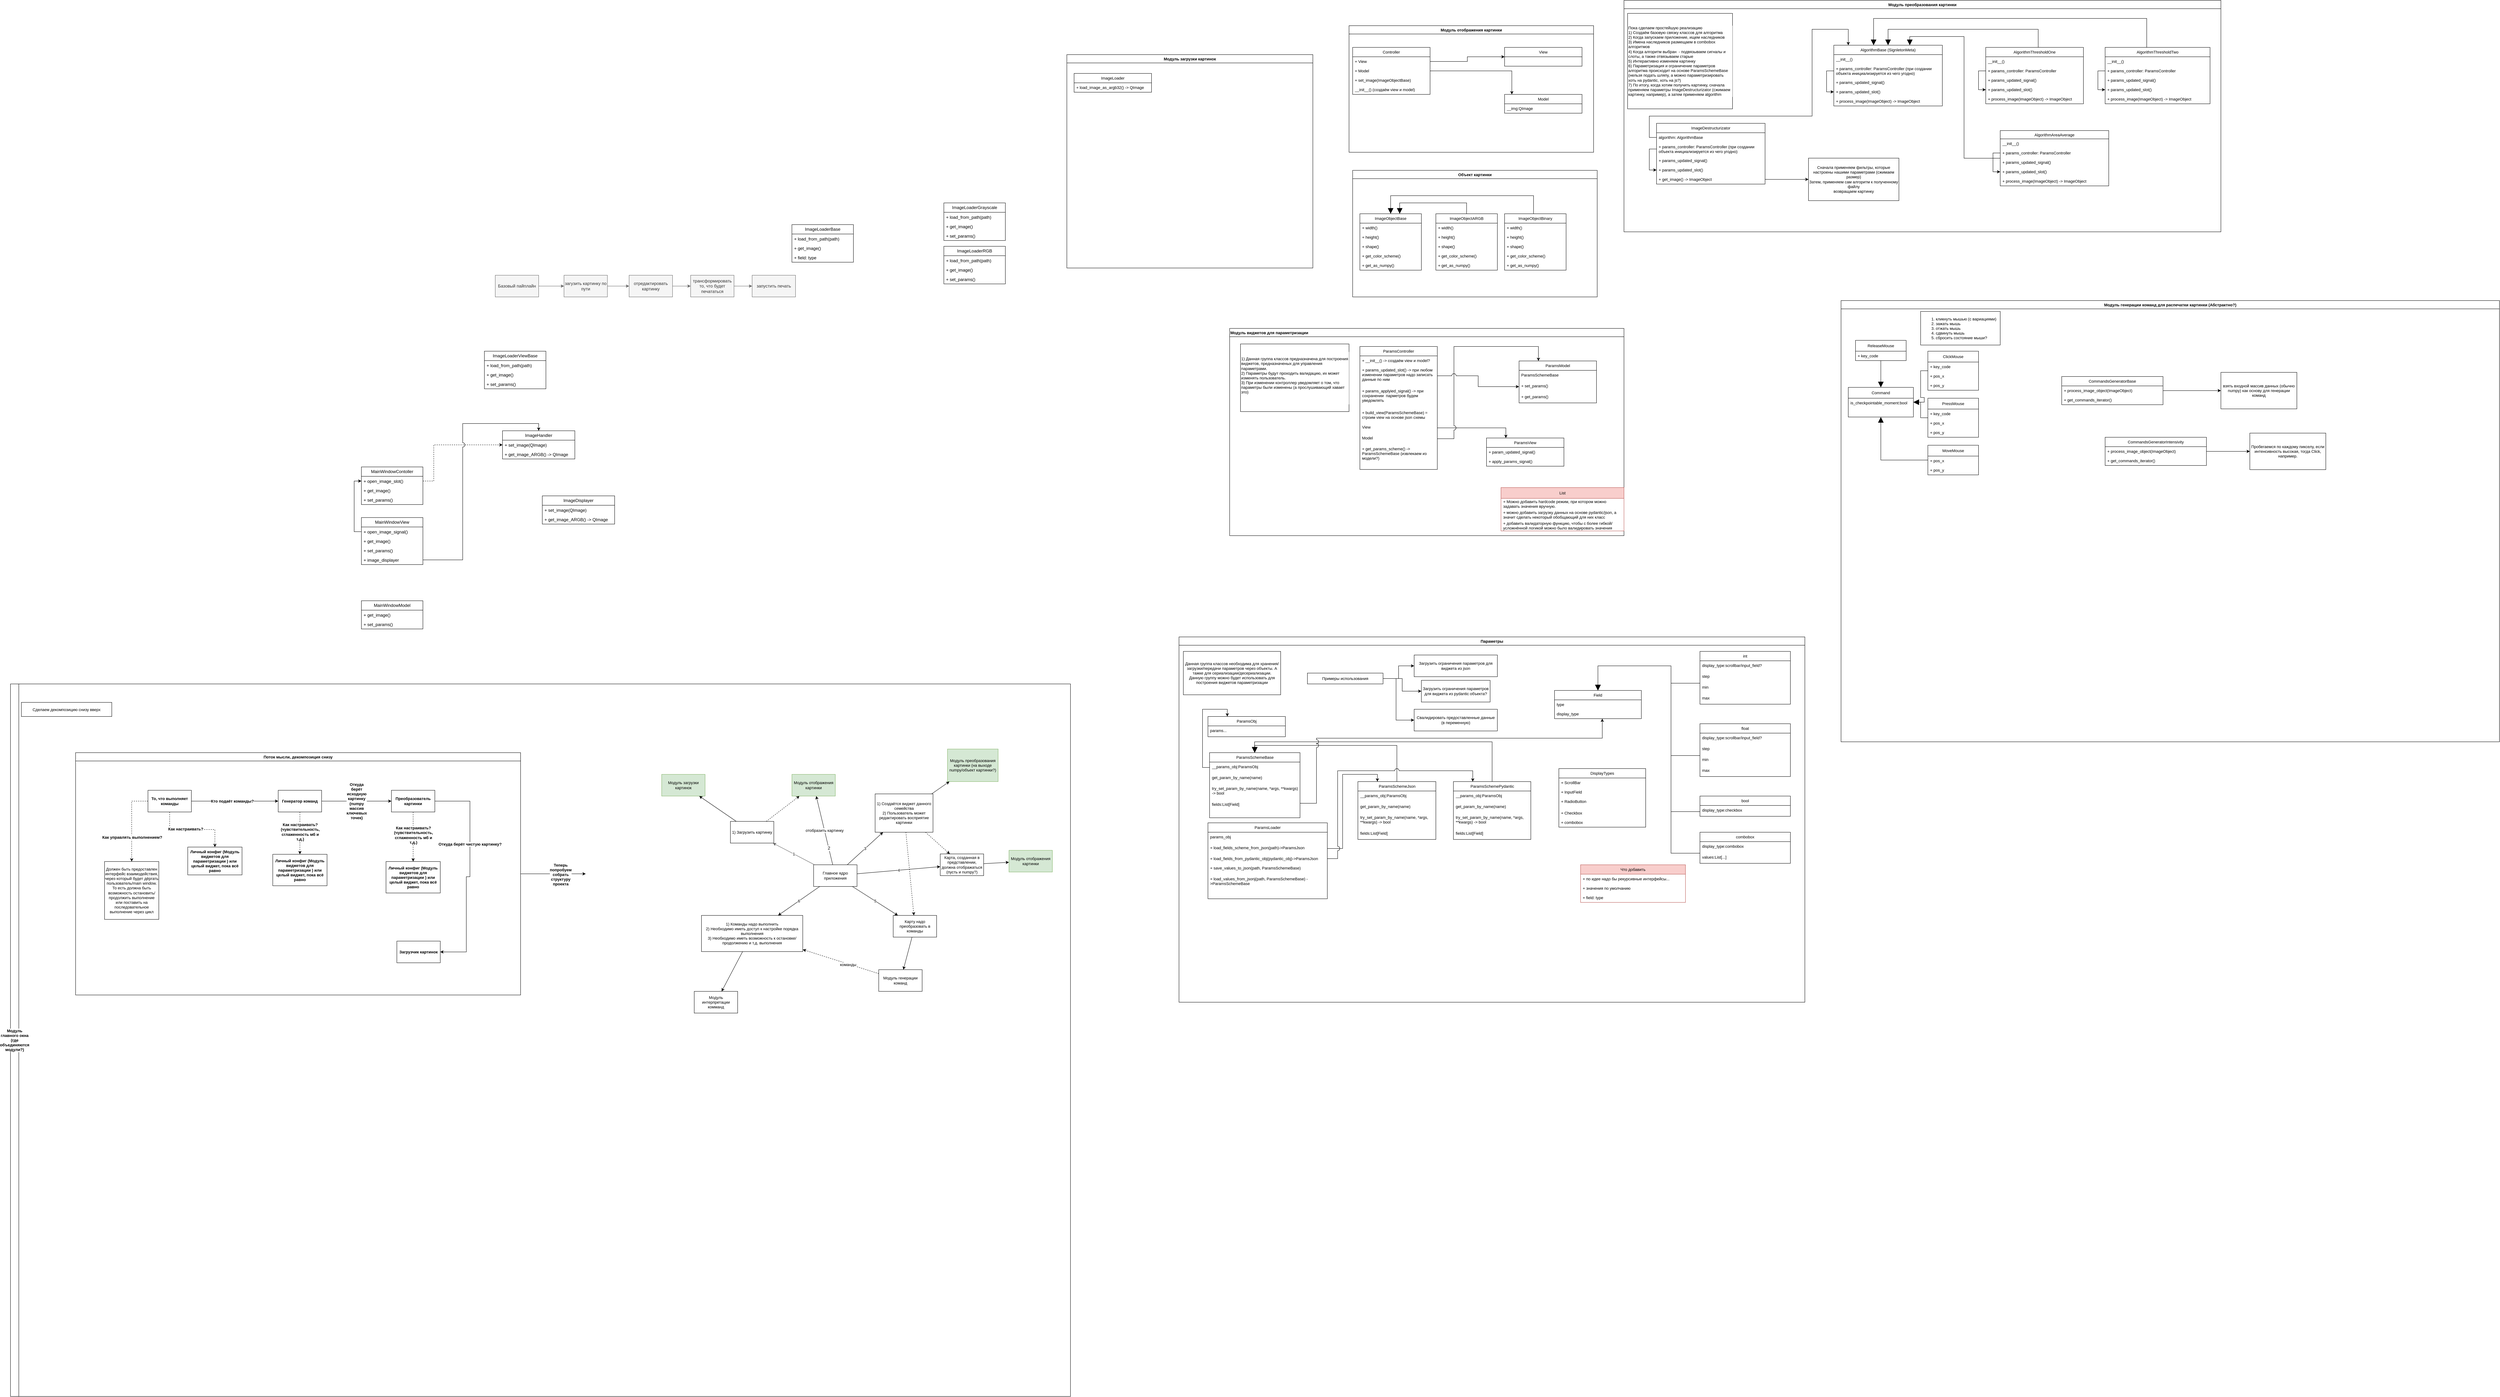 <mxfile version="26.2.9">
  <diagram name="Страница — 1" id="HVaa12PVnLK-rIYu1qUg">
    <mxGraphModel dx="3816" dy="1886" grid="1" gridSize="10" guides="1" tooltips="1" connect="1" arrows="1" fold="1" page="1" pageScale="1" pageWidth="827" pageHeight="1169" math="0" shadow="0">
      <root>
        <mxCell id="0" />
        <mxCell id="1" parent="0" />
        <mxCell id="kHN6MsCyqRyvkHSUbOPT-1" value="ImageLoaderBase" style="swimlane;fontStyle=0;childLayout=stackLayout;horizontal=1;startSize=26;fillColor=none;horizontalStack=0;resizeParent=1;resizeParentMax=0;resizeLast=0;collapsible=1;marginBottom=0;whiteSpace=wrap;html=1;" parent="1" vertex="1">
          <mxGeometry x="-40" y="160" width="170" height="104" as="geometry" />
        </mxCell>
        <mxCell id="kHN6MsCyqRyvkHSUbOPT-2" value="+ load_from_path(path)" style="text;strokeColor=none;fillColor=none;align=left;verticalAlign=top;spacingLeft=4;spacingRight=4;overflow=hidden;rotatable=0;points=[[0,0.5],[1,0.5]];portConstraint=eastwest;whiteSpace=wrap;html=1;" parent="kHN6MsCyqRyvkHSUbOPT-1" vertex="1">
          <mxGeometry y="26" width="170" height="26" as="geometry" />
        </mxCell>
        <mxCell id="kHN6MsCyqRyvkHSUbOPT-3" value="+ get_image()" style="text;strokeColor=none;fillColor=none;align=left;verticalAlign=top;spacingLeft=4;spacingRight=4;overflow=hidden;rotatable=0;points=[[0,0.5],[1,0.5]];portConstraint=eastwest;whiteSpace=wrap;html=1;" parent="kHN6MsCyqRyvkHSUbOPT-1" vertex="1">
          <mxGeometry y="52" width="170" height="26" as="geometry" />
        </mxCell>
        <mxCell id="kHN6MsCyqRyvkHSUbOPT-4" value="+ field: type" style="text;strokeColor=none;fillColor=none;align=left;verticalAlign=top;spacingLeft=4;spacingRight=4;overflow=hidden;rotatable=0;points=[[0,0.5],[1,0.5]];portConstraint=eastwest;whiteSpace=wrap;html=1;" parent="kHN6MsCyqRyvkHSUbOPT-1" vertex="1">
          <mxGeometry y="78" width="170" height="26" as="geometry" />
        </mxCell>
        <mxCell id="kHN6MsCyqRyvkHSUbOPT-11" value="" style="edgeStyle=orthogonalEdgeStyle;rounded=0;orthogonalLoop=1;jettySize=auto;html=1;fillColor=#f5f5f5;strokeColor=#666666;" parent="1" source="kHN6MsCyqRyvkHSUbOPT-9" target="kHN6MsCyqRyvkHSUbOPT-10" edge="1">
          <mxGeometry relative="1" as="geometry" />
        </mxCell>
        <mxCell id="kHN6MsCyqRyvkHSUbOPT-9" value="Базовый пайплайн" style="rounded=0;whiteSpace=wrap;html=1;fillColor=#f5f5f5;fontColor=#333333;strokeColor=#666666;" parent="1" vertex="1">
          <mxGeometry x="-860" y="300" width="120" height="60" as="geometry" />
        </mxCell>
        <mxCell id="kHN6MsCyqRyvkHSUbOPT-14" value="" style="edgeStyle=orthogonalEdgeStyle;rounded=0;orthogonalLoop=1;jettySize=auto;html=1;fillColor=#f5f5f5;strokeColor=#666666;" parent="1" source="kHN6MsCyqRyvkHSUbOPT-10" target="kHN6MsCyqRyvkHSUbOPT-13" edge="1">
          <mxGeometry relative="1" as="geometry" />
        </mxCell>
        <mxCell id="kHN6MsCyqRyvkHSUbOPT-10" value="загузить картинку по пути" style="whiteSpace=wrap;html=1;rounded=0;fillColor=#f5f5f5;fontColor=#333333;strokeColor=#666666;" parent="1" vertex="1">
          <mxGeometry x="-670" y="300" width="120" height="60" as="geometry" />
        </mxCell>
        <mxCell id="kHN6MsCyqRyvkHSUbOPT-18" value="" style="edgeStyle=orthogonalEdgeStyle;rounded=0;orthogonalLoop=1;jettySize=auto;html=1;fillColor=#f5f5f5;strokeColor=#666666;" parent="1" source="kHN6MsCyqRyvkHSUbOPT-13" target="kHN6MsCyqRyvkHSUbOPT-17" edge="1">
          <mxGeometry relative="1" as="geometry" />
        </mxCell>
        <mxCell id="kHN6MsCyqRyvkHSUbOPT-13" value="отредактировать картинку" style="whiteSpace=wrap;html=1;rounded=0;fillColor=#f5f5f5;fontColor=#333333;strokeColor=#666666;" parent="1" vertex="1">
          <mxGeometry x="-490" y="300" width="120" height="60" as="geometry" />
        </mxCell>
        <mxCell id="kHN6MsCyqRyvkHSUbOPT-20" style="edgeStyle=orthogonalEdgeStyle;rounded=0;orthogonalLoop=1;jettySize=auto;html=1;fillColor=#f5f5f5;strokeColor=#666666;" parent="1" source="kHN6MsCyqRyvkHSUbOPT-17" target="kHN6MsCyqRyvkHSUbOPT-19" edge="1">
          <mxGeometry relative="1" as="geometry" />
        </mxCell>
        <mxCell id="kHN6MsCyqRyvkHSUbOPT-17" value="трансформировать то, что будет печататься" style="whiteSpace=wrap;html=1;rounded=0;fillColor=#f5f5f5;fontColor=#333333;strokeColor=#666666;" parent="1" vertex="1">
          <mxGeometry x="-320" y="300" width="120" height="60" as="geometry" />
        </mxCell>
        <mxCell id="kHN6MsCyqRyvkHSUbOPT-19" value="запустить печать" style="whiteSpace=wrap;html=1;rounded=0;fillColor=#f5f5f5;fontColor=#333333;strokeColor=#666666;" parent="1" vertex="1">
          <mxGeometry x="-150" y="300" width="120" height="60" as="geometry" />
        </mxCell>
        <mxCell id="kHN6MsCyqRyvkHSUbOPT-21" value="ImageLoaderGrayscale" style="swimlane;fontStyle=0;childLayout=stackLayout;horizontal=1;startSize=26;fillColor=none;horizontalStack=0;resizeParent=1;resizeParentMax=0;resizeLast=0;collapsible=1;marginBottom=0;whiteSpace=wrap;html=1;" parent="1" vertex="1">
          <mxGeometry x="380" y="100" width="170" height="104" as="geometry" />
        </mxCell>
        <mxCell id="kHN6MsCyqRyvkHSUbOPT-22" value="+ load_from_path(path)" style="text;strokeColor=none;fillColor=none;align=left;verticalAlign=top;spacingLeft=4;spacingRight=4;overflow=hidden;rotatable=0;points=[[0,0.5],[1,0.5]];portConstraint=eastwest;whiteSpace=wrap;html=1;" parent="kHN6MsCyqRyvkHSUbOPT-21" vertex="1">
          <mxGeometry y="26" width="170" height="26" as="geometry" />
        </mxCell>
        <mxCell id="kHN6MsCyqRyvkHSUbOPT-23" value="+ get_image()" style="text;strokeColor=none;fillColor=none;align=left;verticalAlign=top;spacingLeft=4;spacingRight=4;overflow=hidden;rotatable=0;points=[[0,0.5],[1,0.5]];portConstraint=eastwest;whiteSpace=wrap;html=1;" parent="kHN6MsCyqRyvkHSUbOPT-21" vertex="1">
          <mxGeometry y="52" width="170" height="26" as="geometry" />
        </mxCell>
        <mxCell id="kHN6MsCyqRyvkHSUbOPT-24" value="+ set_params()" style="text;strokeColor=none;fillColor=none;align=left;verticalAlign=top;spacingLeft=4;spacingRight=4;overflow=hidden;rotatable=0;points=[[0,0.5],[1,0.5]];portConstraint=eastwest;whiteSpace=wrap;html=1;" parent="kHN6MsCyqRyvkHSUbOPT-21" vertex="1">
          <mxGeometry y="78" width="170" height="26" as="geometry" />
        </mxCell>
        <mxCell id="kHN6MsCyqRyvkHSUbOPT-25" value="ImageLoaderRGB" style="swimlane;fontStyle=0;childLayout=stackLayout;horizontal=1;startSize=26;fillColor=none;horizontalStack=0;resizeParent=1;resizeParentMax=0;resizeLast=0;collapsible=1;marginBottom=0;whiteSpace=wrap;html=1;" parent="1" vertex="1">
          <mxGeometry x="380" y="220" width="170" height="104" as="geometry" />
        </mxCell>
        <mxCell id="kHN6MsCyqRyvkHSUbOPT-26" value="+ load_from_path(path)" style="text;strokeColor=none;fillColor=none;align=left;verticalAlign=top;spacingLeft=4;spacingRight=4;overflow=hidden;rotatable=0;points=[[0,0.5],[1,0.5]];portConstraint=eastwest;whiteSpace=wrap;html=1;" parent="kHN6MsCyqRyvkHSUbOPT-25" vertex="1">
          <mxGeometry y="26" width="170" height="26" as="geometry" />
        </mxCell>
        <mxCell id="kHN6MsCyqRyvkHSUbOPT-27" value="+ get_image()" style="text;strokeColor=none;fillColor=none;align=left;verticalAlign=top;spacingLeft=4;spacingRight=4;overflow=hidden;rotatable=0;points=[[0,0.5],[1,0.5]];portConstraint=eastwest;whiteSpace=wrap;html=1;" parent="kHN6MsCyqRyvkHSUbOPT-25" vertex="1">
          <mxGeometry y="52" width="170" height="26" as="geometry" />
        </mxCell>
        <mxCell id="kHN6MsCyqRyvkHSUbOPT-28" value="+ set_params()" style="text;strokeColor=none;fillColor=none;align=left;verticalAlign=top;spacingLeft=4;spacingRight=4;overflow=hidden;rotatable=0;points=[[0,0.5],[1,0.5]];portConstraint=eastwest;whiteSpace=wrap;html=1;" parent="kHN6MsCyqRyvkHSUbOPT-25" vertex="1">
          <mxGeometry y="78" width="170" height="26" as="geometry" />
        </mxCell>
        <mxCell id="kHN6MsCyqRyvkHSUbOPT-29" value="ImageLoaderViewBase" style="swimlane;fontStyle=0;childLayout=stackLayout;horizontal=1;startSize=26;fillColor=none;horizontalStack=0;resizeParent=1;resizeParentMax=0;resizeLast=0;collapsible=1;marginBottom=0;whiteSpace=wrap;html=1;" parent="1" vertex="1">
          <mxGeometry x="-890" y="510" width="170" height="104" as="geometry" />
        </mxCell>
        <mxCell id="kHN6MsCyqRyvkHSUbOPT-30" value="+ load_from_path(path)" style="text;strokeColor=none;fillColor=none;align=left;verticalAlign=top;spacingLeft=4;spacingRight=4;overflow=hidden;rotatable=0;points=[[0,0.5],[1,0.5]];portConstraint=eastwest;whiteSpace=wrap;html=1;" parent="kHN6MsCyqRyvkHSUbOPT-29" vertex="1">
          <mxGeometry y="26" width="170" height="26" as="geometry" />
        </mxCell>
        <mxCell id="kHN6MsCyqRyvkHSUbOPT-31" value="+ get_image()" style="text;strokeColor=none;fillColor=none;align=left;verticalAlign=top;spacingLeft=4;spacingRight=4;overflow=hidden;rotatable=0;points=[[0,0.5],[1,0.5]];portConstraint=eastwest;whiteSpace=wrap;html=1;" parent="kHN6MsCyqRyvkHSUbOPT-29" vertex="1">
          <mxGeometry y="52" width="170" height="26" as="geometry" />
        </mxCell>
        <mxCell id="kHN6MsCyqRyvkHSUbOPT-32" value="+ set_params()" style="text;strokeColor=none;fillColor=none;align=left;verticalAlign=top;spacingLeft=4;spacingRight=4;overflow=hidden;rotatable=0;points=[[0,0.5],[1,0.5]];portConstraint=eastwest;whiteSpace=wrap;html=1;" parent="kHN6MsCyqRyvkHSUbOPT-29" vertex="1">
          <mxGeometry y="78" width="170" height="26" as="geometry" />
        </mxCell>
        <mxCell id="kHN6MsCyqRyvkHSUbOPT-33" value="MainWindowView" style="swimlane;fontStyle=0;childLayout=stackLayout;horizontal=1;startSize=26;fillColor=none;horizontalStack=0;resizeParent=1;resizeParentMax=0;resizeLast=0;collapsible=1;marginBottom=0;whiteSpace=wrap;html=1;" parent="1" vertex="1">
          <mxGeometry x="-1230" y="970" width="170" height="130" as="geometry" />
        </mxCell>
        <mxCell id="kHN6MsCyqRyvkHSUbOPT-34" value="+ open_image_signal()" style="text;strokeColor=none;fillColor=none;align=left;verticalAlign=top;spacingLeft=4;spacingRight=4;overflow=hidden;rotatable=0;points=[[0,0.5],[1,0.5]];portConstraint=eastwest;whiteSpace=wrap;html=1;" parent="kHN6MsCyqRyvkHSUbOPT-33" vertex="1">
          <mxGeometry y="26" width="170" height="26" as="geometry" />
        </mxCell>
        <mxCell id="kHN6MsCyqRyvkHSUbOPT-35" value="+ get_image()" style="text;strokeColor=none;fillColor=none;align=left;verticalAlign=top;spacingLeft=4;spacingRight=4;overflow=hidden;rotatable=0;points=[[0,0.5],[1,0.5]];portConstraint=eastwest;whiteSpace=wrap;html=1;" parent="kHN6MsCyqRyvkHSUbOPT-33" vertex="1">
          <mxGeometry y="52" width="170" height="26" as="geometry" />
        </mxCell>
        <mxCell id="kHN6MsCyqRyvkHSUbOPT-36" value="+ set_params()" style="text;strokeColor=none;fillColor=none;align=left;verticalAlign=top;spacingLeft=4;spacingRight=4;overflow=hidden;rotatable=0;points=[[0,0.5],[1,0.5]];portConstraint=eastwest;whiteSpace=wrap;html=1;" parent="kHN6MsCyqRyvkHSUbOPT-33" vertex="1">
          <mxGeometry y="78" width="170" height="26" as="geometry" />
        </mxCell>
        <mxCell id="kHN6MsCyqRyvkHSUbOPT-60" value="+ image_displayer" style="text;strokeColor=none;fillColor=none;align=left;verticalAlign=top;spacingLeft=4;spacingRight=4;overflow=hidden;rotatable=0;points=[[0,0.5],[1,0.5]];portConstraint=eastwest;whiteSpace=wrap;html=1;" parent="kHN6MsCyqRyvkHSUbOPT-33" vertex="1">
          <mxGeometry y="104" width="170" height="26" as="geometry" />
        </mxCell>
        <mxCell id="kHN6MsCyqRyvkHSUbOPT-37" value="MainWindowContoller" style="swimlane;fontStyle=0;childLayout=stackLayout;horizontal=1;startSize=26;fillColor=none;horizontalStack=0;resizeParent=1;resizeParentMax=0;resizeLast=0;collapsible=1;marginBottom=0;whiteSpace=wrap;html=1;" parent="1" vertex="1">
          <mxGeometry x="-1230" y="830" width="170" height="104" as="geometry" />
        </mxCell>
        <mxCell id="kHN6MsCyqRyvkHSUbOPT-38" value="+ open_image_slot()" style="text;strokeColor=none;fillColor=none;align=left;verticalAlign=top;spacingLeft=4;spacingRight=4;overflow=hidden;rotatable=0;points=[[0,0.5],[1,0.5]];portConstraint=eastwest;whiteSpace=wrap;html=1;" parent="kHN6MsCyqRyvkHSUbOPT-37" vertex="1">
          <mxGeometry y="26" width="170" height="26" as="geometry" />
        </mxCell>
        <mxCell id="kHN6MsCyqRyvkHSUbOPT-39" value="+ get_image()" style="text;strokeColor=none;fillColor=none;align=left;verticalAlign=top;spacingLeft=4;spacingRight=4;overflow=hidden;rotatable=0;points=[[0,0.5],[1,0.5]];portConstraint=eastwest;whiteSpace=wrap;html=1;" parent="kHN6MsCyqRyvkHSUbOPT-37" vertex="1">
          <mxGeometry y="52" width="170" height="26" as="geometry" />
        </mxCell>
        <mxCell id="kHN6MsCyqRyvkHSUbOPT-40" value="+ set_params()" style="text;strokeColor=none;fillColor=none;align=left;verticalAlign=top;spacingLeft=4;spacingRight=4;overflow=hidden;rotatable=0;points=[[0,0.5],[1,0.5]];portConstraint=eastwest;whiteSpace=wrap;html=1;" parent="kHN6MsCyqRyvkHSUbOPT-37" vertex="1">
          <mxGeometry y="78" width="170" height="26" as="geometry" />
        </mxCell>
        <mxCell id="kHN6MsCyqRyvkHSUbOPT-41" value="MainWindowModel" style="swimlane;fontStyle=0;childLayout=stackLayout;horizontal=1;startSize=26;fillColor=none;horizontalStack=0;resizeParent=1;resizeParentMax=0;resizeLast=0;collapsible=1;marginBottom=0;whiteSpace=wrap;html=1;" parent="1" vertex="1">
          <mxGeometry x="-1230" y="1200" width="170" height="78" as="geometry" />
        </mxCell>
        <mxCell id="kHN6MsCyqRyvkHSUbOPT-43" value="+ get_image()" style="text;strokeColor=none;fillColor=none;align=left;verticalAlign=top;spacingLeft=4;spacingRight=4;overflow=hidden;rotatable=0;points=[[0,0.5],[1,0.5]];portConstraint=eastwest;whiteSpace=wrap;html=1;" parent="kHN6MsCyqRyvkHSUbOPT-41" vertex="1">
          <mxGeometry y="26" width="170" height="26" as="geometry" />
        </mxCell>
        <mxCell id="kHN6MsCyqRyvkHSUbOPT-44" value="+ set_params()" style="text;strokeColor=none;fillColor=none;align=left;verticalAlign=top;spacingLeft=4;spacingRight=4;overflow=hidden;rotatable=0;points=[[0,0.5],[1,0.5]];portConstraint=eastwest;whiteSpace=wrap;html=1;" parent="kHN6MsCyqRyvkHSUbOPT-41" vertex="1">
          <mxGeometry y="52" width="170" height="26" as="geometry" />
        </mxCell>
        <mxCell id="kHN6MsCyqRyvkHSUbOPT-46" style="edgeStyle=orthogonalEdgeStyle;rounded=0;orthogonalLoop=1;jettySize=auto;html=1;entryX=0;entryY=0.5;entryDx=0;entryDy=0;" parent="1" source="kHN6MsCyqRyvkHSUbOPT-34" target="kHN6MsCyqRyvkHSUbOPT-38" edge="1">
          <mxGeometry relative="1" as="geometry" />
        </mxCell>
        <mxCell id="kHN6MsCyqRyvkHSUbOPT-51" value="ImageHandler" style="swimlane;fontStyle=0;childLayout=stackLayout;horizontal=1;startSize=26;fillColor=none;horizontalStack=0;resizeParent=1;resizeParentMax=0;resizeLast=0;collapsible=1;marginBottom=0;whiteSpace=wrap;html=1;" parent="1" vertex="1">
          <mxGeometry x="-840" y="730" width="200" height="78" as="geometry" />
        </mxCell>
        <mxCell id="kHN6MsCyqRyvkHSUbOPT-53" value="+ set_image(QImage)" style="text;strokeColor=none;fillColor=none;align=left;verticalAlign=top;spacingLeft=4;spacingRight=4;overflow=hidden;rotatable=0;points=[[0,0.5],[1,0.5]];portConstraint=eastwest;whiteSpace=wrap;html=1;" parent="kHN6MsCyqRyvkHSUbOPT-51" vertex="1">
          <mxGeometry y="26" width="200" height="26" as="geometry" />
        </mxCell>
        <mxCell id="kHN6MsCyqRyvkHSUbOPT-62" value="+ get_image_ARGB() -&amp;gt; QImage" style="text;strokeColor=none;fillColor=none;align=left;verticalAlign=top;spacingLeft=4;spacingRight=4;overflow=hidden;rotatable=0;points=[[0,0.5],[1,0.5]];portConstraint=eastwest;whiteSpace=wrap;html=1;" parent="kHN6MsCyqRyvkHSUbOPT-51" vertex="1">
          <mxGeometry y="52" width="200" height="26" as="geometry" />
        </mxCell>
        <mxCell id="kHN6MsCyqRyvkHSUbOPT-59" style="edgeStyle=orthogonalEdgeStyle;rounded=0;orthogonalLoop=1;jettySize=auto;html=1;jumpStyle=arc;jumpSize=12;dashed=1;" parent="1" source="kHN6MsCyqRyvkHSUbOPT-38" target="kHN6MsCyqRyvkHSUbOPT-53" edge="1">
          <mxGeometry relative="1" as="geometry">
            <Array as="points">
              <mxPoint x="-1030" y="869" />
              <mxPoint x="-1030" y="769" />
            </Array>
          </mxGeometry>
        </mxCell>
        <mxCell id="kHN6MsCyqRyvkHSUbOPT-61" style="edgeStyle=orthogonalEdgeStyle;rounded=0;orthogonalLoop=1;jettySize=auto;html=1;entryX=0.5;entryY=0;entryDx=0;entryDy=0;jumpStyle=arc;jumpSize=12;" parent="1" source="kHN6MsCyqRyvkHSUbOPT-60" target="kHN6MsCyqRyvkHSUbOPT-51" edge="1">
          <mxGeometry relative="1" as="geometry" />
        </mxCell>
        <mxCell id="kHN6MsCyqRyvkHSUbOPT-63" value="ImageDisplayer" style="swimlane;fontStyle=0;childLayout=stackLayout;horizontal=1;startSize=26;fillColor=none;horizontalStack=0;resizeParent=1;resizeParentMax=0;resizeLast=0;collapsible=1;marginBottom=0;whiteSpace=wrap;html=1;" parent="1" vertex="1">
          <mxGeometry x="-730" y="910" width="200" height="78" as="geometry" />
        </mxCell>
        <mxCell id="kHN6MsCyqRyvkHSUbOPT-64" value="+ set_image(QImage)" style="text;strokeColor=none;fillColor=none;align=left;verticalAlign=top;spacingLeft=4;spacingRight=4;overflow=hidden;rotatable=0;points=[[0,0.5],[1,0.5]];portConstraint=eastwest;whiteSpace=wrap;html=1;" parent="kHN6MsCyqRyvkHSUbOPT-63" vertex="1">
          <mxGeometry y="26" width="200" height="26" as="geometry" />
        </mxCell>
        <mxCell id="kHN6MsCyqRyvkHSUbOPT-65" value="+ get_image_ARGB() -&amp;gt; QImage" style="text;strokeColor=none;fillColor=none;align=left;verticalAlign=top;spacingLeft=4;spacingRight=4;overflow=hidden;rotatable=0;points=[[0,0.5],[1,0.5]];portConstraint=eastwest;whiteSpace=wrap;html=1;" parent="kHN6MsCyqRyvkHSUbOPT-63" vertex="1">
          <mxGeometry y="52" width="200" height="26" as="geometry" />
        </mxCell>
        <mxCell id="kHN6MsCyqRyvkHSUbOPT-67" value="Модуль генерации команд для распечатки картинки (Абстрактно?)" style="swimlane;whiteSpace=wrap;html=1;fontFamily=Helvetica;fontSize=11;fontColor=default;labelBackgroundColor=default;startSize=23;" parent="1" vertex="1">
          <mxGeometry x="2860" y="370" width="1820" height="1220" as="geometry" />
        </mxCell>
        <mxCell id="kHN6MsCyqRyvkHSUbOPT-68" value="&lt;div&gt;&lt;ol&gt;&lt;li&gt;кликнуть мышью (с вариациями)&lt;/li&gt;&lt;li&gt;зажать мышь&lt;/li&gt;&lt;li&gt;отжать мышь&lt;/li&gt;&lt;li&gt;сдвинуть мышь&lt;/li&gt;&lt;li&gt;сбросить состояние мыши?&lt;/li&gt;&lt;/ol&gt;&lt;/div&gt;" style="rounded=0;whiteSpace=wrap;html=1;fontFamily=Helvetica;fontSize=11;fontColor=default;labelBackgroundColor=default;align=left;" parent="kHN6MsCyqRyvkHSUbOPT-67" vertex="1">
          <mxGeometry x="220" y="30" width="220" height="93" as="geometry" />
        </mxCell>
        <mxCell id="BKKUUPH9oP-g0jZoV5C_-103" value="Command" style="swimlane;fontStyle=0;childLayout=stackLayout;horizontal=1;startSize=30;fillColor=none;horizontalStack=0;resizeParent=1;resizeParentMax=0;resizeLast=0;collapsible=1;marginBottom=0;whiteSpace=wrap;html=1;rounded=0;strokeColor=default;align=center;verticalAlign=middle;fontFamily=Helvetica;fontSize=11;fontColor=default;labelBackgroundColor=none;" vertex="1" parent="kHN6MsCyqRyvkHSUbOPT-67">
          <mxGeometry x="20" y="240" width="180" height="82" as="geometry" />
        </mxCell>
        <mxCell id="BKKUUPH9oP-g0jZoV5C_-106" value="is_checkpointable_moment:bool" style="text;strokeColor=none;fillColor=none;align=left;verticalAlign=top;spacingLeft=4;spacingRight=4;overflow=hidden;rotatable=0;points=[[0,0.5],[1,0.5]];portConstraint=eastwest;whiteSpace=wrap;html=1;fontFamily=Helvetica;fontSize=11;fontColor=default;fontStyle=0;labelBackgroundColor=none;horizontal=1;" vertex="1" parent="BKKUUPH9oP-g0jZoV5C_-103">
          <mxGeometry y="30" width="180" height="26" as="geometry" />
        </mxCell>
        <mxCell id="BKKUUPH9oP-g0jZoV5C_-181" style="text;strokeColor=none;fillColor=none;align=left;verticalAlign=top;spacingLeft=4;spacingRight=4;overflow=hidden;rotatable=0;points=[[0,0.5],[1,0.5]];portConstraint=eastwest;whiteSpace=wrap;html=1;fontFamily=Helvetica;fontSize=11;fontColor=default;fontStyle=0;labelBackgroundColor=none;horizontal=1;" vertex="1" parent="BKKUUPH9oP-g0jZoV5C_-103">
          <mxGeometry y="56" width="180" height="26" as="geometry" />
        </mxCell>
        <mxCell id="BKKUUPH9oP-g0jZoV5C_-137" style="edgeStyle=orthogonalEdgeStyle;shape=connector;rounded=0;jumpStyle=arc;jumpSize=12;orthogonalLoop=1;jettySize=auto;html=1;strokeColor=default;align=center;verticalAlign=middle;fontFamily=Helvetica;fontSize=11;fontColor=default;labelBackgroundColor=default;endArrow=block;endFill=1;endSize=13;" edge="1" parent="kHN6MsCyqRyvkHSUbOPT-67" source="BKKUUPH9oP-g0jZoV5C_-114" target="BKKUUPH9oP-g0jZoV5C_-103">
          <mxGeometry relative="1" as="geometry" />
        </mxCell>
        <mxCell id="BKKUUPH9oP-g0jZoV5C_-114" value="ClickMouse" style="swimlane;fontStyle=0;childLayout=stackLayout;horizontal=1;startSize=30;fillColor=none;horizontalStack=0;resizeParent=1;resizeParentMax=0;resizeLast=0;collapsible=1;marginBottom=0;whiteSpace=wrap;html=1;rounded=0;strokeColor=default;align=center;verticalAlign=middle;fontFamily=Helvetica;fontSize=11;fontColor=default;labelBackgroundColor=none;" vertex="1" parent="kHN6MsCyqRyvkHSUbOPT-67">
          <mxGeometry x="240" y="140" width="140" height="108" as="geometry" />
        </mxCell>
        <mxCell id="BKKUUPH9oP-g0jZoV5C_-115" value="+ key_code" style="text;strokeColor=none;fillColor=none;align=left;verticalAlign=top;spacingLeft=4;spacingRight=4;overflow=hidden;rotatable=0;points=[[0,0.5],[1,0.5]];portConstraint=eastwest;whiteSpace=wrap;html=1;fontFamily=Helvetica;fontSize=11;fontColor=default;fontStyle=0;labelBackgroundColor=none;horizontal=1;" vertex="1" parent="BKKUUPH9oP-g0jZoV5C_-114">
          <mxGeometry y="30" width="140" height="26" as="geometry" />
        </mxCell>
        <mxCell id="BKKUUPH9oP-g0jZoV5C_-116" value="+ pos_x" style="text;strokeColor=none;fillColor=none;align=left;verticalAlign=top;spacingLeft=4;spacingRight=4;overflow=hidden;rotatable=0;points=[[0,0.5],[1,0.5]];portConstraint=eastwest;whiteSpace=wrap;html=1;fontFamily=Helvetica;fontSize=11;fontColor=default;fontStyle=0;labelBackgroundColor=none;horizontal=1;" vertex="1" parent="BKKUUPH9oP-g0jZoV5C_-114">
          <mxGeometry y="56" width="140" height="26" as="geometry" />
        </mxCell>
        <mxCell id="BKKUUPH9oP-g0jZoV5C_-117" value="+ pos_y" style="text;strokeColor=none;fillColor=none;align=left;verticalAlign=top;spacingLeft=4;spacingRight=4;overflow=hidden;rotatable=0;points=[[0,0.5],[1,0.5]];portConstraint=eastwest;whiteSpace=wrap;html=1;fontFamily=Helvetica;fontSize=11;fontColor=default;fontStyle=0;labelBackgroundColor=none;horizontal=1;" vertex="1" parent="BKKUUPH9oP-g0jZoV5C_-114">
          <mxGeometry y="82" width="140" height="26" as="geometry" />
        </mxCell>
        <mxCell id="BKKUUPH9oP-g0jZoV5C_-135" style="edgeStyle=orthogonalEdgeStyle;shape=connector;rounded=0;jumpStyle=arc;jumpSize=12;orthogonalLoop=1;jettySize=auto;html=1;strokeColor=default;align=center;verticalAlign=middle;fontFamily=Helvetica;fontSize=11;fontColor=default;labelBackgroundColor=default;endArrow=block;endFill=1;endSize=13;" edge="1" parent="kHN6MsCyqRyvkHSUbOPT-67" source="BKKUUPH9oP-g0jZoV5C_-122" target="BKKUUPH9oP-g0jZoV5C_-103">
          <mxGeometry relative="1" as="geometry" />
        </mxCell>
        <mxCell id="BKKUUPH9oP-g0jZoV5C_-122" value="ReleaseMouse" style="swimlane;fontStyle=0;childLayout=stackLayout;horizontal=1;startSize=30;fillColor=none;horizontalStack=0;resizeParent=1;resizeParentMax=0;resizeLast=0;collapsible=1;marginBottom=0;whiteSpace=wrap;html=1;rounded=0;strokeColor=default;align=center;verticalAlign=middle;fontFamily=Helvetica;fontSize=11;fontColor=default;labelBackgroundColor=none;" vertex="1" parent="kHN6MsCyqRyvkHSUbOPT-67">
          <mxGeometry x="40" y="110" width="140" height="56" as="geometry" />
        </mxCell>
        <mxCell id="BKKUUPH9oP-g0jZoV5C_-125" value="+ key_code" style="text;strokeColor=none;fillColor=none;align=left;verticalAlign=top;spacingLeft=4;spacingRight=4;overflow=hidden;rotatable=0;points=[[0,0.5],[1,0.5]];portConstraint=eastwest;whiteSpace=wrap;html=1;fontFamily=Helvetica;fontSize=11;fontColor=default;fontStyle=0;labelBackgroundColor=none;horizontal=1;" vertex="1" parent="BKKUUPH9oP-g0jZoV5C_-122">
          <mxGeometry y="30" width="140" height="26" as="geometry" />
        </mxCell>
        <mxCell id="BKKUUPH9oP-g0jZoV5C_-134" style="edgeStyle=orthogonalEdgeStyle;shape=connector;rounded=0;jumpStyle=arc;jumpSize=12;orthogonalLoop=1;jettySize=auto;html=1;strokeColor=default;align=center;verticalAlign=middle;fontFamily=Helvetica;fontSize=11;fontColor=default;labelBackgroundColor=default;endArrow=block;endFill=1;endSize=13;" edge="1" parent="kHN6MsCyqRyvkHSUbOPT-67" source="BKKUUPH9oP-g0jZoV5C_-130" target="BKKUUPH9oP-g0jZoV5C_-103">
          <mxGeometry relative="1" as="geometry" />
        </mxCell>
        <mxCell id="BKKUUPH9oP-g0jZoV5C_-130" value="MoveMouse" style="swimlane;fontStyle=0;childLayout=stackLayout;horizontal=1;startSize=30;fillColor=none;horizontalStack=0;resizeParent=1;resizeParentMax=0;resizeLast=0;collapsible=1;marginBottom=0;whiteSpace=wrap;html=1;rounded=0;strokeColor=default;align=center;verticalAlign=middle;fontFamily=Helvetica;fontSize=11;fontColor=default;labelBackgroundColor=none;" vertex="1" parent="kHN6MsCyqRyvkHSUbOPT-67">
          <mxGeometry x="240" y="400" width="140" height="82" as="geometry" />
        </mxCell>
        <mxCell id="BKKUUPH9oP-g0jZoV5C_-132" value="+ pos_x" style="text;strokeColor=none;fillColor=none;align=left;verticalAlign=top;spacingLeft=4;spacingRight=4;overflow=hidden;rotatable=0;points=[[0,0.5],[1,0.5]];portConstraint=eastwest;whiteSpace=wrap;html=1;fontFamily=Helvetica;fontSize=11;fontColor=default;fontStyle=0;labelBackgroundColor=none;horizontal=1;" vertex="1" parent="BKKUUPH9oP-g0jZoV5C_-130">
          <mxGeometry y="30" width="140" height="26" as="geometry" />
        </mxCell>
        <mxCell id="BKKUUPH9oP-g0jZoV5C_-133" value="+ pos_y" style="text;strokeColor=none;fillColor=none;align=left;verticalAlign=top;spacingLeft=4;spacingRight=4;overflow=hidden;rotatable=0;points=[[0,0.5],[1,0.5]];portConstraint=eastwest;whiteSpace=wrap;html=1;fontFamily=Helvetica;fontSize=11;fontColor=default;fontStyle=0;labelBackgroundColor=none;horizontal=1;" vertex="1" parent="BKKUUPH9oP-g0jZoV5C_-130">
          <mxGeometry y="56" width="140" height="26" as="geometry" />
        </mxCell>
        <mxCell id="BKKUUPH9oP-g0jZoV5C_-136" style="edgeStyle=orthogonalEdgeStyle;shape=connector;rounded=0;jumpStyle=arc;jumpSize=12;orthogonalLoop=1;jettySize=auto;html=1;strokeColor=default;align=center;verticalAlign=middle;fontFamily=Helvetica;fontSize=11;fontColor=default;labelBackgroundColor=default;endArrow=block;endFill=1;endSize=13;" edge="1" parent="kHN6MsCyqRyvkHSUbOPT-67" source="BKKUUPH9oP-g0jZoV5C_-118" target="BKKUUPH9oP-g0jZoV5C_-103">
          <mxGeometry relative="1" as="geometry" />
        </mxCell>
        <mxCell id="BKKUUPH9oP-g0jZoV5C_-118" value="PressMouse" style="swimlane;fontStyle=0;childLayout=stackLayout;horizontal=1;startSize=30;fillColor=none;horizontalStack=0;resizeParent=1;resizeParentMax=0;resizeLast=0;collapsible=1;marginBottom=0;whiteSpace=wrap;html=1;rounded=0;strokeColor=default;align=center;verticalAlign=middle;fontFamily=Helvetica;fontSize=11;fontColor=default;labelBackgroundColor=none;" vertex="1" parent="kHN6MsCyqRyvkHSUbOPT-67">
          <mxGeometry x="240" y="270" width="140" height="108" as="geometry" />
        </mxCell>
        <mxCell id="BKKUUPH9oP-g0jZoV5C_-119" value="+ key_code" style="text;strokeColor=none;fillColor=none;align=left;verticalAlign=top;spacingLeft=4;spacingRight=4;overflow=hidden;rotatable=0;points=[[0,0.5],[1,0.5]];portConstraint=eastwest;whiteSpace=wrap;html=1;fontFamily=Helvetica;fontSize=11;fontColor=default;fontStyle=0;labelBackgroundColor=none;horizontal=1;" vertex="1" parent="BKKUUPH9oP-g0jZoV5C_-118">
          <mxGeometry y="30" width="140" height="26" as="geometry" />
        </mxCell>
        <mxCell id="BKKUUPH9oP-g0jZoV5C_-120" value="+ pos_x" style="text;strokeColor=none;fillColor=none;align=left;verticalAlign=top;spacingLeft=4;spacingRight=4;overflow=hidden;rotatable=0;points=[[0,0.5],[1,0.5]];portConstraint=eastwest;whiteSpace=wrap;html=1;fontFamily=Helvetica;fontSize=11;fontColor=default;fontStyle=0;labelBackgroundColor=none;horizontal=1;" vertex="1" parent="BKKUUPH9oP-g0jZoV5C_-118">
          <mxGeometry y="56" width="140" height="26" as="geometry" />
        </mxCell>
        <mxCell id="BKKUUPH9oP-g0jZoV5C_-121" value="+ pos_y" style="text;strokeColor=none;fillColor=none;align=left;verticalAlign=top;spacingLeft=4;spacingRight=4;overflow=hidden;rotatable=0;points=[[0,0.5],[1,0.5]];portConstraint=eastwest;whiteSpace=wrap;html=1;fontFamily=Helvetica;fontSize=11;fontColor=default;fontStyle=0;labelBackgroundColor=none;horizontal=1;" vertex="1" parent="BKKUUPH9oP-g0jZoV5C_-118">
          <mxGeometry y="82" width="140" height="26" as="geometry" />
        </mxCell>
        <mxCell id="BKKUUPH9oP-g0jZoV5C_-138" value="CommandsGeneratorBase" style="swimlane;fontStyle=0;childLayout=stackLayout;horizontal=1;startSize=26;fillColor=none;horizontalStack=0;resizeParent=1;resizeParentMax=0;resizeLast=0;collapsible=1;marginBottom=0;whiteSpace=wrap;html=1;rounded=0;strokeColor=default;align=center;verticalAlign=middle;fontFamily=Helvetica;fontSize=11;fontColor=default;labelBackgroundColor=default;" vertex="1" parent="kHN6MsCyqRyvkHSUbOPT-67">
          <mxGeometry x="610" y="210" width="280" height="78" as="geometry" />
        </mxCell>
        <mxCell id="BKKUUPH9oP-g0jZoV5C_-139" value="+ process_image_object(ImageObject)" style="text;strokeColor=none;fillColor=none;align=left;verticalAlign=top;spacingLeft=4;spacingRight=4;overflow=hidden;rotatable=0;points=[[0,0.5],[1,0.5]];portConstraint=eastwest;whiteSpace=wrap;html=1;fontFamily=Helvetica;fontSize=11;fontColor=default;fontStyle=0;labelBackgroundColor=default;horizontal=1;" vertex="1" parent="BKKUUPH9oP-g0jZoV5C_-138">
          <mxGeometry y="26" width="280" height="26" as="geometry" />
        </mxCell>
        <mxCell id="BKKUUPH9oP-g0jZoV5C_-140" value="+ get_commands_iterator()" style="text;strokeColor=none;fillColor=none;align=left;verticalAlign=top;spacingLeft=4;spacingRight=4;overflow=hidden;rotatable=0;points=[[0,0.5],[1,0.5]];portConstraint=eastwest;whiteSpace=wrap;html=1;fontFamily=Helvetica;fontSize=11;fontColor=default;fontStyle=0;labelBackgroundColor=default;horizontal=1;" vertex="1" parent="BKKUUPH9oP-g0jZoV5C_-138">
          <mxGeometry y="52" width="280" height="26" as="geometry" />
        </mxCell>
        <mxCell id="BKKUUPH9oP-g0jZoV5C_-142" value="взять входной массив данных (обычно numpy) как основу для генерации команд" style="whiteSpace=wrap;html=1;rounded=0;strokeColor=default;align=center;verticalAlign=middle;fontFamily=Helvetica;fontSize=11;fontColor=default;fontStyle=0;labelBackgroundColor=default;horizontal=1;fillColor=none;" vertex="1" parent="kHN6MsCyqRyvkHSUbOPT-67">
          <mxGeometry x="1050" y="198.5" width="210" height="101" as="geometry" />
        </mxCell>
        <mxCell id="BKKUUPH9oP-g0jZoV5C_-144" style="edgeStyle=orthogonalEdgeStyle;shape=connector;rounded=0;orthogonalLoop=1;jettySize=auto;html=1;strokeColor=default;align=center;verticalAlign=middle;fontFamily=Helvetica;fontSize=11;fontColor=default;fontStyle=0;labelBackgroundColor=default;resizable=0;endArrow=classic;" edge="1" parent="kHN6MsCyqRyvkHSUbOPT-67" source="BKKUUPH9oP-g0jZoV5C_-139" target="BKKUUPH9oP-g0jZoV5C_-142">
          <mxGeometry relative="1" as="geometry" />
        </mxCell>
        <mxCell id="BKKUUPH9oP-g0jZoV5C_-176" value="CommandsGeneratorIntensivity" style="swimlane;fontStyle=0;childLayout=stackLayout;horizontal=1;startSize=26;fillColor=none;horizontalStack=0;resizeParent=1;resizeParentMax=0;resizeLast=0;collapsible=1;marginBottom=0;whiteSpace=wrap;html=1;rounded=0;strokeColor=default;align=center;verticalAlign=middle;fontFamily=Helvetica;fontSize=11;fontColor=default;labelBackgroundColor=default;" vertex="1" parent="kHN6MsCyqRyvkHSUbOPT-67">
          <mxGeometry x="730" y="378" width="280" height="78" as="geometry" />
        </mxCell>
        <mxCell id="BKKUUPH9oP-g0jZoV5C_-177" value="+ process_image_object(ImageObject)" style="text;strokeColor=none;fillColor=none;align=left;verticalAlign=top;spacingLeft=4;spacingRight=4;overflow=hidden;rotatable=0;points=[[0,0.5],[1,0.5]];portConstraint=eastwest;whiteSpace=wrap;html=1;fontFamily=Helvetica;fontSize=11;fontColor=default;fontStyle=0;labelBackgroundColor=default;horizontal=1;" vertex="1" parent="BKKUUPH9oP-g0jZoV5C_-176">
          <mxGeometry y="26" width="280" height="26" as="geometry" />
        </mxCell>
        <mxCell id="BKKUUPH9oP-g0jZoV5C_-178" value="+ get_commands_iterator()" style="text;strokeColor=none;fillColor=none;align=left;verticalAlign=top;spacingLeft=4;spacingRight=4;overflow=hidden;rotatable=0;points=[[0,0.5],[1,0.5]];portConstraint=eastwest;whiteSpace=wrap;html=1;fontFamily=Helvetica;fontSize=11;fontColor=default;fontStyle=0;labelBackgroundColor=default;horizontal=1;" vertex="1" parent="BKKUUPH9oP-g0jZoV5C_-176">
          <mxGeometry y="52" width="280" height="26" as="geometry" />
        </mxCell>
        <mxCell id="BKKUUPH9oP-g0jZoV5C_-179" value="Пробегаемся по каждому пикселу, если интенсивность высокая, тогда Click, например. " style="whiteSpace=wrap;html=1;rounded=0;strokeColor=default;align=center;verticalAlign=middle;fontFamily=Helvetica;fontSize=11;fontColor=default;fontStyle=0;labelBackgroundColor=default;horizontal=1;fillColor=none;" vertex="1" parent="kHN6MsCyqRyvkHSUbOPT-67">
          <mxGeometry x="1130" y="366.5" width="210" height="101" as="geometry" />
        </mxCell>
        <mxCell id="BKKUUPH9oP-g0jZoV5C_-180" style="edgeStyle=orthogonalEdgeStyle;shape=connector;rounded=0;orthogonalLoop=1;jettySize=auto;html=1;strokeColor=default;align=center;verticalAlign=middle;fontFamily=Helvetica;fontSize=11;fontColor=default;fontStyle=0;labelBackgroundColor=default;resizable=0;endArrow=classic;" edge="1" parent="kHN6MsCyqRyvkHSUbOPT-67" source="BKKUUPH9oP-g0jZoV5C_-177" target="BKKUUPH9oP-g0jZoV5C_-179">
          <mxGeometry relative="1" as="geometry" />
        </mxCell>
        <mxCell id="kHN6MsCyqRyvkHSUbOPT-84" value="Модуль виджетов для параметризации " style="swimlane;whiteSpace=wrap;html=1;fontFamily=Helvetica;fontSize=11;fontColor=default;labelBackgroundColor=default;startSize=23;align=left;" parent="1" vertex="1">
          <mxGeometry x="1170" y="447" width="1090" height="573" as="geometry" />
        </mxCell>
        <mxCell id="kHN6MsCyqRyvkHSUbOPT-86" value="ParamsController" style="swimlane;fontStyle=0;childLayout=stackLayout;horizontal=1;startSize=26;fillColor=none;horizontalStack=0;resizeParent=1;resizeParentMax=0;resizeLast=0;collapsible=1;marginBottom=0;whiteSpace=wrap;html=1;fontFamily=Helvetica;fontSize=11;fontColor=default;labelBackgroundColor=default;" parent="kHN6MsCyqRyvkHSUbOPT-84" vertex="1">
          <mxGeometry x="360" y="50" width="214" height="340" as="geometry" />
        </mxCell>
        <mxCell id="kHN6MsCyqRyvkHSUbOPT-87" value="+ __init__() -&amp;gt; создаём view и model?" style="text;strokeColor=none;fillColor=none;align=left;verticalAlign=top;spacingLeft=4;spacingRight=4;overflow=hidden;rotatable=0;points=[[0,0.5],[1,0.5]];portConstraint=eastwest;whiteSpace=wrap;html=1;fontFamily=Helvetica;fontSize=11;fontColor=default;labelBackgroundColor=default;" parent="kHN6MsCyqRyvkHSUbOPT-86" vertex="1">
          <mxGeometry y="26" width="214" height="26" as="geometry" />
        </mxCell>
        <mxCell id="kHN6MsCyqRyvkHSUbOPT-105" value="+ params_updated_slot() -&amp;gt; при любом изменении параметров надо записать данные по ним" style="text;strokeColor=none;fillColor=none;align=left;verticalAlign=top;spacingLeft=4;spacingRight=4;overflow=hidden;rotatable=0;points=[[0,0.5],[1,0.5]];portConstraint=eastwest;whiteSpace=wrap;html=1;fontFamily=Helvetica;fontSize=11;fontColor=default;labelBackgroundColor=default;" parent="kHN6MsCyqRyvkHSUbOPT-86" vertex="1">
          <mxGeometry y="52" width="214" height="58" as="geometry" />
        </mxCell>
        <mxCell id="kHN6MsCyqRyvkHSUbOPT-106" value="+ params_applyied_signal() -&amp;gt; при сохранении&amp;nbsp; парметров будем уведомлять" style="text;strokeColor=none;fillColor=none;align=left;verticalAlign=top;spacingLeft=4;spacingRight=4;overflow=hidden;rotatable=0;points=[[0,0.5],[1,0.5]];portConstraint=eastwest;whiteSpace=wrap;html=1;fontFamily=Helvetica;fontSize=11;fontColor=default;labelBackgroundColor=default;" parent="kHN6MsCyqRyvkHSUbOPT-86" vertex="1">
          <mxGeometry y="110" width="214" height="60" as="geometry" />
        </mxCell>
        <mxCell id="kHN6MsCyqRyvkHSUbOPT-108" value="+ build_view(ParamsSchemeBase) = строим view на основе json схемы" style="text;strokeColor=none;fillColor=none;align=left;verticalAlign=top;spacingLeft=4;spacingRight=4;overflow=hidden;rotatable=0;points=[[0,0.5],[1,0.5]];portConstraint=eastwest;whiteSpace=wrap;html=1;fontFamily=Helvetica;fontSize=11;fontColor=default;labelBackgroundColor=default;" parent="kHN6MsCyqRyvkHSUbOPT-86" vertex="1">
          <mxGeometry y="170" width="214" height="40" as="geometry" />
        </mxCell>
        <mxCell id="kHN6MsCyqRyvkHSUbOPT-109" value="View" style="text;strokeColor=none;fillColor=none;align=left;verticalAlign=top;spacingLeft=4;spacingRight=4;overflow=hidden;rotatable=0;points=[[0,0.5],[1,0.5]];portConstraint=eastwest;whiteSpace=wrap;html=1;fontFamily=Helvetica;fontSize=11;fontColor=default;labelBackgroundColor=default;" parent="kHN6MsCyqRyvkHSUbOPT-86" vertex="1">
          <mxGeometry y="210" width="214" height="30" as="geometry" />
        </mxCell>
        <mxCell id="kHN6MsCyqRyvkHSUbOPT-111" value="Model" style="text;strokeColor=none;fillColor=none;align=left;verticalAlign=top;spacingLeft=4;spacingRight=4;overflow=hidden;rotatable=0;points=[[0,0.5],[1,0.5]];portConstraint=eastwest;whiteSpace=wrap;html=1;fontFamily=Helvetica;fontSize=11;fontColor=default;labelBackgroundColor=default;" parent="kHN6MsCyqRyvkHSUbOPT-86" vertex="1">
          <mxGeometry y="240" width="214" height="30" as="geometry" />
        </mxCell>
        <mxCell id="kHN6MsCyqRyvkHSUbOPT-353" value="+ get_params_scheme() -&amp;gt; ParamsSchemeBase (извлекаем из модели?)" style="text;strokeColor=none;fillColor=none;align=left;verticalAlign=top;spacingLeft=4;spacingRight=4;overflow=hidden;rotatable=0;points=[[0,0.5],[1,0.5]];portConstraint=eastwest;whiteSpace=wrap;html=1;fontFamily=Helvetica;fontSize=11;fontColor=default;labelBackgroundColor=default;" parent="kHN6MsCyqRyvkHSUbOPT-86" vertex="1">
          <mxGeometry y="270" width="214" height="70" as="geometry" />
        </mxCell>
        <mxCell id="kHN6MsCyqRyvkHSUbOPT-93" value="ParamsView" style="swimlane;fontStyle=0;childLayout=stackLayout;horizontal=1;startSize=26;fillColor=none;horizontalStack=0;resizeParent=1;resizeParentMax=0;resizeLast=0;collapsible=1;marginBottom=0;whiteSpace=wrap;html=1;fontFamily=Helvetica;fontSize=11;fontColor=default;labelBackgroundColor=default;" parent="kHN6MsCyqRyvkHSUbOPT-84" vertex="1">
          <mxGeometry x="710" y="303" width="214" height="78" as="geometry" />
        </mxCell>
        <mxCell id="kHN6MsCyqRyvkHSUbOPT-94" value="+ param_updated_signal()" style="text;strokeColor=none;fillColor=none;align=left;verticalAlign=top;spacingLeft=4;spacingRight=4;overflow=hidden;rotatable=0;points=[[0,0.5],[1,0.5]];portConstraint=eastwest;whiteSpace=wrap;html=1;fontFamily=Helvetica;fontSize=11;fontColor=default;labelBackgroundColor=default;" parent="kHN6MsCyqRyvkHSUbOPT-93" vertex="1">
          <mxGeometry y="26" width="214" height="26" as="geometry" />
        </mxCell>
        <mxCell id="kHN6MsCyqRyvkHSUbOPT-113" value="+ apply_params_signal()" style="text;strokeColor=none;fillColor=none;align=left;verticalAlign=top;spacingLeft=4;spacingRight=4;overflow=hidden;rotatable=0;points=[[0,0.5],[1,0.5]];portConstraint=eastwest;whiteSpace=wrap;html=1;fontFamily=Helvetica;fontSize=11;fontColor=default;labelBackgroundColor=default;" parent="kHN6MsCyqRyvkHSUbOPT-93" vertex="1">
          <mxGeometry y="52" width="214" height="26" as="geometry" />
        </mxCell>
        <mxCell id="kHN6MsCyqRyvkHSUbOPT-99" value="ParamsModel" style="swimlane;fontStyle=0;childLayout=stackLayout;horizontal=1;startSize=26;fillColor=none;horizontalStack=0;resizeParent=1;resizeParentMax=0;resizeLast=0;collapsible=1;marginBottom=0;whiteSpace=wrap;html=1;fontFamily=Helvetica;fontSize=11;fontColor=default;labelBackgroundColor=default;" parent="kHN6MsCyqRyvkHSUbOPT-84" vertex="1">
          <mxGeometry x="800" y="90" width="214" height="116" as="geometry" />
        </mxCell>
        <mxCell id="kHN6MsCyqRyvkHSUbOPT-352" value="ParamsSchemeBase" style="text;strokeColor=none;fillColor=none;align=left;verticalAlign=top;spacingLeft=4;spacingRight=4;overflow=hidden;rotatable=0;points=[[0,0.5],[1,0.5]];portConstraint=eastwest;whiteSpace=wrap;html=1;fontFamily=Helvetica;fontSize=11;fontColor=default;labelBackgroundColor=default;" parent="kHN6MsCyqRyvkHSUbOPT-99" vertex="1">
          <mxGeometry y="26" width="214" height="30" as="geometry" />
        </mxCell>
        <mxCell id="kHN6MsCyqRyvkHSUbOPT-104" value="+ set_params()" style="text;strokeColor=none;fillColor=none;align=left;verticalAlign=top;spacingLeft=4;spacingRight=4;overflow=hidden;rotatable=0;points=[[0,0.5],[1,0.5]];portConstraint=eastwest;whiteSpace=wrap;html=1;fontFamily=Helvetica;fontSize=11;fontColor=default;labelBackgroundColor=default;" parent="kHN6MsCyqRyvkHSUbOPT-99" vertex="1">
          <mxGeometry y="56" width="214" height="30" as="geometry" />
        </mxCell>
        <mxCell id="kHN6MsCyqRyvkHSUbOPT-118" value="+ get_params()" style="text;strokeColor=none;fillColor=none;align=left;verticalAlign=top;spacingLeft=4;spacingRight=4;overflow=hidden;rotatable=0;points=[[0,0.5],[1,0.5]];portConstraint=eastwest;whiteSpace=wrap;html=1;fontFamily=Helvetica;fontSize=11;fontColor=default;labelBackgroundColor=default;" parent="kHN6MsCyqRyvkHSUbOPT-99" vertex="1">
          <mxGeometry y="86" width="214" height="30" as="geometry" />
        </mxCell>
        <mxCell id="kHN6MsCyqRyvkHSUbOPT-110" style="edgeStyle=orthogonalEdgeStyle;shape=connector;rounded=0;jumpStyle=arc;jumpSize=12;orthogonalLoop=1;jettySize=auto;html=1;entryX=0.25;entryY=0;entryDx=0;entryDy=0;strokeColor=default;align=center;verticalAlign=middle;fontFamily=Helvetica;fontSize=11;fontColor=default;labelBackgroundColor=default;endArrow=classic;" parent="kHN6MsCyqRyvkHSUbOPT-84" source="kHN6MsCyqRyvkHSUbOPT-109" target="kHN6MsCyqRyvkHSUbOPT-93" edge="1">
          <mxGeometry relative="1" as="geometry" />
        </mxCell>
        <mxCell id="kHN6MsCyqRyvkHSUbOPT-112" style="edgeStyle=orthogonalEdgeStyle;shape=connector;rounded=0;jumpStyle=arc;jumpSize=12;orthogonalLoop=1;jettySize=auto;html=1;entryX=0.25;entryY=0;entryDx=0;entryDy=0;strokeColor=default;align=center;verticalAlign=middle;fontFamily=Helvetica;fontSize=11;fontColor=default;labelBackgroundColor=default;endArrow=classic;" parent="kHN6MsCyqRyvkHSUbOPT-84" source="kHN6MsCyqRyvkHSUbOPT-111" target="kHN6MsCyqRyvkHSUbOPT-99" edge="1">
          <mxGeometry relative="1" as="geometry">
            <Array as="points">
              <mxPoint x="620" y="305" />
              <mxPoint x="620" y="50" />
              <mxPoint x="854" y="50" />
            </Array>
          </mxGeometry>
        </mxCell>
        <mxCell id="kHN6MsCyqRyvkHSUbOPT-117" style="edgeStyle=orthogonalEdgeStyle;shape=connector;rounded=0;jumpStyle=arc;jumpSize=12;orthogonalLoop=1;jettySize=auto;html=1;strokeColor=default;align=center;verticalAlign=middle;fontFamily=Helvetica;fontSize=11;fontColor=default;labelBackgroundColor=default;endArrow=classic;" parent="kHN6MsCyqRyvkHSUbOPT-84" source="kHN6MsCyqRyvkHSUbOPT-105" target="kHN6MsCyqRyvkHSUbOPT-104" edge="1">
          <mxGeometry relative="1" as="geometry" />
        </mxCell>
        <mxCell id="kHN6MsCyqRyvkHSUbOPT-122" value="List" style="swimlane;fontStyle=0;childLayout=stackLayout;horizontal=1;startSize=30;horizontalStack=0;resizeParent=1;resizeParentMax=0;resizeLast=0;collapsible=1;marginBottom=0;whiteSpace=wrap;html=1;fontFamily=Helvetica;fontSize=11;labelBackgroundColor=none;fillColor=#f8cecc;strokeColor=#b85450;" parent="kHN6MsCyqRyvkHSUbOPT-84" vertex="1">
          <mxGeometry x="750" y="440" width="340" height="120" as="geometry" />
        </mxCell>
        <mxCell id="kHN6MsCyqRyvkHSUbOPT-123" value="+ Можно добавить hardcode режим, при котором можно задавать значения вручную." style="text;strokeColor=none;fillColor=none;align=left;verticalAlign=middle;spacingLeft=4;spacingRight=4;overflow=hidden;points=[[0,0.5],[1,0.5]];portConstraint=eastwest;rotatable=0;whiteSpace=wrap;html=1;fontFamily=Helvetica;fontSize=11;fontColor=default;labelBackgroundColor=default;" parent="kHN6MsCyqRyvkHSUbOPT-122" vertex="1">
          <mxGeometry y="30" width="340" height="30" as="geometry" />
        </mxCell>
        <mxCell id="kHN6MsCyqRyvkHSUbOPT-124" value="+ можно добавить загрузку данных на основе pydantic/json, а значит сделать некоторый обобщающий для них класс" style="text;strokeColor=none;fillColor=none;align=left;verticalAlign=middle;spacingLeft=4;spacingRight=4;overflow=hidden;points=[[0,0.5],[1,0.5]];portConstraint=eastwest;rotatable=0;whiteSpace=wrap;html=1;fontFamily=Helvetica;fontSize=11;fontColor=default;labelBackgroundColor=default;" parent="kHN6MsCyqRyvkHSUbOPT-122" vertex="1">
          <mxGeometry y="60" width="340" height="30" as="geometry" />
        </mxCell>
        <mxCell id="kHN6MsCyqRyvkHSUbOPT-125" value="+ добавить валидаторную функцию, чтобы с более гибкой/усложнённой логикой можно было валидировать значения" style="text;strokeColor=none;fillColor=none;align=left;verticalAlign=middle;spacingLeft=4;spacingRight=4;overflow=hidden;points=[[0,0.5],[1,0.5]];portConstraint=eastwest;rotatable=0;whiteSpace=wrap;html=1;fontFamily=Helvetica;fontSize=11;fontColor=default;labelBackgroundColor=default;" parent="kHN6MsCyqRyvkHSUbOPT-122" vertex="1">
          <mxGeometry y="90" width="340" height="30" as="geometry" />
        </mxCell>
        <mxCell id="kHN6MsCyqRyvkHSUbOPT-354" value="&lt;br&gt;&lt;div&gt;1) Данная группа классов предназначена для построения виджетов, предназначеных для управления параметрами.&lt;/div&gt;&lt;div&gt;2) Параметры будут проходить валидацию, их может изменять пользователь.&lt;/div&gt;&lt;div&gt;3) При изменении контроллер уведомляет о том, что параметры были изменены (а прослушивающий хавает это)&lt;/div&gt;&lt;div&gt;&lt;br&gt;&lt;/div&gt;&lt;div&gt;&lt;br&gt;&lt;/div&gt;" style="rounded=0;whiteSpace=wrap;html=1;strokeColor=default;align=left;verticalAlign=middle;fontFamily=Helvetica;fontSize=11;fontColor=default;fontStyle=0;labelBackgroundColor=default;fillColor=default;" parent="kHN6MsCyqRyvkHSUbOPT-84" vertex="1">
          <mxGeometry x="30" y="43" width="300" height="187" as="geometry" />
        </mxCell>
        <mxCell id="kHN6MsCyqRyvkHSUbOPT-127" value="Параметры" style="swimlane;whiteSpace=wrap;html=1;fontFamily=Helvetica;fontSize=11;fontColor=default;labelBackgroundColor=default;startSize=23;" parent="1" vertex="1">
          <mxGeometry x="1030" y="1300" width="1730" height="1010" as="geometry" />
        </mxCell>
        <mxCell id="kHN6MsCyqRyvkHSUbOPT-128" value="ParamsSchemeBase" style="swimlane;fontStyle=0;childLayout=stackLayout;horizontal=1;startSize=26;fillColor=none;horizontalStack=0;resizeParent=1;resizeParentMax=0;resizeLast=0;collapsible=1;marginBottom=0;whiteSpace=wrap;html=1;fontFamily=Helvetica;fontSize=11;fontColor=default;labelBackgroundColor=default;" parent="kHN6MsCyqRyvkHSUbOPT-127" vertex="1">
          <mxGeometry x="84.5" y="319.96" width="250" height="180" as="geometry" />
        </mxCell>
        <mxCell id="kHN6MsCyqRyvkHSUbOPT-134" value="__params_obj:ParamsObj" style="text;strokeColor=none;fillColor=none;align=left;verticalAlign=top;spacingLeft=4;spacingRight=4;overflow=hidden;rotatable=0;points=[[0,0.5],[1,0.5]];portConstraint=eastwest;whiteSpace=wrap;html=1;fontFamily=Helvetica;fontSize=11;fontColor=default;labelBackgroundColor=default;" parent="kHN6MsCyqRyvkHSUbOPT-128" vertex="1">
          <mxGeometry y="26" width="250" height="30" as="geometry" />
        </mxCell>
        <mxCell id="kHN6MsCyqRyvkHSUbOPT-152" value="get_param_by_name(name)" style="text;strokeColor=none;fillColor=none;align=left;verticalAlign=top;spacingLeft=4;spacingRight=4;overflow=hidden;rotatable=0;points=[[0,0.5],[1,0.5]];portConstraint=eastwest;whiteSpace=wrap;html=1;fontFamily=Helvetica;fontSize=11;fontColor=default;labelBackgroundColor=default;" parent="kHN6MsCyqRyvkHSUbOPT-128" vertex="1">
          <mxGeometry y="56" width="250" height="30" as="geometry" />
        </mxCell>
        <mxCell id="kHN6MsCyqRyvkHSUbOPT-153" value="try_set_param_by_name(name, *args, **kwargs) -&amp;gt; bool" style="text;strokeColor=none;fillColor=none;align=left;verticalAlign=top;spacingLeft=4;spacingRight=4;overflow=hidden;rotatable=0;points=[[0,0.5],[1,0.5]];portConstraint=eastwest;whiteSpace=wrap;html=1;fontFamily=Helvetica;fontSize=11;fontColor=default;labelBackgroundColor=default;" parent="kHN6MsCyqRyvkHSUbOPT-128" vertex="1">
          <mxGeometry y="86" width="250" height="44" as="geometry" />
        </mxCell>
        <mxCell id="kHN6MsCyqRyvkHSUbOPT-154" value="fields:List[Field]" style="text;strokeColor=none;fillColor=none;align=left;verticalAlign=top;spacingLeft=4;spacingRight=4;overflow=hidden;rotatable=0;points=[[0,0.5],[1,0.5]];portConstraint=eastwest;whiteSpace=wrap;html=1;fontFamily=Helvetica;fontSize=11;fontColor=default;labelBackgroundColor=default;" parent="kHN6MsCyqRyvkHSUbOPT-128" vertex="1">
          <mxGeometry y="130" width="250" height="30" as="geometry" />
        </mxCell>
        <mxCell id="kHN6MsCyqRyvkHSUbOPT-335" style="text;strokeColor=none;fillColor=none;align=left;verticalAlign=top;spacingLeft=4;spacingRight=4;overflow=hidden;rotatable=0;points=[[0,0.5],[1,0.5]];portConstraint=eastwest;whiteSpace=wrap;html=1;fontFamily=Helvetica;fontSize=11;fontColor=default;labelBackgroundColor=default;" parent="kHN6MsCyqRyvkHSUbOPT-128" vertex="1">
          <mxGeometry y="160" width="250" height="20" as="geometry" />
        </mxCell>
        <mxCell id="kHN6MsCyqRyvkHSUbOPT-185" style="edgeStyle=orthogonalEdgeStyle;shape=connector;rounded=0;jumpStyle=arc;jumpSize=12;orthogonalLoop=1;jettySize=auto;html=1;entryX=0.5;entryY=0;entryDx=0;entryDy=0;strokeColor=default;align=center;verticalAlign=middle;fontFamily=Helvetica;fontSize=11;fontColor=default;labelBackgroundColor=default;endArrow=block;endFill=1;endSize=13;" parent="kHN6MsCyqRyvkHSUbOPT-127" source="kHN6MsCyqRyvkHSUbOPT-148" target="kHN6MsCyqRyvkHSUbOPT-128" edge="1">
          <mxGeometry relative="1" as="geometry">
            <Array as="points">
              <mxPoint x="601.5" y="299.96" />
              <mxPoint x="209.5" y="299.96" />
            </Array>
          </mxGeometry>
        </mxCell>
        <mxCell id="kHN6MsCyqRyvkHSUbOPT-148" value="ParamsSchemeJson" style="swimlane;fontStyle=0;childLayout=stackLayout;horizontal=1;startSize=26;fillColor=none;horizontalStack=0;resizeParent=1;resizeParentMax=0;resizeLast=0;collapsible=1;marginBottom=0;whiteSpace=wrap;html=1;fontFamily=Helvetica;fontSize=11;fontColor=default;labelBackgroundColor=default;" parent="kHN6MsCyqRyvkHSUbOPT-127" vertex="1">
          <mxGeometry x="494.5" y="399.96" width="215.5" height="160" as="geometry" />
        </mxCell>
        <mxCell id="kHN6MsCyqRyvkHSUbOPT-199" value="__params_obj:ParamsObj" style="text;strokeColor=none;fillColor=none;align=left;verticalAlign=top;spacingLeft=4;spacingRight=4;overflow=hidden;rotatable=0;points=[[0,0.5],[1,0.5]];portConstraint=eastwest;whiteSpace=wrap;html=1;fontFamily=Helvetica;fontSize=11;fontColor=default;labelBackgroundColor=default;" parent="kHN6MsCyqRyvkHSUbOPT-148" vertex="1">
          <mxGeometry y="26" width="215.5" height="30" as="geometry" />
        </mxCell>
        <mxCell id="kHN6MsCyqRyvkHSUbOPT-198" value="get_param_by_name(name)" style="text;strokeColor=none;fillColor=none;align=left;verticalAlign=top;spacingLeft=4;spacingRight=4;overflow=hidden;rotatable=0;points=[[0,0.5],[1,0.5]];portConstraint=eastwest;whiteSpace=wrap;html=1;fontFamily=Helvetica;fontSize=11;fontColor=default;labelBackgroundColor=default;" parent="kHN6MsCyqRyvkHSUbOPT-148" vertex="1">
          <mxGeometry y="56" width="215.5" height="30" as="geometry" />
        </mxCell>
        <mxCell id="kHN6MsCyqRyvkHSUbOPT-197" value="try_set_param_by_name(name, *args, **kwargs) -&amp;gt; bool" style="text;strokeColor=none;fillColor=none;align=left;verticalAlign=top;spacingLeft=4;spacingRight=4;overflow=hidden;rotatable=0;points=[[0,0.5],[1,0.5]];portConstraint=eastwest;whiteSpace=wrap;html=1;fontFamily=Helvetica;fontSize=11;fontColor=default;labelBackgroundColor=default;" parent="kHN6MsCyqRyvkHSUbOPT-148" vertex="1">
          <mxGeometry y="86" width="215.5" height="44" as="geometry" />
        </mxCell>
        <mxCell id="kHN6MsCyqRyvkHSUbOPT-345" value="fields:List[Field]" style="text;strokeColor=none;fillColor=none;align=left;verticalAlign=top;spacingLeft=4;spacingRight=4;overflow=hidden;rotatable=0;points=[[0,0.5],[1,0.5]];portConstraint=eastwest;whiteSpace=wrap;html=1;fontFamily=Helvetica;fontSize=11;fontColor=default;labelBackgroundColor=default;" parent="kHN6MsCyqRyvkHSUbOPT-148" vertex="1">
          <mxGeometry y="130" width="215.5" height="30" as="geometry" />
        </mxCell>
        <mxCell id="kHN6MsCyqRyvkHSUbOPT-186" style="edgeStyle=orthogonalEdgeStyle;shape=connector;rounded=0;jumpStyle=arc;jumpSize=12;orthogonalLoop=1;jettySize=auto;html=1;strokeColor=default;align=center;verticalAlign=middle;fontFamily=Helvetica;fontSize=11;fontColor=default;labelBackgroundColor=default;endArrow=block;endFill=1;endSize=13;" parent="kHN6MsCyqRyvkHSUbOPT-127" source="kHN6MsCyqRyvkHSUbOPT-150" target="kHN6MsCyqRyvkHSUbOPT-128" edge="1">
          <mxGeometry relative="1" as="geometry">
            <Array as="points">
              <mxPoint x="865" y="290" />
              <mxPoint x="209" y="290" />
            </Array>
          </mxGeometry>
        </mxCell>
        <mxCell id="kHN6MsCyqRyvkHSUbOPT-150" value="ParamsSchemePydantic" style="swimlane;fontStyle=0;childLayout=stackLayout;horizontal=1;startSize=26;fillColor=none;horizontalStack=0;resizeParent=1;resizeParentMax=0;resizeLast=0;collapsible=1;marginBottom=0;whiteSpace=wrap;html=1;fontFamily=Helvetica;fontSize=11;fontColor=default;labelBackgroundColor=default;" parent="kHN6MsCyqRyvkHSUbOPT-127" vertex="1">
          <mxGeometry x="758.5" y="399.96" width="214" height="160" as="geometry" />
        </mxCell>
        <mxCell id="kHN6MsCyqRyvkHSUbOPT-200" value="__params_obj:ParamsObj" style="text;strokeColor=none;fillColor=none;align=left;verticalAlign=top;spacingLeft=4;spacingRight=4;overflow=hidden;rotatable=0;points=[[0,0.5],[1,0.5]];portConstraint=eastwest;whiteSpace=wrap;html=1;fontFamily=Helvetica;fontSize=11;fontColor=default;labelBackgroundColor=default;" parent="kHN6MsCyqRyvkHSUbOPT-150" vertex="1">
          <mxGeometry y="26" width="214" height="30" as="geometry" />
        </mxCell>
        <mxCell id="kHN6MsCyqRyvkHSUbOPT-201" value="get_param_by_name(name)" style="text;strokeColor=none;fillColor=none;align=left;verticalAlign=top;spacingLeft=4;spacingRight=4;overflow=hidden;rotatable=0;points=[[0,0.5],[1,0.5]];portConstraint=eastwest;whiteSpace=wrap;html=1;fontFamily=Helvetica;fontSize=11;fontColor=default;labelBackgroundColor=default;" parent="kHN6MsCyqRyvkHSUbOPT-150" vertex="1">
          <mxGeometry y="56" width="214" height="30" as="geometry" />
        </mxCell>
        <mxCell id="kHN6MsCyqRyvkHSUbOPT-202" value="try_set_param_by_name(name, *args, **kwargs) -&amp;gt; bool" style="text;strokeColor=none;fillColor=none;align=left;verticalAlign=top;spacingLeft=4;spacingRight=4;overflow=hidden;rotatable=0;points=[[0,0.5],[1,0.5]];portConstraint=eastwest;whiteSpace=wrap;html=1;fontFamily=Helvetica;fontSize=11;fontColor=default;labelBackgroundColor=default;" parent="kHN6MsCyqRyvkHSUbOPT-150" vertex="1">
          <mxGeometry y="86" width="214" height="44" as="geometry" />
        </mxCell>
        <mxCell id="kHN6MsCyqRyvkHSUbOPT-346" value="fields:List[Field]" style="text;strokeColor=none;fillColor=none;align=left;verticalAlign=top;spacingLeft=4;spacingRight=4;overflow=hidden;rotatable=0;points=[[0,0.5],[1,0.5]];portConstraint=eastwest;whiteSpace=wrap;html=1;fontFamily=Helvetica;fontSize=11;fontColor=default;labelBackgroundColor=default;" parent="kHN6MsCyqRyvkHSUbOPT-150" vertex="1">
          <mxGeometry y="130" width="214" height="30" as="geometry" />
        </mxCell>
        <mxCell id="kHN6MsCyqRyvkHSUbOPT-155" value="&lt;div&gt;Данная группа классов необходима для хранения/загрузки/передачи параметров через объекты. А тажке для сериализации/десериализации.&lt;/div&gt;&lt;div&gt;Данную группу можно будет использовать для построения виджетов параметризации&lt;/div&gt;" style="rounded=0;whiteSpace=wrap;html=1;fontFamily=Helvetica;fontSize=11;fontColor=default;labelBackgroundColor=default;" parent="kHN6MsCyqRyvkHSUbOPT-127" vertex="1">
          <mxGeometry x="12" y="40" width="269" height="120" as="geometry" />
        </mxCell>
        <mxCell id="kHN6MsCyqRyvkHSUbOPT-159" value="" style="edgeStyle=orthogonalEdgeStyle;shape=connector;rounded=0;jumpStyle=arc;jumpSize=12;orthogonalLoop=1;jettySize=auto;html=1;strokeColor=default;align=center;verticalAlign=middle;fontFamily=Helvetica;fontSize=11;fontColor=default;labelBackgroundColor=default;endArrow=classic;" parent="kHN6MsCyqRyvkHSUbOPT-127" source="kHN6MsCyqRyvkHSUbOPT-157" target="kHN6MsCyqRyvkHSUbOPT-158" edge="1">
          <mxGeometry relative="1" as="geometry" />
        </mxCell>
        <mxCell id="kHN6MsCyqRyvkHSUbOPT-175" style="edgeStyle=orthogonalEdgeStyle;shape=connector;rounded=0;jumpStyle=arc;jumpSize=12;orthogonalLoop=1;jettySize=auto;html=1;strokeColor=default;align=center;verticalAlign=middle;fontFamily=Helvetica;fontSize=11;fontColor=default;labelBackgroundColor=default;endArrow=classic;" parent="kHN6MsCyqRyvkHSUbOPT-127" source="kHN6MsCyqRyvkHSUbOPT-157" target="kHN6MsCyqRyvkHSUbOPT-174" edge="1">
          <mxGeometry relative="1" as="geometry" />
        </mxCell>
        <mxCell id="kHN6MsCyqRyvkHSUbOPT-177" style="edgeStyle=orthogonalEdgeStyle;shape=connector;rounded=0;jumpStyle=arc;jumpSize=12;orthogonalLoop=1;jettySize=auto;html=1;strokeColor=default;align=center;verticalAlign=middle;fontFamily=Helvetica;fontSize=11;fontColor=default;labelBackgroundColor=default;endArrow=classic;" parent="kHN6MsCyqRyvkHSUbOPT-127" source="kHN6MsCyqRyvkHSUbOPT-157" target="kHN6MsCyqRyvkHSUbOPT-176" edge="1">
          <mxGeometry relative="1" as="geometry">
            <Array as="points">
              <mxPoint x="600" y="115" />
              <mxPoint x="600" y="230" />
            </Array>
          </mxGeometry>
        </mxCell>
        <mxCell id="kHN6MsCyqRyvkHSUbOPT-157" value="Примеры использования" style="rounded=0;whiteSpace=wrap;html=1;fontFamily=Helvetica;fontSize=11;fontColor=default;labelBackgroundColor=default;" parent="kHN6MsCyqRyvkHSUbOPT-127" vertex="1">
          <mxGeometry x="355" y="100" width="209" height="30" as="geometry" />
        </mxCell>
        <mxCell id="kHN6MsCyqRyvkHSUbOPT-158" value="Загрузить ограничения параметров для виджета из json" style="whiteSpace=wrap;html=1;fontSize=11;rounded=0;labelBackgroundColor=default;" parent="kHN6MsCyqRyvkHSUbOPT-127" vertex="1">
          <mxGeometry x="650" y="50" width="230" height="60" as="geometry" />
        </mxCell>
        <mxCell id="kHN6MsCyqRyvkHSUbOPT-174" value="Загрузить ограничения параметров для виджета из pydantic объекта?" style="whiteSpace=wrap;html=1;fontSize=11;rounded=0;labelBackgroundColor=default;" parent="kHN6MsCyqRyvkHSUbOPT-127" vertex="1">
          <mxGeometry x="670" y="120" width="190" height="60" as="geometry" />
        </mxCell>
        <mxCell id="kHN6MsCyqRyvkHSUbOPT-176" value="Свалидировать предоставленные данные (в переменную)" style="whiteSpace=wrap;html=1;fontSize=11;rounded=0;labelBackgroundColor=default;" parent="kHN6MsCyqRyvkHSUbOPT-127" vertex="1">
          <mxGeometry x="650" y="200" width="230" height="60" as="geometry" />
        </mxCell>
        <mxCell id="kHN6MsCyqRyvkHSUbOPT-178" value="ParamsLoader" style="swimlane;fontStyle=0;childLayout=stackLayout;horizontal=1;startSize=26;fillColor=none;horizontalStack=0;resizeParent=1;resizeParentMax=0;resizeLast=0;collapsible=1;marginBottom=0;whiteSpace=wrap;html=1;fontFamily=Helvetica;fontSize=11;fontColor=default;labelBackgroundColor=default;" parent="kHN6MsCyqRyvkHSUbOPT-127" vertex="1">
          <mxGeometry x="80" y="513.96" width="330" height="210" as="geometry" />
        </mxCell>
        <mxCell id="kHN6MsCyqRyvkHSUbOPT-179" value="params_obj" style="text;strokeColor=none;fillColor=none;align=left;verticalAlign=top;spacingLeft=4;spacingRight=4;overflow=hidden;rotatable=0;points=[[0,0.5],[1,0.5]];portConstraint=eastwest;whiteSpace=wrap;html=1;fontFamily=Helvetica;fontSize=11;fontColor=default;labelBackgroundColor=default;" parent="kHN6MsCyqRyvkHSUbOPT-178" vertex="1">
          <mxGeometry y="26" width="330" height="30" as="geometry" />
        </mxCell>
        <mxCell id="kHN6MsCyqRyvkHSUbOPT-180" value="+ load_fields_scheme_from_json(path)-&amp;gt;ParamsJson" style="text;strokeColor=none;fillColor=none;align=left;verticalAlign=top;spacingLeft=4;spacingRight=4;overflow=hidden;rotatable=0;points=[[0,0.5],[1,0.5]];portConstraint=eastwest;whiteSpace=wrap;html=1;fontFamily=Helvetica;fontSize=11;fontColor=default;labelBackgroundColor=default;" parent="kHN6MsCyqRyvkHSUbOPT-178" vertex="1">
          <mxGeometry y="56" width="330" height="30" as="geometry" />
        </mxCell>
        <mxCell id="kHN6MsCyqRyvkHSUbOPT-181" value="+ load_fields_from_pydantic_obj(pydantic_obj)-&amp;gt;ParamsJson" style="text;strokeColor=none;fillColor=none;align=left;verticalAlign=top;spacingLeft=4;spacingRight=4;overflow=hidden;rotatable=0;points=[[0,0.5],[1,0.5]];portConstraint=eastwest;whiteSpace=wrap;html=1;fontFamily=Helvetica;fontSize=11;fontColor=default;labelBackgroundColor=default;" parent="kHN6MsCyqRyvkHSUbOPT-178" vertex="1">
          <mxGeometry y="86" width="330" height="26" as="geometry" />
        </mxCell>
        <mxCell id="kHN6MsCyqRyvkHSUbOPT-182" value="+ save_values_to_json(path, ParamsSchemeBase)" style="text;strokeColor=none;fillColor=none;align=left;verticalAlign=top;spacingLeft=4;spacingRight=4;overflow=hidden;rotatable=0;points=[[0,0.5],[1,0.5]];portConstraint=eastwest;whiteSpace=wrap;html=1;fontFamily=Helvetica;fontSize=11;fontColor=default;labelBackgroundColor=default;" parent="kHN6MsCyqRyvkHSUbOPT-178" vertex="1">
          <mxGeometry y="112" width="330" height="30" as="geometry" />
        </mxCell>
        <mxCell id="kHN6MsCyqRyvkHSUbOPT-347" value="+ load_values_from_jsonj(path, ParamsSchemeBase) -&amp;gt;ParamsSchemeBase" style="text;strokeColor=none;fillColor=none;align=left;verticalAlign=top;spacingLeft=4;spacingRight=4;overflow=hidden;rotatable=0;points=[[0,0.5],[1,0.5]];portConstraint=eastwest;whiteSpace=wrap;html=1;fontFamily=Helvetica;fontSize=11;fontColor=default;labelBackgroundColor=default;" parent="kHN6MsCyqRyvkHSUbOPT-178" vertex="1">
          <mxGeometry y="142" width="330" height="68" as="geometry" />
        </mxCell>
        <mxCell id="kHN6MsCyqRyvkHSUbOPT-183" style="edgeStyle=orthogonalEdgeStyle;shape=connector;rounded=0;jumpStyle=arc;jumpSize=12;orthogonalLoop=1;jettySize=auto;html=1;entryX=0.25;entryY=0;entryDx=0;entryDy=0;strokeColor=default;align=center;verticalAlign=middle;fontFamily=Helvetica;fontSize=11;fontColor=default;labelBackgroundColor=default;endArrow=classic;" parent="kHN6MsCyqRyvkHSUbOPT-127" source="kHN6MsCyqRyvkHSUbOPT-180" target="kHN6MsCyqRyvkHSUbOPT-148" edge="1">
          <mxGeometry relative="1" as="geometry" />
        </mxCell>
        <mxCell id="kHN6MsCyqRyvkHSUbOPT-184" style="edgeStyle=orthogonalEdgeStyle;shape=connector;rounded=0;jumpStyle=arc;jumpSize=12;orthogonalLoop=1;jettySize=auto;html=1;entryX=0.25;entryY=0;entryDx=0;entryDy=0;strokeColor=default;align=center;verticalAlign=middle;fontFamily=Helvetica;fontSize=11;fontColor=default;labelBackgroundColor=default;endArrow=classic;" parent="kHN6MsCyqRyvkHSUbOPT-127" source="kHN6MsCyqRyvkHSUbOPT-181" target="kHN6MsCyqRyvkHSUbOPT-150" edge="1">
          <mxGeometry relative="1" as="geometry">
            <Array as="points">
              <mxPoint x="438.5" y="612.96" />
              <mxPoint x="438.5" y="369.96" />
              <mxPoint x="811.5" y="369.96" />
            </Array>
          </mxGeometry>
        </mxCell>
        <mxCell id="kHN6MsCyqRyvkHSUbOPT-188" value="ParamsObj" style="swimlane;fontStyle=0;childLayout=stackLayout;horizontal=1;startSize=26;fillColor=none;horizontalStack=0;resizeParent=1;resizeParentMax=0;resizeLast=0;collapsible=1;marginBottom=0;whiteSpace=wrap;html=1;fontFamily=Helvetica;fontSize=11;fontColor=default;labelBackgroundColor=default;" parent="kHN6MsCyqRyvkHSUbOPT-127" vertex="1">
          <mxGeometry x="80" y="220.0" width="214" height="56" as="geometry" />
        </mxCell>
        <mxCell id="kHN6MsCyqRyvkHSUbOPT-189" value="params..." style="text;strokeColor=none;fillColor=none;align=left;verticalAlign=top;spacingLeft=4;spacingRight=4;overflow=hidden;rotatable=0;points=[[0,0.5],[1,0.5]];portConstraint=eastwest;whiteSpace=wrap;html=1;fontFamily=Helvetica;fontSize=11;fontColor=default;labelBackgroundColor=default;" parent="kHN6MsCyqRyvkHSUbOPT-188" vertex="1">
          <mxGeometry y="26" width="214" height="30" as="geometry" />
        </mxCell>
        <mxCell id="kHN6MsCyqRyvkHSUbOPT-190" style="edgeStyle=orthogonalEdgeStyle;shape=connector;rounded=0;jumpStyle=arc;jumpSize=12;orthogonalLoop=1;jettySize=auto;html=1;entryX=0.25;entryY=0;entryDx=0;entryDy=0;strokeColor=default;align=center;verticalAlign=middle;fontFamily=Helvetica;fontSize=11;fontColor=default;labelBackgroundColor=default;endArrow=classic;" parent="kHN6MsCyqRyvkHSUbOPT-127" source="kHN6MsCyqRyvkHSUbOPT-134" target="kHN6MsCyqRyvkHSUbOPT-188" edge="1">
          <mxGeometry relative="1" as="geometry">
            <Array as="points">
              <mxPoint x="65" y="361" />
              <mxPoint x="65" y="200" />
              <mxPoint x="133" y="200" />
            </Array>
          </mxGeometry>
        </mxCell>
        <mxCell id="kHN6MsCyqRyvkHSUbOPT-212" value="int" style="swimlane;fontStyle=0;childLayout=stackLayout;horizontal=1;startSize=26;fillColor=none;horizontalStack=0;resizeParent=1;resizeParentMax=0;resizeLast=0;collapsible=1;marginBottom=0;whiteSpace=wrap;html=1;fontFamily=Helvetica;fontSize=11;fontColor=default;labelBackgroundColor=default;" parent="kHN6MsCyqRyvkHSUbOPT-127" vertex="1">
          <mxGeometry x="1440" y="40" width="250" height="146" as="geometry" />
        </mxCell>
        <mxCell id="kHN6MsCyqRyvkHSUbOPT-217" value="display_type:scrollbar/input_field?" style="text;strokeColor=none;fillColor=none;align=left;verticalAlign=top;spacingLeft=4;spacingRight=4;overflow=hidden;rotatable=0;points=[[0,0.5],[1,0.5]];portConstraint=eastwest;whiteSpace=wrap;html=1;fontFamily=Helvetica;fontSize=11;fontColor=default;labelBackgroundColor=default;" parent="kHN6MsCyqRyvkHSUbOPT-212" vertex="1">
          <mxGeometry y="26" width="250" height="30" as="geometry" />
        </mxCell>
        <mxCell id="kHN6MsCyqRyvkHSUbOPT-214" value="step" style="text;strokeColor=none;fillColor=none;align=left;verticalAlign=top;spacingLeft=4;spacingRight=4;overflow=hidden;rotatable=0;points=[[0,0.5],[1,0.5]];portConstraint=eastwest;whiteSpace=wrap;html=1;fontFamily=Helvetica;fontSize=11;fontColor=default;labelBackgroundColor=default;" parent="kHN6MsCyqRyvkHSUbOPT-212" vertex="1">
          <mxGeometry y="56" width="250" height="30" as="geometry" />
        </mxCell>
        <mxCell id="kHN6MsCyqRyvkHSUbOPT-215" value="min" style="text;strokeColor=none;fillColor=none;align=left;verticalAlign=top;spacingLeft=4;spacingRight=4;overflow=hidden;rotatable=0;points=[[0,0.5],[1,0.5]];portConstraint=eastwest;whiteSpace=wrap;html=1;fontFamily=Helvetica;fontSize=11;fontColor=default;labelBackgroundColor=default;" parent="kHN6MsCyqRyvkHSUbOPT-212" vertex="1">
          <mxGeometry y="86" width="250" height="30" as="geometry" />
        </mxCell>
        <mxCell id="kHN6MsCyqRyvkHSUbOPT-216" value="max" style="text;strokeColor=none;fillColor=none;align=left;verticalAlign=top;spacingLeft=4;spacingRight=4;overflow=hidden;rotatable=0;points=[[0,0.5],[1,0.5]];portConstraint=eastwest;whiteSpace=wrap;html=1;fontFamily=Helvetica;fontSize=11;fontColor=default;labelBackgroundColor=default;" parent="kHN6MsCyqRyvkHSUbOPT-212" vertex="1">
          <mxGeometry y="116" width="250" height="30" as="geometry" />
        </mxCell>
        <mxCell id="kHN6MsCyqRyvkHSUbOPT-227" value="DisplayTypes" style="swimlane;fontStyle=0;childLayout=stackLayout;horizontal=1;startSize=26;fillColor=none;horizontalStack=0;resizeParent=1;resizeParentMax=0;resizeLast=0;collapsible=1;marginBottom=0;whiteSpace=wrap;html=1;fontFamily=Helvetica;fontSize=11;fontColor=default;labelBackgroundColor=default;" parent="kHN6MsCyqRyvkHSUbOPT-127" vertex="1">
          <mxGeometry x="1050" y="364" width="240" height="162" as="geometry" />
        </mxCell>
        <mxCell id="kHN6MsCyqRyvkHSUbOPT-228" value="+ ScrollBar" style="text;strokeColor=none;fillColor=none;align=left;verticalAlign=top;spacingLeft=4;spacingRight=4;overflow=hidden;rotatable=0;points=[[0,0.5],[1,0.5]];portConstraint=eastwest;whiteSpace=wrap;html=1;fontFamily=Helvetica;fontSize=11;fontColor=default;labelBackgroundColor=default;" parent="kHN6MsCyqRyvkHSUbOPT-227" vertex="1">
          <mxGeometry y="26" width="240" height="26" as="geometry" />
        </mxCell>
        <mxCell id="kHN6MsCyqRyvkHSUbOPT-229" value="+ InputField" style="text;strokeColor=none;fillColor=none;align=left;verticalAlign=top;spacingLeft=4;spacingRight=4;overflow=hidden;rotatable=0;points=[[0,0.5],[1,0.5]];portConstraint=eastwest;whiteSpace=wrap;html=1;fontFamily=Helvetica;fontSize=11;fontColor=default;labelBackgroundColor=default;" parent="kHN6MsCyqRyvkHSUbOPT-227" vertex="1">
          <mxGeometry y="52" width="240" height="26" as="geometry" />
        </mxCell>
        <mxCell id="kHN6MsCyqRyvkHSUbOPT-230" value="+ RadioButton" style="text;strokeColor=none;fillColor=none;align=left;verticalAlign=top;spacingLeft=4;spacingRight=4;overflow=hidden;rotatable=0;points=[[0,0.5],[1,0.5]];portConstraint=eastwest;whiteSpace=wrap;html=1;fontFamily=Helvetica;fontSize=11;fontColor=default;labelBackgroundColor=default;" parent="kHN6MsCyqRyvkHSUbOPT-227" vertex="1">
          <mxGeometry y="78" width="240" height="32" as="geometry" />
        </mxCell>
        <mxCell id="kHN6MsCyqRyvkHSUbOPT-231" value="+ Checkbox" style="text;strokeColor=none;fillColor=none;align=left;verticalAlign=top;spacingLeft=4;spacingRight=4;overflow=hidden;rotatable=0;points=[[0,0.5],[1,0.5]];portConstraint=eastwest;whiteSpace=wrap;html=1;fontFamily=Helvetica;fontSize=11;fontColor=default;labelBackgroundColor=default;" parent="kHN6MsCyqRyvkHSUbOPT-227" vertex="1">
          <mxGeometry y="110" width="240" height="26" as="geometry" />
        </mxCell>
        <mxCell id="kHN6MsCyqRyvkHSUbOPT-252" value="+ combobox" style="text;strokeColor=none;fillColor=none;align=left;verticalAlign=top;spacingLeft=4;spacingRight=4;overflow=hidden;rotatable=0;points=[[0,0.5],[1,0.5]];portConstraint=eastwest;whiteSpace=wrap;html=1;fontFamily=Helvetica;fontSize=11;fontColor=default;labelBackgroundColor=default;" parent="kHN6MsCyqRyvkHSUbOPT-227" vertex="1">
          <mxGeometry y="136" width="240" height="26" as="geometry" />
        </mxCell>
        <mxCell id="kHN6MsCyqRyvkHSUbOPT-233" value="float" style="swimlane;fontStyle=0;childLayout=stackLayout;horizontal=1;startSize=26;fillColor=none;horizontalStack=0;resizeParent=1;resizeParentMax=0;resizeLast=0;collapsible=1;marginBottom=0;whiteSpace=wrap;html=1;fontFamily=Helvetica;fontSize=11;fontColor=default;labelBackgroundColor=default;" parent="kHN6MsCyqRyvkHSUbOPT-127" vertex="1">
          <mxGeometry x="1440" y="240" width="250" height="146" as="geometry" />
        </mxCell>
        <mxCell id="kHN6MsCyqRyvkHSUbOPT-235" value="display_type:scrollbar/input_field?" style="text;strokeColor=none;fillColor=none;align=left;verticalAlign=top;spacingLeft=4;spacingRight=4;overflow=hidden;rotatable=0;points=[[0,0.5],[1,0.5]];portConstraint=eastwest;whiteSpace=wrap;html=1;fontFamily=Helvetica;fontSize=11;fontColor=default;labelBackgroundColor=default;" parent="kHN6MsCyqRyvkHSUbOPT-233" vertex="1">
          <mxGeometry y="26" width="250" height="30" as="geometry" />
        </mxCell>
        <mxCell id="kHN6MsCyqRyvkHSUbOPT-236" value="step" style="text;strokeColor=none;fillColor=none;align=left;verticalAlign=top;spacingLeft=4;spacingRight=4;overflow=hidden;rotatable=0;points=[[0,0.5],[1,0.5]];portConstraint=eastwest;whiteSpace=wrap;html=1;fontFamily=Helvetica;fontSize=11;fontColor=default;labelBackgroundColor=default;" parent="kHN6MsCyqRyvkHSUbOPT-233" vertex="1">
          <mxGeometry y="56" width="250" height="30" as="geometry" />
        </mxCell>
        <mxCell id="kHN6MsCyqRyvkHSUbOPT-237" value="min" style="text;strokeColor=none;fillColor=none;align=left;verticalAlign=top;spacingLeft=4;spacingRight=4;overflow=hidden;rotatable=0;points=[[0,0.5],[1,0.5]];portConstraint=eastwest;whiteSpace=wrap;html=1;fontFamily=Helvetica;fontSize=11;fontColor=default;labelBackgroundColor=default;" parent="kHN6MsCyqRyvkHSUbOPT-233" vertex="1">
          <mxGeometry y="86" width="250" height="30" as="geometry" />
        </mxCell>
        <mxCell id="kHN6MsCyqRyvkHSUbOPT-238" value="max" style="text;strokeColor=none;fillColor=none;align=left;verticalAlign=top;spacingLeft=4;spacingRight=4;overflow=hidden;rotatable=0;points=[[0,0.5],[1,0.5]];portConstraint=eastwest;whiteSpace=wrap;html=1;fontFamily=Helvetica;fontSize=11;fontColor=default;labelBackgroundColor=default;" parent="kHN6MsCyqRyvkHSUbOPT-233" vertex="1">
          <mxGeometry y="116" width="250" height="30" as="geometry" />
        </mxCell>
        <mxCell id="kHN6MsCyqRyvkHSUbOPT-342" style="edgeStyle=orthogonalEdgeStyle;shape=connector;rounded=0;jumpStyle=arc;jumpSize=12;orthogonalLoop=1;jettySize=auto;html=1;strokeColor=default;align=center;verticalAlign=middle;fontFamily=Helvetica;fontSize=11;fontColor=default;labelBackgroundColor=default;endArrow=block;endFill=1;endSize=13;" parent="kHN6MsCyqRyvkHSUbOPT-127" source="kHN6MsCyqRyvkHSUbOPT-239" target="kHN6MsCyqRyvkHSUbOPT-329" edge="1">
          <mxGeometry relative="1" as="geometry">
            <Array as="points">
              <mxPoint x="1360" y="483" />
              <mxPoint x="1360" y="80" />
              <mxPoint x="1158" y="80" />
            </Array>
          </mxGeometry>
        </mxCell>
        <mxCell id="kHN6MsCyqRyvkHSUbOPT-239" value="bool" style="swimlane;fontStyle=0;childLayout=stackLayout;horizontal=1;startSize=26;fillColor=none;horizontalStack=0;resizeParent=1;resizeParentMax=0;resizeLast=0;collapsible=1;marginBottom=0;whiteSpace=wrap;html=1;fontFamily=Helvetica;fontSize=11;fontColor=default;labelBackgroundColor=default;" parent="kHN6MsCyqRyvkHSUbOPT-127" vertex="1">
          <mxGeometry x="1440" y="440" width="250" height="56" as="geometry" />
        </mxCell>
        <mxCell id="kHN6MsCyqRyvkHSUbOPT-241" value="display_type:checkbox" style="text;strokeColor=none;fillColor=none;align=left;verticalAlign=top;spacingLeft=4;spacingRight=4;overflow=hidden;rotatable=0;points=[[0,0.5],[1,0.5]];portConstraint=eastwest;whiteSpace=wrap;html=1;fontFamily=Helvetica;fontSize=11;fontColor=default;labelBackgroundColor=default;" parent="kHN6MsCyqRyvkHSUbOPT-239" vertex="1">
          <mxGeometry y="26" width="250" height="30" as="geometry" />
        </mxCell>
        <mxCell id="kHN6MsCyqRyvkHSUbOPT-248" value="Что добавить" style="swimlane;fontStyle=0;childLayout=stackLayout;horizontal=1;startSize=26;fillColor=#f8cecc;horizontalStack=0;resizeParent=1;resizeParentMax=0;resizeLast=0;collapsible=1;marginBottom=0;whiteSpace=wrap;html=1;fontFamily=Helvetica;fontSize=11;labelBackgroundColor=none;strokeColor=#b85450;" parent="kHN6MsCyqRyvkHSUbOPT-127" vertex="1">
          <mxGeometry x="1110" y="630" width="290" height="104" as="geometry" />
        </mxCell>
        <mxCell id="kHN6MsCyqRyvkHSUbOPT-249" value="+ по идее надо бы рекурсивные интерфейсы..." style="text;strokeColor=none;fillColor=none;align=left;verticalAlign=top;spacingLeft=4;spacingRight=4;overflow=hidden;rotatable=0;points=[[0,0.5],[1,0.5]];portConstraint=eastwest;whiteSpace=wrap;html=1;fontFamily=Helvetica;fontSize=11;fontColor=default;labelBackgroundColor=default;" parent="kHN6MsCyqRyvkHSUbOPT-248" vertex="1">
          <mxGeometry y="26" width="290" height="26" as="geometry" />
        </mxCell>
        <mxCell id="kHN6MsCyqRyvkHSUbOPT-250" value="+ значения по умолчанию" style="text;strokeColor=none;fillColor=none;align=left;verticalAlign=top;spacingLeft=4;spacingRight=4;overflow=hidden;rotatable=0;points=[[0,0.5],[1,0.5]];portConstraint=eastwest;whiteSpace=wrap;html=1;fontFamily=Helvetica;fontSize=11;fontColor=default;labelBackgroundColor=default;" parent="kHN6MsCyqRyvkHSUbOPT-248" vertex="1">
          <mxGeometry y="52" width="290" height="26" as="geometry" />
        </mxCell>
        <mxCell id="kHN6MsCyqRyvkHSUbOPT-251" value="+ field: type" style="text;strokeColor=none;fillColor=none;align=left;verticalAlign=top;spacingLeft=4;spacingRight=4;overflow=hidden;rotatable=0;points=[[0,0.5],[1,0.5]];portConstraint=eastwest;whiteSpace=wrap;html=1;fontFamily=Helvetica;fontSize=11;fontColor=default;labelBackgroundColor=default;" parent="kHN6MsCyqRyvkHSUbOPT-248" vertex="1">
          <mxGeometry y="78" width="290" height="26" as="geometry" />
        </mxCell>
        <mxCell id="kHN6MsCyqRyvkHSUbOPT-343" style="edgeStyle=orthogonalEdgeStyle;shape=connector;rounded=0;jumpStyle=arc;jumpSize=12;orthogonalLoop=1;jettySize=auto;html=1;strokeColor=default;align=center;verticalAlign=middle;fontFamily=Helvetica;fontSize=11;fontColor=default;labelBackgroundColor=default;endArrow=block;endFill=1;endSize=13;" parent="kHN6MsCyqRyvkHSUbOPT-127" source="kHN6MsCyqRyvkHSUbOPT-319" target="kHN6MsCyqRyvkHSUbOPT-329" edge="1">
          <mxGeometry relative="1" as="geometry">
            <Array as="points">
              <mxPoint x="1360" y="598" />
              <mxPoint x="1360" y="80" />
              <mxPoint x="1158" y="80" />
            </Array>
          </mxGeometry>
        </mxCell>
        <mxCell id="kHN6MsCyqRyvkHSUbOPT-319" value="combobox" style="swimlane;fontStyle=0;childLayout=stackLayout;horizontal=1;startSize=26;fillColor=none;horizontalStack=0;resizeParent=1;resizeParentMax=0;resizeLast=0;collapsible=1;marginBottom=0;whiteSpace=wrap;html=1;fontFamily=Helvetica;fontSize=11;fontColor=default;labelBackgroundColor=default;" parent="kHN6MsCyqRyvkHSUbOPT-127" vertex="1">
          <mxGeometry x="1440" y="540" width="250" height="86" as="geometry" />
        </mxCell>
        <mxCell id="kHN6MsCyqRyvkHSUbOPT-321" value="display_type:combobox" style="text;strokeColor=none;fillColor=none;align=left;verticalAlign=top;spacingLeft=4;spacingRight=4;overflow=hidden;rotatable=0;points=[[0,0.5],[1,0.5]];portConstraint=eastwest;whiteSpace=wrap;html=1;fontFamily=Helvetica;fontSize=11;fontColor=default;labelBackgroundColor=default;" parent="kHN6MsCyqRyvkHSUbOPT-319" vertex="1">
          <mxGeometry y="26" width="250" height="30" as="geometry" />
        </mxCell>
        <mxCell id="kHN6MsCyqRyvkHSUbOPT-322" value="values:List[...]" style="text;strokeColor=none;fillColor=none;align=left;verticalAlign=top;spacingLeft=4;spacingRight=4;overflow=hidden;rotatable=0;points=[[0,0.5],[1,0.5]];portConstraint=eastwest;whiteSpace=wrap;html=1;fontFamily=Helvetica;fontSize=11;fontColor=default;labelBackgroundColor=default;" parent="kHN6MsCyqRyvkHSUbOPT-319" vertex="1">
          <mxGeometry y="56" width="250" height="30" as="geometry" />
        </mxCell>
        <mxCell id="kHN6MsCyqRyvkHSUbOPT-329" value="Field" style="swimlane;fontStyle=0;childLayout=stackLayout;horizontal=1;startSize=26;fillColor=none;horizontalStack=0;resizeParent=1;resizeParentMax=0;resizeLast=0;collapsible=1;marginBottom=0;whiteSpace=wrap;html=1;fontFamily=Helvetica;fontSize=11;fontColor=default;labelBackgroundColor=default;" parent="kHN6MsCyqRyvkHSUbOPT-127" vertex="1">
          <mxGeometry x="1038" y="148" width="240" height="78" as="geometry" />
        </mxCell>
        <mxCell id="kHN6MsCyqRyvkHSUbOPT-330" value="type" style="text;strokeColor=none;fillColor=none;align=left;verticalAlign=top;spacingLeft=4;spacingRight=4;overflow=hidden;rotatable=0;points=[[0,0.5],[1,0.5]];portConstraint=eastwest;whiteSpace=wrap;html=1;fontFamily=Helvetica;fontSize=11;fontColor=default;labelBackgroundColor=default;" parent="kHN6MsCyqRyvkHSUbOPT-329" vertex="1">
          <mxGeometry y="26" width="240" height="26" as="geometry" />
        </mxCell>
        <mxCell id="kHN6MsCyqRyvkHSUbOPT-344" value="display_type" style="text;strokeColor=none;fillColor=none;align=left;verticalAlign=top;spacingLeft=4;spacingRight=4;overflow=hidden;rotatable=0;points=[[0,0.5],[1,0.5]];portConstraint=eastwest;whiteSpace=wrap;html=1;fontFamily=Helvetica;fontSize=11;fontColor=default;labelBackgroundColor=default;" parent="kHN6MsCyqRyvkHSUbOPT-329" vertex="1">
          <mxGeometry y="52" width="240" height="26" as="geometry" />
        </mxCell>
        <mxCell id="kHN6MsCyqRyvkHSUbOPT-336" style="edgeStyle=orthogonalEdgeStyle;shape=connector;rounded=0;jumpStyle=arc;jumpSize=12;orthogonalLoop=1;jettySize=auto;html=1;strokeColor=default;align=center;verticalAlign=middle;fontFamily=Helvetica;fontSize=11;fontColor=default;labelBackgroundColor=default;endArrow=classic;" parent="kHN6MsCyqRyvkHSUbOPT-127" source="kHN6MsCyqRyvkHSUbOPT-154" target="kHN6MsCyqRyvkHSUbOPT-329" edge="1">
          <mxGeometry relative="1" as="geometry">
            <Array as="points">
              <mxPoint x="380" y="460" />
              <mxPoint x="380" y="280" />
              <mxPoint x="1170" y="280" />
            </Array>
          </mxGeometry>
        </mxCell>
        <mxCell id="kHN6MsCyqRyvkHSUbOPT-338" style="edgeStyle=orthogonalEdgeStyle;shape=connector;rounded=0;jumpStyle=arc;jumpSize=12;orthogonalLoop=1;jettySize=auto;html=1;strokeColor=default;align=center;verticalAlign=middle;fontFamily=Helvetica;fontSize=11;fontColor=default;labelBackgroundColor=default;endArrow=block;endFill=1;endSize=13;" parent="kHN6MsCyqRyvkHSUbOPT-127" source="kHN6MsCyqRyvkHSUbOPT-212" target="kHN6MsCyqRyvkHSUbOPT-329" edge="1">
          <mxGeometry relative="1" as="geometry">
            <mxPoint x="1877" y="-10" as="sourcePoint" />
            <mxPoint x="1220" y="-90" as="targetPoint" />
            <Array as="points">
              <mxPoint x="1360" y="128" />
              <mxPoint x="1360" y="80" />
              <mxPoint x="1158" y="80" />
            </Array>
          </mxGeometry>
        </mxCell>
        <mxCell id="kHN6MsCyqRyvkHSUbOPT-339" style="edgeStyle=orthogonalEdgeStyle;shape=connector;rounded=0;jumpStyle=arc;jumpSize=12;orthogonalLoop=1;jettySize=auto;html=1;strokeColor=default;align=center;verticalAlign=middle;fontFamily=Helvetica;fontSize=11;fontColor=default;labelBackgroundColor=default;endArrow=block;endFill=1;endSize=13;entryX=0.5;entryY=0;entryDx=0;entryDy=0;" parent="kHN6MsCyqRyvkHSUbOPT-127" source="kHN6MsCyqRyvkHSUbOPT-233" target="kHN6MsCyqRyvkHSUbOPT-329" edge="1">
          <mxGeometry relative="1" as="geometry">
            <mxPoint x="1450" y="138" as="sourcePoint" />
            <mxPoint x="1168" y="158" as="targetPoint" />
            <Array as="points">
              <mxPoint x="1360" y="328" />
              <mxPoint x="1360" y="80" />
              <mxPoint x="1158" y="80" />
            </Array>
          </mxGeometry>
        </mxCell>
        <mxCell id="kHN6MsCyqRyvkHSUbOPT-355" value="Модуль главного окна (где объединяются модули?)" style="swimlane;whiteSpace=wrap;html=1;strokeColor=default;align=center;verticalAlign=middle;fontFamily=Helvetica;fontSize=11;fontColor=default;fontStyle=1;labelBackgroundColor=default;fillColor=default;direction=north;movable=1;resizable=1;rotatable=1;deletable=1;editable=1;locked=0;connectable=1;" parent="1" vertex="1">
          <mxGeometry x="-2200" y="1430" width="2930" height="1970" as="geometry" />
        </mxCell>
        <mxCell id="kHN6MsCyqRyvkHSUbOPT-358" value="Сделаем декомпозицию снизу вверх" style="rounded=0;whiteSpace=wrap;html=1;strokeColor=default;align=center;verticalAlign=middle;fontFamily=Helvetica;fontSize=11;fontColor=default;fontStyle=0;labelBackgroundColor=default;fillColor=default;" parent="kHN6MsCyqRyvkHSUbOPT-355" vertex="1">
          <mxGeometry x="30" y="51" width="250" height="39" as="geometry" />
        </mxCell>
        <mxCell id="kHN6MsCyqRyvkHSUbOPT-392" style="edgeStyle=orthogonalEdgeStyle;shape=connector;rounded=0;jumpStyle=arc;jumpSize=12;orthogonalLoop=1;jettySize=auto;html=1;strokeColor=default;align=center;verticalAlign=middle;fontFamily=Helvetica;fontSize=11;fontColor=default;fontStyle=1;labelBackgroundColor=default;endArrow=classic;" parent="kHN6MsCyqRyvkHSUbOPT-355" source="kHN6MsCyqRyvkHSUbOPT-391" edge="1">
          <mxGeometry relative="1" as="geometry">
            <mxPoint x="1590" y="525" as="targetPoint" />
          </mxGeometry>
        </mxCell>
        <mxCell id="kHN6MsCyqRyvkHSUbOPT-393" value="Теперь попробуем собрать структуру проекта " style="edgeLabel;html=1;align=center;verticalAlign=middle;resizable=0;points=[];rounded=0;strokeColor=default;fontFamily=Helvetica;fontSize=11;fontColor=default;fontStyle=1;labelBackgroundColor=default;fillColor=default;whiteSpace=wrap;" parent="kHN6MsCyqRyvkHSUbOPT-392" vertex="1" connectable="0">
          <mxGeometry x="0.237" y="-1" relative="1" as="geometry">
            <mxPoint as="offset" />
          </mxGeometry>
        </mxCell>
        <mxCell id="kHN6MsCyqRyvkHSUbOPT-391" value="Поток мысли, декомпозиция снизу" style="swimlane;whiteSpace=wrap;html=1;rounded=0;strokeColor=default;align=center;verticalAlign=middle;fontFamily=Helvetica;fontSize=11;fontColor=default;fontStyle=1;labelBackgroundColor=default;fillColor=default;" parent="kHN6MsCyqRyvkHSUbOPT-355" vertex="1">
          <mxGeometry x="180" y="190" width="1230" height="670" as="geometry" />
        </mxCell>
        <mxCell id="kHN6MsCyqRyvkHSUbOPT-365" value="" style="edgeStyle=orthogonalEdgeStyle;shape=connector;rounded=0;jumpStyle=arc;jumpSize=12;orthogonalLoop=1;jettySize=auto;html=1;strokeColor=default;align=center;verticalAlign=middle;fontFamily=Helvetica;fontSize=11;fontColor=default;labelBackgroundColor=default;endArrow=classic;" parent="kHN6MsCyqRyvkHSUbOPT-391" source="kHN6MsCyqRyvkHSUbOPT-363" target="kHN6MsCyqRyvkHSUbOPT-364" edge="1">
          <mxGeometry relative="1" as="geometry" />
        </mxCell>
        <mxCell id="kHN6MsCyqRyvkHSUbOPT-366" value="Кто подаёт команды?" style="edgeLabel;html=1;align=center;verticalAlign=middle;resizable=0;points=[];strokeColor=default;fontFamily=Helvetica;fontSize=11;fontColor=default;fontStyle=1;labelBackgroundColor=default;fillColor=default;" parent="kHN6MsCyqRyvkHSUbOPT-365" vertex="1" connectable="0">
          <mxGeometry x="0.179" relative="1" as="geometry">
            <mxPoint x="-29" as="offset" />
          </mxGeometry>
        </mxCell>
        <mxCell id="kHN6MsCyqRyvkHSUbOPT-370" style="edgeStyle=orthogonalEdgeStyle;shape=connector;rounded=0;jumpStyle=arc;jumpSize=12;orthogonalLoop=1;jettySize=auto;html=1;strokeColor=default;align=center;verticalAlign=middle;fontFamily=Helvetica;fontSize=11;fontColor=default;labelBackgroundColor=default;endArrow=classic;dashed=1;" parent="kHN6MsCyqRyvkHSUbOPT-391" source="kHN6MsCyqRyvkHSUbOPT-363" target="kHN6MsCyqRyvkHSUbOPT-367" edge="1">
          <mxGeometry relative="1" as="geometry" />
        </mxCell>
        <mxCell id="kHN6MsCyqRyvkHSUbOPT-371" value="Как настраивать?" style="edgeLabel;html=1;align=center;verticalAlign=middle;resizable=0;points=[];strokeColor=default;fontFamily=Helvetica;fontSize=11;fontColor=default;fontStyle=1;labelBackgroundColor=default;fillColor=default;" parent="kHN6MsCyqRyvkHSUbOPT-370" vertex="1" connectable="0">
          <mxGeometry x="-0.173" y="2" relative="1" as="geometry">
            <mxPoint as="offset" />
          </mxGeometry>
        </mxCell>
        <mxCell id="kHN6MsCyqRyvkHSUbOPT-389" style="edgeStyle=orthogonalEdgeStyle;shape=connector;rounded=0;jumpStyle=arc;jumpSize=12;orthogonalLoop=1;jettySize=auto;html=1;strokeColor=default;align=center;verticalAlign=middle;fontFamily=Helvetica;fontSize=11;fontColor=default;labelBackgroundColor=default;endArrow=classic;dashed=1;" parent="kHN6MsCyqRyvkHSUbOPT-391" source="kHN6MsCyqRyvkHSUbOPT-363" target="kHN6MsCyqRyvkHSUbOPT-388" edge="1">
          <mxGeometry relative="1" as="geometry">
            <Array as="points">
              <mxPoint x="155" y="134" />
            </Array>
          </mxGeometry>
        </mxCell>
        <mxCell id="kHN6MsCyqRyvkHSUbOPT-390" value="Как управлять выполнением?" style="edgeLabel;html=1;align=center;verticalAlign=middle;resizable=0;points=[];strokeColor=default;fontFamily=Helvetica;fontSize=11;fontColor=default;fontStyle=1;labelBackgroundColor=default;fillColor=default;" parent="kHN6MsCyqRyvkHSUbOPT-389" vertex="1" connectable="0">
          <mxGeometry x="0.369" y="1" relative="1" as="geometry">
            <mxPoint as="offset" />
          </mxGeometry>
        </mxCell>
        <mxCell id="kHN6MsCyqRyvkHSUbOPT-363" value="То, что выполняет команды" style="rounded=0;whiteSpace=wrap;html=1;strokeColor=default;align=center;verticalAlign=middle;fontFamily=Helvetica;fontSize=11;fontColor=default;fontStyle=1;labelBackgroundColor=default;fillColor=default;" parent="kHN6MsCyqRyvkHSUbOPT-391" vertex="1">
          <mxGeometry x="200" y="104" width="120" height="60" as="geometry" />
        </mxCell>
        <mxCell id="kHN6MsCyqRyvkHSUbOPT-373" style="edgeStyle=orthogonalEdgeStyle;shape=connector;rounded=0;jumpStyle=arc;jumpSize=12;orthogonalLoop=1;jettySize=auto;html=1;strokeColor=default;align=center;verticalAlign=middle;fontFamily=Helvetica;fontSize=11;fontColor=default;labelBackgroundColor=default;endArrow=classic;dashed=1;" parent="kHN6MsCyqRyvkHSUbOPT-391" source="kHN6MsCyqRyvkHSUbOPT-364" target="kHN6MsCyqRyvkHSUbOPT-372" edge="1">
          <mxGeometry relative="1" as="geometry" />
        </mxCell>
        <mxCell id="kHN6MsCyqRyvkHSUbOPT-375" value="Как настраивать? (чувствительность, сглаженность мб и т.д.)" style="edgeLabel;html=1;align=center;verticalAlign=middle;resizable=0;points=[];strokeColor=default;fontFamily=Helvetica;fontSize=11;fontColor=default;fontStyle=1;labelBackgroundColor=default;fillColor=default;whiteSpace=wrap;" parent="kHN6MsCyqRyvkHSUbOPT-373" vertex="1" connectable="0">
          <mxGeometry x="-0.072" y="1" relative="1" as="geometry">
            <mxPoint as="offset" />
          </mxGeometry>
        </mxCell>
        <mxCell id="kHN6MsCyqRyvkHSUbOPT-377" value="" style="edgeStyle=orthogonalEdgeStyle;shape=connector;rounded=0;jumpStyle=arc;jumpSize=12;orthogonalLoop=1;jettySize=auto;html=1;strokeColor=default;align=center;verticalAlign=middle;fontFamily=Helvetica;fontSize=11;fontColor=default;labelBackgroundColor=default;endArrow=classic;" parent="kHN6MsCyqRyvkHSUbOPT-391" source="kHN6MsCyqRyvkHSUbOPT-364" target="kHN6MsCyqRyvkHSUbOPT-376" edge="1">
          <mxGeometry relative="1" as="geometry" />
        </mxCell>
        <mxCell id="kHN6MsCyqRyvkHSUbOPT-378" value="Откуда берёт исходную картинку (numpy массив ключевых точек)" style="edgeLabel;html=1;align=center;verticalAlign=middle;resizable=0;points=[];strokeColor=default;fontFamily=Helvetica;fontSize=11;fontColor=default;fontStyle=1;labelBackgroundColor=default;fillColor=default;whiteSpace=wrap;rotation=0;" parent="kHN6MsCyqRyvkHSUbOPT-377" vertex="1" connectable="0">
          <mxGeometry relative="1" as="geometry">
            <mxPoint as="offset" />
          </mxGeometry>
        </mxCell>
        <mxCell id="kHN6MsCyqRyvkHSUbOPT-364" value="Генератор команд" style="rounded=0;whiteSpace=wrap;html=1;strokeColor=default;align=center;verticalAlign=middle;fontFamily=Helvetica;fontSize=11;fontColor=default;fontStyle=1;labelBackgroundColor=default;fillColor=default;" parent="kHN6MsCyqRyvkHSUbOPT-391" vertex="1">
          <mxGeometry x="560" y="104" width="120" height="60" as="geometry" />
        </mxCell>
        <mxCell id="kHN6MsCyqRyvkHSUbOPT-367" value="Личный конфиг (Модуль виджетов для параметризации ) или целый виджет, пока всё равно" style="rounded=0;whiteSpace=wrap;html=1;strokeColor=default;align=center;verticalAlign=middle;fontFamily=Helvetica;fontSize=11;fontColor=default;fontStyle=1;labelBackgroundColor=default;fillColor=default;" parent="kHN6MsCyqRyvkHSUbOPT-391" vertex="1">
          <mxGeometry x="310" y="261" width="150" height="77" as="geometry" />
        </mxCell>
        <mxCell id="kHN6MsCyqRyvkHSUbOPT-372" value="Личный конфиг (Модуль виджетов для параметризации ) или целый виджет, пока всё равно" style="rounded=0;whiteSpace=wrap;html=1;strokeColor=default;align=center;verticalAlign=middle;fontFamily=Helvetica;fontSize=11;fontColor=default;fontStyle=1;labelBackgroundColor=default;fillColor=default;" parent="kHN6MsCyqRyvkHSUbOPT-391" vertex="1">
          <mxGeometry x="545" y="281" width="150" height="87" as="geometry" />
        </mxCell>
        <mxCell id="kHN6MsCyqRyvkHSUbOPT-374" value="" style="edgeLabel;html=1;align=center;verticalAlign=middle;resizable=0;points=[];strokeColor=default;fontFamily=Helvetica;fontSize=11;fontColor=default;fontStyle=1;labelBackgroundColor=default;fillColor=default;" parent="kHN6MsCyqRyvkHSUbOPT-391" vertex="1" connectable="0">
          <mxGeometry x="560" y="198.615" as="geometry" />
        </mxCell>
        <mxCell id="kHN6MsCyqRyvkHSUbOPT-385" value="" style="edgeStyle=orthogonalEdgeStyle;shape=connector;rounded=0;jumpStyle=arc;jumpSize=12;orthogonalLoop=1;jettySize=auto;html=1;strokeColor=default;align=center;verticalAlign=middle;fontFamily=Helvetica;fontSize=11;fontColor=default;labelBackgroundColor=default;endArrow=classic;" parent="kHN6MsCyqRyvkHSUbOPT-391" source="kHN6MsCyqRyvkHSUbOPT-376" target="kHN6MsCyqRyvkHSUbOPT-384" edge="1">
          <mxGeometry relative="1" as="geometry">
            <Array as="points">
              <mxPoint x="1090" y="134" />
              <mxPoint x="1090" y="343" />
              <mxPoint x="1080" y="343" />
              <mxPoint x="1080" y="551" />
            </Array>
          </mxGeometry>
        </mxCell>
        <mxCell id="kHN6MsCyqRyvkHSUbOPT-387" value="Откуда берёт чистую картинку?" style="edgeLabel;html=1;align=center;verticalAlign=middle;resizable=0;points=[];strokeColor=default;fontFamily=Helvetica;fontSize=11;fontColor=default;fontStyle=1;labelBackgroundColor=default;fillColor=default;" parent="kHN6MsCyqRyvkHSUbOPT-385" vertex="1" connectable="0">
          <mxGeometry x="0.261" relative="1" as="geometry">
            <mxPoint x="10" y="-150" as="offset" />
          </mxGeometry>
        </mxCell>
        <mxCell id="kHN6MsCyqRyvkHSUbOPT-376" value="Преобразователь картинки" style="whiteSpace=wrap;html=1;fontSize=11;rounded=0;fontStyle=1;labelBackgroundColor=default;" parent="kHN6MsCyqRyvkHSUbOPT-391" vertex="1">
          <mxGeometry x="873" y="104" width="120" height="60" as="geometry" />
        </mxCell>
        <mxCell id="kHN6MsCyqRyvkHSUbOPT-381" style="edgeStyle=orthogonalEdgeStyle;shape=connector;rounded=0;jumpStyle=arc;jumpSize=12;orthogonalLoop=1;jettySize=auto;html=1;strokeColor=default;align=center;verticalAlign=middle;fontFamily=Helvetica;fontSize=11;fontColor=default;labelBackgroundColor=default;endArrow=classic;dashed=1;" parent="kHN6MsCyqRyvkHSUbOPT-391" source="kHN6MsCyqRyvkHSUbOPT-376" target="kHN6MsCyqRyvkHSUbOPT-383" edge="1">
          <mxGeometry relative="1" as="geometry">
            <mxPoint x="918" y="198.62" as="sourcePoint" />
          </mxGeometry>
        </mxCell>
        <mxCell id="kHN6MsCyqRyvkHSUbOPT-382" value="Как настраивать? (чувствительность, сглаженность мб и т.д.)" style="edgeLabel;html=1;align=center;verticalAlign=middle;resizable=0;points=[];strokeColor=default;fontFamily=Helvetica;fontSize=11;fontColor=default;fontStyle=1;labelBackgroundColor=default;fillColor=default;whiteSpace=wrap;" parent="kHN6MsCyqRyvkHSUbOPT-381" vertex="1" connectable="0">
          <mxGeometry x="-0.072" y="1" relative="1" as="geometry">
            <mxPoint as="offset" />
          </mxGeometry>
        </mxCell>
        <mxCell id="kHN6MsCyqRyvkHSUbOPT-383" value="Личный конфиг (Модуль виджетов для параметризации ) или целый виджет, пока всё равно" style="rounded=0;whiteSpace=wrap;html=1;strokeColor=default;align=center;verticalAlign=middle;fontFamily=Helvetica;fontSize=11;fontColor=default;fontStyle=1;labelBackgroundColor=default;fillColor=default;" parent="kHN6MsCyqRyvkHSUbOPT-391" vertex="1">
          <mxGeometry x="858" y="301" width="150" height="87" as="geometry" />
        </mxCell>
        <mxCell id="kHN6MsCyqRyvkHSUbOPT-384" value="Загрузчик картинок" style="whiteSpace=wrap;html=1;fontSize=11;rounded=0;fontStyle=1;labelBackgroundColor=default;" parent="kHN6MsCyqRyvkHSUbOPT-391" vertex="1">
          <mxGeometry x="888" y="521" width="120" height="60" as="geometry" />
        </mxCell>
        <mxCell id="kHN6MsCyqRyvkHSUbOPT-388" value="&lt;span style=&quot;font-weight: normal;&quot;&gt;Должен быть предоставлен интерфейс взаимодействия, через который будет дёргать пользователь/main window. То есть должна быть возможность остановить/продолжить выполнение или поставить на последовательное выполнение&lt;/span&gt; &lt;span style=&quot;font-weight: normal;&quot;&gt;через цикл&lt;/span&gt;" style="rounded=0;whiteSpace=wrap;html=1;strokeColor=default;align=center;verticalAlign=middle;fontFamily=Helvetica;fontSize=11;fontColor=default;fontStyle=1;labelBackgroundColor=default;fillColor=default;" parent="kHN6MsCyqRyvkHSUbOPT-391" vertex="1">
          <mxGeometry x="80" y="301" width="150" height="160" as="geometry" />
        </mxCell>
        <mxCell id="kHN6MsCyqRyvkHSUbOPT-401" value="отобразить картинку" style="shape=connector;rounded=0;jumpStyle=arc;jumpSize=12;orthogonalLoop=1;jettySize=auto;html=1;strokeColor=default;align=center;verticalAlign=middle;fontFamily=Helvetica;fontSize=11;fontColor=default;fontStyle=0;labelBackgroundColor=default;endArrow=classic;" parent="kHN6MsCyqRyvkHSUbOPT-355" source="kHN6MsCyqRyvkHSUbOPT-394" target="kHN6MsCyqRyvkHSUbOPT-400" edge="1">
          <mxGeometry relative="1" as="geometry" />
        </mxCell>
        <mxCell id="9JvjjZEk37608ZKm6qpz-3" value="2" style="edgeLabel;html=1;align=center;verticalAlign=middle;resizable=0;points=[];fontSize=12;fontStyle=0" parent="kHN6MsCyqRyvkHSUbOPT-401" vertex="1" connectable="0">
          <mxGeometry x="-0.515" relative="1" as="geometry">
            <mxPoint as="offset" />
          </mxGeometry>
        </mxCell>
        <mxCell id="6ZY9S43hMKRgGW2OKreL-4" value="3" style="rounded=0;orthogonalLoop=1;jettySize=auto;html=1;" parent="kHN6MsCyqRyvkHSUbOPT-355" source="kHN6MsCyqRyvkHSUbOPT-394" target="9JvjjZEk37608ZKm6qpz-9" edge="1">
          <mxGeometry relative="1" as="geometry">
            <mxPoint x="2389.118" y="424" as="targetPoint" />
          </mxGeometry>
        </mxCell>
        <mxCell id="9JvjjZEk37608ZKm6qpz-25" value="5" style="rounded=0;orthogonalLoop=1;jettySize=auto;html=1;fontFamily=Helvetica;fontSize=11;fontColor=default;fontStyle=0;labelBackgroundColor=default;resizable=0;" parent="kHN6MsCyqRyvkHSUbOPT-355" source="kHN6MsCyqRyvkHSUbOPT-394" target="9JvjjZEk37608ZKm6qpz-24" edge="1">
          <mxGeometry relative="1" as="geometry" />
        </mxCell>
        <mxCell id="kHN6MsCyqRyvkHSUbOPT-394" value="Главное ядро приложения" style="rounded=0;whiteSpace=wrap;html=1;strokeColor=default;align=center;verticalAlign=middle;fontFamily=Helvetica;fontSize=11;fontColor=default;fontStyle=0;labelBackgroundColor=default;fillColor=default;" parent="kHN6MsCyqRyvkHSUbOPT-355" vertex="1">
          <mxGeometry x="2220" y="500" width="120" height="60" as="geometry" />
        </mxCell>
        <mxCell id="kHN6MsCyqRyvkHSUbOPT-395" value="Модуль загрузки картинок" style="rounded=0;whiteSpace=wrap;html=1;strokeColor=#82b366;align=center;verticalAlign=middle;fontFamily=Helvetica;fontSize=11;fontStyle=0;labelBackgroundColor=none;fillColor=#d5e8d4;" parent="kHN6MsCyqRyvkHSUbOPT-355" vertex="1">
          <mxGeometry x="1800" y="250" width="120" height="60" as="geometry" />
        </mxCell>
        <mxCell id="kHN6MsCyqRyvkHSUbOPT-399" style="shape=connector;rounded=0;jumpStyle=arc;jumpSize=12;orthogonalLoop=1;jettySize=auto;html=1;strokeColor=default;align=center;verticalAlign=middle;fontFamily=Helvetica;fontSize=11;fontColor=default;fontStyle=1;labelBackgroundColor=default;endArrow=classic;" parent="kHN6MsCyqRyvkHSUbOPT-355" source="kHN6MsCyqRyvkHSUbOPT-398" target="kHN6MsCyqRyvkHSUbOPT-395" edge="1">
          <mxGeometry relative="1" as="geometry" />
        </mxCell>
        <mxCell id="9JvjjZEk37608ZKm6qpz-45" style="rounded=0;orthogonalLoop=1;jettySize=auto;html=1;fontFamily=Helvetica;fontSize=11;fontColor=default;fontStyle=0;labelBackgroundColor=default;resizable=0;dashed=1;" parent="kHN6MsCyqRyvkHSUbOPT-355" source="kHN6MsCyqRyvkHSUbOPT-398" target="kHN6MsCyqRyvkHSUbOPT-400" edge="1">
          <mxGeometry relative="1" as="geometry" />
        </mxCell>
        <mxCell id="kHN6MsCyqRyvkHSUbOPT-398" value="1) Загрузить картинку" style="rounded=0;whiteSpace=wrap;html=1;strokeColor=default;align=center;verticalAlign=middle;fontFamily=Helvetica;fontSize=11;fontColor=default;fontStyle=0;labelBackgroundColor=default;fillColor=default;" parent="kHN6MsCyqRyvkHSUbOPT-355" vertex="1">
          <mxGeometry x="1990.0" y="380" width="120" height="60" as="geometry" />
        </mxCell>
        <mxCell id="kHN6MsCyqRyvkHSUbOPT-396" value="1" style="shape=connector;rounded=0;jumpStyle=arc;jumpSize=12;orthogonalLoop=1;jettySize=auto;html=1;strokeColor=#666666;align=center;verticalAlign=middle;fontFamily=Helvetica;fontSize=11;fontColor=default;fontStyle=0;labelBackgroundColor=default;endArrow=classic;fillColor=#f5f5f5;" parent="kHN6MsCyqRyvkHSUbOPT-355" source="kHN6MsCyqRyvkHSUbOPT-394" target="kHN6MsCyqRyvkHSUbOPT-398" edge="1">
          <mxGeometry relative="1" as="geometry">
            <mxPoint x="2100" y="430" as="targetPoint" />
          </mxGeometry>
        </mxCell>
        <mxCell id="kHN6MsCyqRyvkHSUbOPT-400" value="Модуль отображения картинки" style="rounded=0;whiteSpace=wrap;html=1;strokeColor=#82b366;align=center;verticalAlign=middle;fontFamily=Helvetica;fontSize=11;fontStyle=0;labelBackgroundColor=none;fillColor=#d5e8d4;" parent="kHN6MsCyqRyvkHSUbOPT-355" vertex="1">
          <mxGeometry x="2160" y="250" width="120" height="60" as="geometry" />
        </mxCell>
        <mxCell id="9JvjjZEk37608ZKm6qpz-19" value="4" style="rounded=0;orthogonalLoop=1;jettySize=auto;html=1;fontFamily=Helvetica;fontSize=11;fontColor=default;fontStyle=0;labelBackgroundColor=default;resizable=0;" parent="kHN6MsCyqRyvkHSUbOPT-355" source="kHN6MsCyqRyvkHSUbOPT-394" target="9JvjjZEk37608ZKm6qpz-20" edge="1">
          <mxGeometry relative="1" as="geometry">
            <mxPoint x="2590" y="550" as="targetPoint" />
          </mxGeometry>
        </mxCell>
        <mxCell id="6ZY9S43hMKRgGW2OKreL-1" value="Модуль отображения картинки" style="rounded=0;whiteSpace=wrap;html=1;strokeColor=#82b366;align=center;verticalAlign=middle;fontFamily=Helvetica;fontSize=11;fontStyle=0;labelBackgroundColor=none;fillColor=#d5e8d4;labelBorderColor=none;" parent="kHN6MsCyqRyvkHSUbOPT-355" vertex="1">
          <mxGeometry x="2760" y="460" width="120" height="60" as="geometry" />
        </mxCell>
        <mxCell id="9JvjjZEk37608ZKm6qpz-20" value="Карта, созданная в представлении, должна отображаться (пусть и numpy?)" style="rounded=0;whiteSpace=wrap;html=1;strokeColor=default;align=center;verticalAlign=middle;fontFamily=Helvetica;fontSize=11;fontColor=default;fontStyle=0;labelBackgroundColor=default;fillColor=default;" parent="kHN6MsCyqRyvkHSUbOPT-355" vertex="1">
          <mxGeometry x="2570.0" y="470" width="120" height="60" as="geometry" />
        </mxCell>
        <mxCell id="9JvjjZEk37608ZKm6qpz-9" value="&lt;div&gt;1) Создаётся виджет данного семейства&lt;/div&gt;&lt;div&gt;2) Пользователь может редактировать восприятие картинки&lt;/div&gt;" style="rounded=0;whiteSpace=wrap;html=1;strokeColor=default;align=center;verticalAlign=middle;fontFamily=Helvetica;fontSize=11;fontColor=default;fontStyle=0;labelBackgroundColor=default;fillColor=default;" parent="kHN6MsCyqRyvkHSUbOPT-355" vertex="1">
          <mxGeometry x="2390" y="304" width="160" height="106" as="geometry" />
        </mxCell>
        <mxCell id="6ZY9S43hMKRgGW2OKreL-3" value="Модуль преобразования картинки (на выходе numpy/объект картинки?)" style="rounded=0;whiteSpace=wrap;html=1;strokeColor=#82b366;align=center;verticalAlign=middle;fontFamily=Helvetica;fontSize=11;fontStyle=0;labelBackgroundColor=none;fillColor=#d5e8d4;" parent="kHN6MsCyqRyvkHSUbOPT-355" vertex="1">
          <mxGeometry x="2590" y="180" width="140" height="90" as="geometry" />
        </mxCell>
        <mxCell id="9JvjjZEk37608ZKm6qpz-21" style="rounded=0;orthogonalLoop=1;jettySize=auto;html=1;fontFamily=Helvetica;fontSize=11;fontColor=default;fontStyle=0;labelBackgroundColor=default;resizable=0;" parent="kHN6MsCyqRyvkHSUbOPT-355" source="9JvjjZEk37608ZKm6qpz-20" target="6ZY9S43hMKRgGW2OKreL-1" edge="1">
          <mxGeometry relative="1" as="geometry" />
        </mxCell>
        <mxCell id="9JvjjZEk37608ZKm6qpz-22" style="rounded=0;orthogonalLoop=1;jettySize=auto;html=1;fontFamily=Helvetica;fontSize=11;fontColor=default;fontStyle=0;labelBackgroundColor=default;resizable=0;dashed=1;" parent="kHN6MsCyqRyvkHSUbOPT-355" source="9JvjjZEk37608ZKm6qpz-9" target="9JvjjZEk37608ZKm6qpz-20" edge="1">
          <mxGeometry relative="1" as="geometry">
            <mxPoint x="2616" y="480" as="sourcePoint" />
            <mxPoint x="2684" y="400" as="targetPoint" />
          </mxGeometry>
        </mxCell>
        <mxCell id="9JvjjZEk37608ZKm6qpz-6" style="rounded=0;orthogonalLoop=1;jettySize=auto;html=1;fontFamily=Helvetica;fontSize=13;fontColor=default;labelBackgroundColor=default;resizable=0;" parent="kHN6MsCyqRyvkHSUbOPT-355" source="9JvjjZEk37608ZKm6qpz-9" target="6ZY9S43hMKRgGW2OKreL-3" edge="1">
          <mxGeometry relative="1" as="geometry">
            <mxPoint x="2436.316" y="374" as="sourcePoint" />
          </mxGeometry>
        </mxCell>
        <mxCell id="9JvjjZEk37608ZKm6qpz-33" style="rounded=0;orthogonalLoop=1;jettySize=auto;html=1;fontFamily=Helvetica;fontSize=11;fontColor=default;fontStyle=0;labelBackgroundColor=default;resizable=0;dashed=1;" parent="kHN6MsCyqRyvkHSUbOPT-355" source="9JvjjZEk37608ZKm6qpz-23" target="9JvjjZEk37608ZKm6qpz-29" edge="1">
          <mxGeometry relative="1" as="geometry" />
        </mxCell>
        <mxCell id="9JvjjZEk37608ZKm6qpz-34" value="команды" style="edgeLabel;html=1;align=center;verticalAlign=middle;resizable=0;points=[];rounded=0;strokeColor=default;fontFamily=Helvetica;fontSize=11;fontColor=default;fontStyle=0;labelBackgroundColor=default;fillColor=default;" parent="9JvjjZEk37608ZKm6qpz-33" vertex="1" connectable="0">
          <mxGeometry x="-0.19" y="2" relative="1" as="geometry">
            <mxPoint as="offset" />
          </mxGeometry>
        </mxCell>
        <mxCell id="9JvjjZEk37608ZKm6qpz-23" value="Модуль генерации команд" style="rounded=0;whiteSpace=wrap;html=1;strokeColor=default;align=center;verticalAlign=middle;fontFamily=Helvetica;fontSize=11;fontColor=default;fontStyle=0;labelBackgroundColor=none;fillColor=default;" parent="kHN6MsCyqRyvkHSUbOPT-355" vertex="1">
          <mxGeometry x="2400.0" y="790" width="120" height="60" as="geometry" />
        </mxCell>
        <mxCell id="9JvjjZEk37608ZKm6qpz-24" value="Карту надо преобразовать в команды" style="rounded=0;whiteSpace=wrap;html=1;strokeColor=default;align=center;verticalAlign=middle;fontFamily=Helvetica;fontSize=11;fontColor=default;fontStyle=0;labelBackgroundColor=default;fillColor=default;" parent="kHN6MsCyqRyvkHSUbOPT-355" vertex="1">
          <mxGeometry x="2440.0" y="640" width="120" height="60" as="geometry" />
        </mxCell>
        <mxCell id="9JvjjZEk37608ZKm6qpz-26" style="rounded=0;orthogonalLoop=1;jettySize=auto;html=1;fontFamily=Helvetica;fontSize=11;fontColor=default;fontStyle=0;labelBackgroundColor=default;resizable=0;dashed=1;" parent="kHN6MsCyqRyvkHSUbOPT-355" source="9JvjjZEk37608ZKm6qpz-9" target="9JvjjZEk37608ZKm6qpz-24" edge="1">
          <mxGeometry relative="1" as="geometry">
            <mxPoint x="2511" y="420" as="sourcePoint" />
            <mxPoint x="2552" y="490" as="targetPoint" />
          </mxGeometry>
        </mxCell>
        <mxCell id="9JvjjZEk37608ZKm6qpz-27" value="" style="rounded=0;orthogonalLoop=1;jettySize=auto;html=1;fontFamily=Helvetica;fontSize=11;fontColor=default;fontStyle=0;labelBackgroundColor=default;resizable=0;" parent="kHN6MsCyqRyvkHSUbOPT-355" source="9JvjjZEk37608ZKm6qpz-24" target="9JvjjZEk37608ZKm6qpz-23" edge="1">
          <mxGeometry relative="1" as="geometry">
            <mxPoint x="2550" y="570" as="sourcePoint" />
            <mxPoint x="2676" y="650" as="targetPoint" />
          </mxGeometry>
        </mxCell>
        <mxCell id="9JvjjZEk37608ZKm6qpz-28" value="Модуль интерпретации комманд" style="rounded=0;whiteSpace=wrap;html=1;strokeColor=default;align=center;verticalAlign=middle;fontFamily=Helvetica;fontSize=11;fontColor=default;fontStyle=0;labelBackgroundColor=none;fillColor=default;" parent="kHN6MsCyqRyvkHSUbOPT-355" vertex="1">
          <mxGeometry x="1890.0" y="850" width="120" height="60" as="geometry" />
        </mxCell>
        <mxCell id="9JvjjZEk37608ZKm6qpz-29" value="&lt;div&gt;1) Команды надо выполнить&lt;/div&gt;&lt;div&gt;2) Необходимо иметь доступ к настройке порядка выполнения&lt;/div&gt;&lt;div&gt;3) Необходимо иметь возможность к остановке/продолжению и т.д. выполнения &lt;br&gt;&lt;/div&gt;" style="rounded=0;whiteSpace=wrap;html=1;strokeColor=default;align=center;verticalAlign=middle;fontFamily=Helvetica;fontSize=11;fontColor=default;fontStyle=0;labelBackgroundColor=default;fillColor=default;" parent="kHN6MsCyqRyvkHSUbOPT-355" vertex="1">
          <mxGeometry x="1910" y="640" width="280" height="100" as="geometry" />
        </mxCell>
        <mxCell id="9JvjjZEk37608ZKm6qpz-30" value="6" style="rounded=0;orthogonalLoop=1;jettySize=auto;html=1;fontFamily=Helvetica;fontSize=11;fontColor=default;fontStyle=0;labelBackgroundColor=default;resizable=0;" parent="kHN6MsCyqRyvkHSUbOPT-355" source="kHN6MsCyqRyvkHSUbOPT-394" target="9JvjjZEk37608ZKm6qpz-29" edge="1">
          <mxGeometry relative="1" as="geometry">
            <mxPoint x="2337" y="570" as="sourcePoint" />
            <mxPoint x="2463" y="650" as="targetPoint" />
          </mxGeometry>
        </mxCell>
        <mxCell id="9JvjjZEk37608ZKm6qpz-32" value="" style="rounded=0;orthogonalLoop=1;jettySize=auto;html=1;fontFamily=Helvetica;fontSize=11;fontColor=default;fontStyle=0;labelBackgroundColor=default;resizable=0;" parent="kHN6MsCyqRyvkHSUbOPT-355" source="9JvjjZEk37608ZKm6qpz-29" target="9JvjjZEk37608ZKm6qpz-28" edge="1">
          <mxGeometry relative="1" as="geometry">
            <mxPoint x="2247" y="570" as="sourcePoint" />
            <mxPoint x="2132" y="650" as="targetPoint" />
          </mxGeometry>
        </mxCell>
        <mxCell id="9JvjjZEk37608ZKm6qpz-35" value="Модуль загрузки картинок" style="swimlane;whiteSpace=wrap;html=1;fontFamily=Helvetica;fontSize=11;fontColor=default;labelBackgroundColor=default;startSize=23;" parent="1" vertex="1">
          <mxGeometry x="720" y="-310" width="680" height="590" as="geometry" />
        </mxCell>
        <UserObject label="ImageLoader" id="9JvjjZEk37608ZKm6qpz-37">
          <mxCell style="swimlane;fontStyle=0;childLayout=stackLayout;horizontal=1;startSize=26;fillColor=none;horizontalStack=0;resizeParent=1;resizeParentMax=0;resizeLast=0;collapsible=1;marginBottom=0;whiteSpace=wrap;html=1;fontFamily=Helvetica;fontSize=11;fontColor=default;labelBackgroundColor=default;" parent="9JvjjZEk37608ZKm6qpz-35" vertex="1">
            <mxGeometry x="20" y="52" width="214" height="52" as="geometry" />
          </mxCell>
        </UserObject>
        <mxCell id="9JvjjZEk37608ZKm6qpz-38" value="+ load_image_as_argb32() -&amp;gt; QImage" style="text;strokeColor=none;fillColor=none;align=left;verticalAlign=top;spacingLeft=4;spacingRight=4;overflow=hidden;rotatable=0;points=[[0,0.5],[1,0.5]];portConstraint=eastwest;whiteSpace=wrap;html=1;fontFamily=Helvetica;fontSize=11;fontColor=default;labelBackgroundColor=default;" parent="9JvjjZEk37608ZKm6qpz-37" vertex="1">
          <mxGeometry y="26" width="214" height="26" as="geometry" />
        </mxCell>
        <mxCell id="9JvjjZEk37608ZKm6qpz-39" style="edgeStyle=orthogonalEdgeStyle;shape=connector;rounded=0;jumpStyle=arc;jumpSize=12;orthogonalLoop=1;jettySize=auto;html=1;entryX=0;entryY=0.5;entryDx=0;entryDy=0;strokeColor=default;align=center;verticalAlign=middle;fontFamily=Helvetica;fontSize=11;fontColor=default;labelBackgroundColor=default;endArrow=classic;" parent="9JvjjZEk37608ZKm6qpz-37" target="9JvjjZEk37608ZKm6qpz-38" edge="1">
          <mxGeometry relative="1" as="geometry" />
        </mxCell>
        <mxCell id="9JvjjZEk37608ZKm6qpz-46" value="Модуль отображения картинки" style="swimlane;whiteSpace=wrap;html=1;fontFamily=Helvetica;fontSize=11;fontColor=default;labelBackgroundColor=default;startSize=23;" parent="1" vertex="1">
          <mxGeometry x="1500" y="-390" width="676" height="350" as="geometry" />
        </mxCell>
        <mxCell id="9JvjjZEk37608ZKm6qpz-48" value="Controller" style="swimlane;fontStyle=0;childLayout=stackLayout;horizontal=1;startSize=26;fillColor=none;horizontalStack=0;resizeParent=1;resizeParentMax=0;resizeLast=0;collapsible=1;marginBottom=0;whiteSpace=wrap;html=1;fontFamily=Helvetica;fontSize=11;fontColor=default;labelBackgroundColor=default;" parent="9JvjjZEk37608ZKm6qpz-46" vertex="1">
          <mxGeometry x="10" y="60" width="214" height="130" as="geometry" />
        </mxCell>
        <mxCell id="9JvjjZEk37608ZKm6qpz-49" value="+ View" style="text;strokeColor=none;fillColor=none;align=left;verticalAlign=top;spacingLeft=4;spacingRight=4;overflow=hidden;rotatable=0;points=[[0,0.5],[1,0.5]];portConstraint=eastwest;whiteSpace=wrap;html=1;fontFamily=Helvetica;fontSize=11;fontColor=default;labelBackgroundColor=default;" parent="9JvjjZEk37608ZKm6qpz-48" vertex="1">
          <mxGeometry y="26" width="214" height="26" as="geometry" />
        </mxCell>
        <mxCell id="9JvjjZEk37608ZKm6qpz-67" value="+ Model" style="text;strokeColor=none;fillColor=none;align=left;verticalAlign=top;spacingLeft=4;spacingRight=4;overflow=hidden;rotatable=0;points=[[0,0.5],[1,0.5]];portConstraint=eastwest;whiteSpace=wrap;html=1;fontFamily=Helvetica;fontSize=11;fontColor=default;labelBackgroundColor=default;" parent="9JvjjZEk37608ZKm6qpz-48" vertex="1">
          <mxGeometry y="52" width="214" height="26" as="geometry" />
        </mxCell>
        <mxCell id="9JvjjZEk37608ZKm6qpz-68" value="+ set_image(ImageObjectBase)" style="text;strokeColor=none;fillColor=none;align=left;verticalAlign=top;spacingLeft=4;spacingRight=4;overflow=hidden;rotatable=0;points=[[0,0.5],[1,0.5]];portConstraint=eastwest;whiteSpace=wrap;html=1;fontFamily=Helvetica;fontSize=11;fontColor=default;labelBackgroundColor=default;" parent="9JvjjZEk37608ZKm6qpz-48" vertex="1">
          <mxGeometry y="78" width="214" height="26" as="geometry" />
        </mxCell>
        <mxCell id="9JvjjZEk37608ZKm6qpz-72" value="__init__() (создаём view и model)" style="text;strokeColor=none;fillColor=none;align=left;verticalAlign=top;spacingLeft=4;spacingRight=4;overflow=hidden;rotatable=0;points=[[0,0.5],[1,0.5]];portConstraint=eastwest;whiteSpace=wrap;html=1;fontFamily=Helvetica;fontSize=11;fontColor=default;labelBackgroundColor=default;" parent="9JvjjZEk37608ZKm6qpz-48" vertex="1">
          <mxGeometry y="104" width="214" height="26" as="geometry" />
        </mxCell>
        <mxCell id="9JvjjZEk37608ZKm6qpz-50" style="edgeStyle=orthogonalEdgeStyle;shape=connector;rounded=0;jumpStyle=arc;jumpSize=12;orthogonalLoop=1;jettySize=auto;html=1;entryX=0;entryY=0.5;entryDx=0;entryDy=0;strokeColor=default;align=center;verticalAlign=middle;fontFamily=Helvetica;fontSize=11;fontColor=default;labelBackgroundColor=default;endArrow=classic;" parent="9JvjjZEk37608ZKm6qpz-48" target="9JvjjZEk37608ZKm6qpz-49" edge="1">
          <mxGeometry relative="1" as="geometry" />
        </mxCell>
        <mxCell id="9JvjjZEk37608ZKm6qpz-55" value="View" style="swimlane;fontStyle=0;childLayout=stackLayout;horizontal=1;startSize=26;fillColor=none;horizontalStack=0;resizeParent=1;resizeParentMax=0;resizeLast=0;collapsible=1;marginBottom=0;whiteSpace=wrap;html=1;fontFamily=Helvetica;fontSize=11;fontColor=default;labelBackgroundColor=default;" parent="9JvjjZEk37608ZKm6qpz-46" vertex="1">
          <mxGeometry x="430" y="60" width="214" height="52" as="geometry" />
        </mxCell>
        <mxCell id="9JvjjZEk37608ZKm6qpz-61" value="Model" style="swimlane;fontStyle=0;childLayout=stackLayout;horizontal=1;startSize=26;fillColor=none;horizontalStack=0;resizeParent=1;resizeParentMax=0;resizeLast=0;collapsible=1;marginBottom=0;whiteSpace=wrap;html=1;fontFamily=Helvetica;fontSize=11;fontColor=default;labelBackgroundColor=default;" parent="9JvjjZEk37608ZKm6qpz-46" vertex="1">
          <mxGeometry x="430" y="190" width="214" height="52" as="geometry" />
        </mxCell>
        <mxCell id="9JvjjZEk37608ZKm6qpz-73" value="__img:QImage" style="text;strokeColor=none;fillColor=none;align=left;verticalAlign=top;spacingLeft=4;spacingRight=4;overflow=hidden;rotatable=0;points=[[0,0.5],[1,0.5]];portConstraint=eastwest;whiteSpace=wrap;html=1;fontFamily=Helvetica;fontSize=11;fontColor=default;labelBackgroundColor=default;" parent="9JvjjZEk37608ZKm6qpz-61" vertex="1">
          <mxGeometry y="26" width="214" height="26" as="geometry" />
        </mxCell>
        <mxCell id="9JvjjZEk37608ZKm6qpz-70" style="edgeStyle=orthogonalEdgeStyle;rounded=0;orthogonalLoop=1;jettySize=auto;html=1;fontFamily=Helvetica;fontSize=11;fontColor=default;fontStyle=0;labelBackgroundColor=default;resizable=0;" parent="9JvjjZEk37608ZKm6qpz-46" source="9JvjjZEk37608ZKm6qpz-49" target="9JvjjZEk37608ZKm6qpz-55" edge="1">
          <mxGeometry relative="1" as="geometry" />
        </mxCell>
        <mxCell id="9JvjjZEk37608ZKm6qpz-71" style="edgeStyle=orthogonalEdgeStyle;rounded=0;orthogonalLoop=1;jettySize=auto;html=1;fontFamily=Helvetica;fontSize=11;fontColor=default;fontStyle=0;labelBackgroundColor=default;resizable=0;" parent="9JvjjZEk37608ZKm6qpz-46" source="9JvjjZEk37608ZKm6qpz-67" target="9JvjjZEk37608ZKm6qpz-61" edge="1">
          <mxGeometry relative="1" as="geometry">
            <Array as="points">
              <mxPoint x="450" y="125" />
            </Array>
          </mxGeometry>
        </mxCell>
        <mxCell id="9JvjjZEk37608ZKm6qpz-74" value="Модуль преобразования картинки" style="swimlane;whiteSpace=wrap;html=1;fontFamily=Helvetica;fontSize=11;fontColor=default;labelBackgroundColor=default;startSize=23;" parent="1" vertex="1">
          <mxGeometry x="2260" y="-460" width="1650" height="640" as="geometry" />
        </mxCell>
        <mxCell id="9JvjjZEk37608ZKm6qpz-94" value="AlgorithmBase (SignletonMeta)" style="swimlane;fontStyle=0;childLayout=stackLayout;horizontal=1;startSize=26;fillColor=none;horizontalStack=0;resizeParent=1;resizeParentMax=0;resizeLast=0;collapsible=1;marginBottom=0;whiteSpace=wrap;html=1;rounded=0;strokeColor=default;align=center;verticalAlign=middle;fontFamily=Helvetica;fontSize=11;fontColor=default;labelBackgroundColor=default;" parent="9JvjjZEk37608ZKm6qpz-74" vertex="1">
          <mxGeometry x="580" y="124" width="300" height="168" as="geometry" />
        </mxCell>
        <mxCell id="9JvjjZEk37608ZKm6qpz-95" value="__init__()" style="text;strokeColor=none;fillColor=none;align=left;verticalAlign=top;spacingLeft=4;spacingRight=4;overflow=hidden;rotatable=0;points=[[0,0.5],[1,0.5]];portConstraint=eastwest;whiteSpace=wrap;html=1;fontFamily=Helvetica;fontSize=11;fontColor=default;fontStyle=0;labelBackgroundColor=default;" parent="9JvjjZEk37608ZKm6qpz-94" vertex="1">
          <mxGeometry y="26" width="300" height="26" as="geometry" />
        </mxCell>
        <mxCell id="BKKUUPH9oP-g0jZoV5C_-9" style="edgeStyle=orthogonalEdgeStyle;rounded=0;orthogonalLoop=1;jettySize=auto;html=1;entryX=0;entryY=0.5;entryDx=0;entryDy=0;fontFamily=Helvetica;fontSize=11;fontColor=default;fontStyle=0;labelBackgroundColor=default;resizable=0;" edge="1" parent="9JvjjZEk37608ZKm6qpz-94" source="9JvjjZEk37608ZKm6qpz-96" target="BKKUUPH9oP-g0jZoV5C_-8">
          <mxGeometry relative="1" as="geometry" />
        </mxCell>
        <mxCell id="9JvjjZEk37608ZKm6qpz-96" value="+ params_controller: ParamsController (при создании объекта инициализируется из чего угодно)" style="text;strokeColor=none;fillColor=none;align=left;verticalAlign=top;spacingLeft=4;spacingRight=4;overflow=hidden;rotatable=0;points=[[0,0.5],[1,0.5]];portConstraint=eastwest;whiteSpace=wrap;html=1;fontFamily=Helvetica;fontSize=11;fontColor=default;fontStyle=0;labelBackgroundColor=default;" parent="9JvjjZEk37608ZKm6qpz-94" vertex="1">
          <mxGeometry y="52" width="300" height="38" as="geometry" />
        </mxCell>
        <mxCell id="BKKUUPH9oP-g0jZoV5C_-7" value="+ params_updated_signal()" style="text;strokeColor=none;fillColor=none;align=left;verticalAlign=top;spacingLeft=4;spacingRight=4;overflow=hidden;rotatable=0;points=[[0,0.5],[1,0.5]];portConstraint=eastwest;whiteSpace=wrap;html=1;fontFamily=Helvetica;fontSize=11;fontColor=default;fontStyle=0;labelBackgroundColor=default;" vertex="1" parent="9JvjjZEk37608ZKm6qpz-94">
          <mxGeometry y="90" width="300" height="26" as="geometry" />
        </mxCell>
        <mxCell id="BKKUUPH9oP-g0jZoV5C_-8" value="+ params_updated_slot()" style="text;strokeColor=none;fillColor=none;align=left;verticalAlign=top;spacingLeft=4;spacingRight=4;overflow=hidden;rotatable=0;points=[[0,0.5],[1,0.5]];portConstraint=eastwest;whiteSpace=wrap;html=1;fontFamily=Helvetica;fontSize=11;fontColor=default;fontStyle=0;labelBackgroundColor=default;" vertex="1" parent="9JvjjZEk37608ZKm6qpz-94">
          <mxGeometry y="116" width="300" height="26" as="geometry" />
        </mxCell>
        <mxCell id="BKKUUPH9oP-g0jZoV5C_-10" value="+ process_image(ImageObject) -&amp;gt; ImageObject" style="text;strokeColor=none;fillColor=none;align=left;verticalAlign=top;spacingLeft=4;spacingRight=4;overflow=hidden;rotatable=0;points=[[0,0.5],[1,0.5]];portConstraint=eastwest;whiteSpace=wrap;html=1;fontFamily=Helvetica;fontSize=11;fontColor=default;fontStyle=0;labelBackgroundColor=default;" vertex="1" parent="9JvjjZEk37608ZKm6qpz-94">
          <mxGeometry y="142" width="300" height="26" as="geometry" />
        </mxCell>
        <mxCell id="9JvjjZEk37608ZKm6qpz-98" value="&lt;div&gt;Пока сделаем простейшую реализацию&lt;/div&gt;&lt;div&gt;1) Создаём базовую связку классов для алгоритма&lt;/div&gt;&lt;div&gt;2) Когда запускаем приложение, ищем наследников&lt;/div&gt;&lt;div&gt;3) Имена наследников размещаем в combobox алгоритмов&lt;/div&gt;&lt;div&gt;4) Когда алгоритм выбран&amp;nbsp; - подвязываем сигналы и слоты, а также отвязываем старые&lt;/div&gt;&lt;div&gt;5) Интерактивно изменяем картинку&lt;/div&gt;&lt;div&gt;6) Параметризация и ограничение параметров алгоритма происходит на основе ParamsSchemeBase (нельзя подать шляпу, а можно параметризировать хоть на pydantic, хоть на js?)&lt;/div&gt;&lt;div&gt;7) По итогу, когда хотим получить картинку, сначала применяем параметры ImageDestructurizator (сжимаем картинку, например), а затем применяем algorithm&lt;/div&gt;" style="rounded=0;whiteSpace=wrap;html=1;strokeColor=default;align=left;verticalAlign=middle;fontFamily=Helvetica;fontSize=11;fontColor=default;fontStyle=0;labelBackgroundColor=default;fillColor=default;" parent="9JvjjZEk37608ZKm6qpz-74" vertex="1">
          <mxGeometry x="10" y="36" width="290" height="264" as="geometry" />
        </mxCell>
        <mxCell id="BKKUUPH9oP-g0jZoV5C_-73" style="edgeStyle=orthogonalEdgeStyle;shape=connector;rounded=0;jumpStyle=arc;jumpSize=12;orthogonalLoop=1;jettySize=auto;html=1;strokeColor=default;align=center;verticalAlign=middle;fontFamily=Helvetica;fontSize=11;fontColor=default;labelBackgroundColor=default;endArrow=block;endFill=1;endSize=13;" edge="1" parent="9JvjjZEk37608ZKm6qpz-74" source="BKKUUPH9oP-g0jZoV5C_-50" target="9JvjjZEk37608ZKm6qpz-94">
          <mxGeometry relative="1" as="geometry">
            <Array as="points">
              <mxPoint x="1145" y="80" />
              <mxPoint x="730" y="80" />
            </Array>
          </mxGeometry>
        </mxCell>
        <mxCell id="BKKUUPH9oP-g0jZoV5C_-50" value="AlgorithmThresholdOne" style="swimlane;fontStyle=0;childLayout=stackLayout;horizontal=1;startSize=26;fillColor=none;horizontalStack=0;resizeParent=1;resizeParentMax=0;resizeLast=0;collapsible=1;marginBottom=0;whiteSpace=wrap;html=1;rounded=0;strokeColor=default;align=center;verticalAlign=middle;fontFamily=Helvetica;fontSize=11;fontColor=default;labelBackgroundColor=default;" vertex="1" parent="9JvjjZEk37608ZKm6qpz-74">
          <mxGeometry x="1000" y="130" width="270" height="156" as="geometry" />
        </mxCell>
        <mxCell id="BKKUUPH9oP-g0jZoV5C_-51" value="__init__()" style="text;strokeColor=none;fillColor=none;align=left;verticalAlign=top;spacingLeft=4;spacingRight=4;overflow=hidden;rotatable=0;points=[[0,0.5],[1,0.5]];portConstraint=eastwest;whiteSpace=wrap;html=1;fontFamily=Helvetica;fontSize=11;fontColor=default;fontStyle=0;labelBackgroundColor=default;" vertex="1" parent="BKKUUPH9oP-g0jZoV5C_-50">
          <mxGeometry y="26" width="270" height="26" as="geometry" />
        </mxCell>
        <mxCell id="BKKUUPH9oP-g0jZoV5C_-52" style="edgeStyle=orthogonalEdgeStyle;rounded=0;orthogonalLoop=1;jettySize=auto;html=1;entryX=0;entryY=0.5;entryDx=0;entryDy=0;fontFamily=Helvetica;fontSize=11;fontColor=default;fontStyle=0;labelBackgroundColor=default;resizable=0;" edge="1" parent="BKKUUPH9oP-g0jZoV5C_-50" source="BKKUUPH9oP-g0jZoV5C_-53" target="BKKUUPH9oP-g0jZoV5C_-55">
          <mxGeometry relative="1" as="geometry" />
        </mxCell>
        <mxCell id="BKKUUPH9oP-g0jZoV5C_-53" value="+ params_controller: ParamsController" style="text;strokeColor=none;fillColor=none;align=left;verticalAlign=top;spacingLeft=4;spacingRight=4;overflow=hidden;rotatable=0;points=[[0,0.5],[1,0.5]];portConstraint=eastwest;whiteSpace=wrap;html=1;fontFamily=Helvetica;fontSize=11;fontColor=default;fontStyle=0;labelBackgroundColor=default;" vertex="1" parent="BKKUUPH9oP-g0jZoV5C_-50">
          <mxGeometry y="52" width="270" height="26" as="geometry" />
        </mxCell>
        <mxCell id="BKKUUPH9oP-g0jZoV5C_-54" value="+ params_updated_signal()" style="text;strokeColor=none;fillColor=none;align=left;verticalAlign=top;spacingLeft=4;spacingRight=4;overflow=hidden;rotatable=0;points=[[0,0.5],[1,0.5]];portConstraint=eastwest;whiteSpace=wrap;html=1;fontFamily=Helvetica;fontSize=11;fontColor=default;fontStyle=0;labelBackgroundColor=default;" vertex="1" parent="BKKUUPH9oP-g0jZoV5C_-50">
          <mxGeometry y="78" width="270" height="26" as="geometry" />
        </mxCell>
        <mxCell id="BKKUUPH9oP-g0jZoV5C_-55" value="+ params_updated_slot()" style="text;strokeColor=none;fillColor=none;align=left;verticalAlign=top;spacingLeft=4;spacingRight=4;overflow=hidden;rotatable=0;points=[[0,0.5],[1,0.5]];portConstraint=eastwest;whiteSpace=wrap;html=1;fontFamily=Helvetica;fontSize=11;fontColor=default;fontStyle=0;labelBackgroundColor=default;" vertex="1" parent="BKKUUPH9oP-g0jZoV5C_-50">
          <mxGeometry y="104" width="270" height="26" as="geometry" />
        </mxCell>
        <mxCell id="BKKUUPH9oP-g0jZoV5C_-56" value="+ process_image(ImageObject) -&amp;gt; ImageObject" style="text;strokeColor=none;fillColor=none;align=left;verticalAlign=top;spacingLeft=4;spacingRight=4;overflow=hidden;rotatable=0;points=[[0,0.5],[1,0.5]];portConstraint=eastwest;whiteSpace=wrap;html=1;fontFamily=Helvetica;fontSize=11;fontColor=default;fontStyle=0;labelBackgroundColor=default;" vertex="1" parent="BKKUUPH9oP-g0jZoV5C_-50">
          <mxGeometry y="130" width="270" height="26" as="geometry" />
        </mxCell>
        <mxCell id="BKKUUPH9oP-g0jZoV5C_-74" style="edgeStyle=orthogonalEdgeStyle;shape=connector;rounded=0;jumpStyle=arc;jumpSize=12;orthogonalLoop=1;jettySize=auto;html=1;strokeColor=default;align=center;verticalAlign=middle;fontFamily=Helvetica;fontSize=11;fontColor=default;labelBackgroundColor=default;endArrow=block;endFill=1;endSize=13;" edge="1" parent="9JvjjZEk37608ZKm6qpz-74" source="BKKUUPH9oP-g0jZoV5C_-59" target="9JvjjZEk37608ZKm6qpz-94">
          <mxGeometry relative="1" as="geometry">
            <Array as="points">
              <mxPoint x="1445" y="50" />
              <mxPoint x="690" y="50" />
            </Array>
          </mxGeometry>
        </mxCell>
        <mxCell id="BKKUUPH9oP-g0jZoV5C_-59" value="AlgorithmThresholdTwo" style="swimlane;fontStyle=0;childLayout=stackLayout;horizontal=1;startSize=26;fillColor=none;horizontalStack=0;resizeParent=1;resizeParentMax=0;resizeLast=0;collapsible=1;marginBottom=0;whiteSpace=wrap;html=1;rounded=0;strokeColor=default;align=center;verticalAlign=middle;fontFamily=Helvetica;fontSize=11;fontColor=default;labelBackgroundColor=default;" vertex="1" parent="9JvjjZEk37608ZKm6qpz-74">
          <mxGeometry x="1330" y="130" width="290" height="156" as="geometry" />
        </mxCell>
        <mxCell id="BKKUUPH9oP-g0jZoV5C_-60" value="__init__()" style="text;strokeColor=none;fillColor=none;align=left;verticalAlign=top;spacingLeft=4;spacingRight=4;overflow=hidden;rotatable=0;points=[[0,0.5],[1,0.5]];portConstraint=eastwest;whiteSpace=wrap;html=1;fontFamily=Helvetica;fontSize=11;fontColor=default;fontStyle=0;labelBackgroundColor=default;" vertex="1" parent="BKKUUPH9oP-g0jZoV5C_-59">
          <mxGeometry y="26" width="290" height="26" as="geometry" />
        </mxCell>
        <mxCell id="BKKUUPH9oP-g0jZoV5C_-61" style="edgeStyle=orthogonalEdgeStyle;rounded=0;orthogonalLoop=1;jettySize=auto;html=1;entryX=0;entryY=0.5;entryDx=0;entryDy=0;fontFamily=Helvetica;fontSize=11;fontColor=default;fontStyle=0;labelBackgroundColor=default;resizable=0;" edge="1" parent="BKKUUPH9oP-g0jZoV5C_-59" source="BKKUUPH9oP-g0jZoV5C_-62" target="BKKUUPH9oP-g0jZoV5C_-64">
          <mxGeometry relative="1" as="geometry" />
        </mxCell>
        <mxCell id="BKKUUPH9oP-g0jZoV5C_-62" value="+ params_controller: ParamsController" style="text;strokeColor=none;fillColor=none;align=left;verticalAlign=top;spacingLeft=4;spacingRight=4;overflow=hidden;rotatable=0;points=[[0,0.5],[1,0.5]];portConstraint=eastwest;whiteSpace=wrap;html=1;fontFamily=Helvetica;fontSize=11;fontColor=default;fontStyle=0;labelBackgroundColor=default;" vertex="1" parent="BKKUUPH9oP-g0jZoV5C_-59">
          <mxGeometry y="52" width="290" height="26" as="geometry" />
        </mxCell>
        <mxCell id="BKKUUPH9oP-g0jZoV5C_-63" value="+ params_updated_signal()" style="text;strokeColor=none;fillColor=none;align=left;verticalAlign=top;spacingLeft=4;spacingRight=4;overflow=hidden;rotatable=0;points=[[0,0.5],[1,0.5]];portConstraint=eastwest;whiteSpace=wrap;html=1;fontFamily=Helvetica;fontSize=11;fontColor=default;fontStyle=0;labelBackgroundColor=default;" vertex="1" parent="BKKUUPH9oP-g0jZoV5C_-59">
          <mxGeometry y="78" width="290" height="26" as="geometry" />
        </mxCell>
        <mxCell id="BKKUUPH9oP-g0jZoV5C_-64" value="+ params_updated_slot()" style="text;strokeColor=none;fillColor=none;align=left;verticalAlign=top;spacingLeft=4;spacingRight=4;overflow=hidden;rotatable=0;points=[[0,0.5],[1,0.5]];portConstraint=eastwest;whiteSpace=wrap;html=1;fontFamily=Helvetica;fontSize=11;fontColor=default;fontStyle=0;labelBackgroundColor=default;" vertex="1" parent="BKKUUPH9oP-g0jZoV5C_-59">
          <mxGeometry y="104" width="290" height="26" as="geometry" />
        </mxCell>
        <mxCell id="BKKUUPH9oP-g0jZoV5C_-65" value="+ process_image(ImageObject) -&amp;gt; ImageObject" style="text;strokeColor=none;fillColor=none;align=left;verticalAlign=top;spacingLeft=4;spacingRight=4;overflow=hidden;rotatable=0;points=[[0,0.5],[1,0.5]];portConstraint=eastwest;whiteSpace=wrap;html=1;fontFamily=Helvetica;fontSize=11;fontColor=default;fontStyle=0;labelBackgroundColor=default;" vertex="1" parent="BKKUUPH9oP-g0jZoV5C_-59">
          <mxGeometry y="130" width="290" height="26" as="geometry" />
        </mxCell>
        <mxCell id="BKKUUPH9oP-g0jZoV5C_-75" style="edgeStyle=orthogonalEdgeStyle;shape=connector;rounded=0;jumpStyle=arc;jumpSize=12;orthogonalLoop=1;jettySize=auto;html=1;strokeColor=default;align=center;verticalAlign=middle;fontFamily=Helvetica;fontSize=11;fontColor=default;labelBackgroundColor=default;endArrow=block;endFill=1;endSize=13;" edge="1" parent="9JvjjZEk37608ZKm6qpz-74" source="BKKUUPH9oP-g0jZoV5C_-66" target="9JvjjZEk37608ZKm6qpz-94">
          <mxGeometry relative="1" as="geometry">
            <Array as="points">
              <mxPoint x="940" y="436" />
              <mxPoint x="940" y="100" />
              <mxPoint x="790" y="100" />
            </Array>
          </mxGeometry>
        </mxCell>
        <mxCell id="BKKUUPH9oP-g0jZoV5C_-66" value="AlgorithmAreaAverage" style="swimlane;fontStyle=0;childLayout=stackLayout;horizontal=1;startSize=23;fillColor=none;horizontalStack=0;resizeParent=1;resizeParentMax=0;resizeLast=0;collapsible=1;marginBottom=0;whiteSpace=wrap;html=1;rounded=0;strokeColor=default;align=center;verticalAlign=middle;fontFamily=Helvetica;fontSize=11;fontColor=default;labelBackgroundColor=default;" vertex="1" parent="9JvjjZEk37608ZKm6qpz-74">
          <mxGeometry x="1040" y="360" width="300" height="153" as="geometry" />
        </mxCell>
        <mxCell id="BKKUUPH9oP-g0jZoV5C_-67" value="__init__()" style="text;strokeColor=none;fillColor=none;align=left;verticalAlign=top;spacingLeft=4;spacingRight=4;overflow=hidden;rotatable=0;points=[[0,0.5],[1,0.5]];portConstraint=eastwest;whiteSpace=wrap;html=1;fontFamily=Helvetica;fontSize=11;fontColor=default;fontStyle=0;labelBackgroundColor=default;" vertex="1" parent="BKKUUPH9oP-g0jZoV5C_-66">
          <mxGeometry y="23" width="300" height="26" as="geometry" />
        </mxCell>
        <mxCell id="BKKUUPH9oP-g0jZoV5C_-68" style="edgeStyle=orthogonalEdgeStyle;rounded=0;orthogonalLoop=1;jettySize=auto;html=1;entryX=0;entryY=0.5;entryDx=0;entryDy=0;fontFamily=Helvetica;fontSize=11;fontColor=default;fontStyle=0;labelBackgroundColor=default;resizable=0;" edge="1" parent="BKKUUPH9oP-g0jZoV5C_-66" source="BKKUUPH9oP-g0jZoV5C_-69" target="BKKUUPH9oP-g0jZoV5C_-71">
          <mxGeometry relative="1" as="geometry" />
        </mxCell>
        <mxCell id="BKKUUPH9oP-g0jZoV5C_-69" value="+ params_controller: ParamsController" style="text;strokeColor=none;fillColor=none;align=left;verticalAlign=top;spacingLeft=4;spacingRight=4;overflow=hidden;rotatable=0;points=[[0,0.5],[1,0.5]];portConstraint=eastwest;whiteSpace=wrap;html=1;fontFamily=Helvetica;fontSize=11;fontColor=default;fontStyle=0;labelBackgroundColor=default;" vertex="1" parent="BKKUUPH9oP-g0jZoV5C_-66">
          <mxGeometry y="49" width="300" height="26" as="geometry" />
        </mxCell>
        <mxCell id="BKKUUPH9oP-g0jZoV5C_-70" value="+ params_updated_signal()" style="text;strokeColor=none;fillColor=none;align=left;verticalAlign=top;spacingLeft=4;spacingRight=4;overflow=hidden;rotatable=0;points=[[0,0.5],[1,0.5]];portConstraint=eastwest;whiteSpace=wrap;html=1;fontFamily=Helvetica;fontSize=11;fontColor=default;fontStyle=0;labelBackgroundColor=default;" vertex="1" parent="BKKUUPH9oP-g0jZoV5C_-66">
          <mxGeometry y="75" width="300" height="26" as="geometry" />
        </mxCell>
        <mxCell id="BKKUUPH9oP-g0jZoV5C_-71" value="+ params_updated_slot()" style="text;strokeColor=none;fillColor=none;align=left;verticalAlign=top;spacingLeft=4;spacingRight=4;overflow=hidden;rotatable=0;points=[[0,0.5],[1,0.5]];portConstraint=eastwest;whiteSpace=wrap;html=1;fontFamily=Helvetica;fontSize=11;fontColor=default;fontStyle=0;labelBackgroundColor=default;" vertex="1" parent="BKKUUPH9oP-g0jZoV5C_-66">
          <mxGeometry y="101" width="300" height="26" as="geometry" />
        </mxCell>
        <mxCell id="BKKUUPH9oP-g0jZoV5C_-72" value="+ process_image(ImageObject) -&amp;gt; ImageObject" style="text;strokeColor=none;fillColor=none;align=left;verticalAlign=top;spacingLeft=4;spacingRight=4;overflow=hidden;rotatable=0;points=[[0,0.5],[1,0.5]];portConstraint=eastwest;whiteSpace=wrap;html=1;fontFamily=Helvetica;fontSize=11;fontColor=default;fontStyle=0;labelBackgroundColor=default;" vertex="1" parent="BKKUUPH9oP-g0jZoV5C_-66">
          <mxGeometry y="127" width="300" height="26" as="geometry" />
        </mxCell>
        <mxCell id="BKKUUPH9oP-g0jZoV5C_-85" value="ImageDestructurizator" style="swimlane;fontStyle=0;childLayout=stackLayout;horizontal=1;startSize=26;fillColor=none;horizontalStack=0;resizeParent=1;resizeParentMax=0;resizeLast=0;collapsible=1;marginBottom=0;whiteSpace=wrap;html=1;rounded=0;strokeColor=default;align=center;verticalAlign=middle;fontFamily=Helvetica;fontSize=11;fontColor=default;labelBackgroundColor=default;" vertex="1" parent="9JvjjZEk37608ZKm6qpz-74">
          <mxGeometry x="90" y="340" width="300" height="168" as="geometry" />
        </mxCell>
        <mxCell id="BKKUUPH9oP-g0jZoV5C_-86" value="algorithm: AlgorithmBase" style="text;strokeColor=none;fillColor=none;align=left;verticalAlign=top;spacingLeft=4;spacingRight=4;overflow=hidden;rotatable=0;points=[[0,0.5],[1,0.5]];portConstraint=eastwest;whiteSpace=wrap;html=1;fontFamily=Helvetica;fontSize=11;fontColor=default;fontStyle=0;labelBackgroundColor=default;" vertex="1" parent="BKKUUPH9oP-g0jZoV5C_-85">
          <mxGeometry y="26" width="300" height="26" as="geometry" />
        </mxCell>
        <mxCell id="BKKUUPH9oP-g0jZoV5C_-87" style="edgeStyle=orthogonalEdgeStyle;rounded=0;orthogonalLoop=1;jettySize=auto;html=1;entryX=0;entryY=0.5;entryDx=0;entryDy=0;fontFamily=Helvetica;fontSize=11;fontColor=default;fontStyle=0;labelBackgroundColor=default;resizable=0;" edge="1" parent="BKKUUPH9oP-g0jZoV5C_-85" source="BKKUUPH9oP-g0jZoV5C_-88" target="BKKUUPH9oP-g0jZoV5C_-90">
          <mxGeometry relative="1" as="geometry" />
        </mxCell>
        <mxCell id="BKKUUPH9oP-g0jZoV5C_-88" value="+ params_controller: ParamsController (при создании объекта инициализируется из чего угодно)" style="text;strokeColor=none;fillColor=none;align=left;verticalAlign=top;spacingLeft=4;spacingRight=4;overflow=hidden;rotatable=0;points=[[0,0.5],[1,0.5]];portConstraint=eastwest;whiteSpace=wrap;html=1;fontFamily=Helvetica;fontSize=11;fontColor=default;fontStyle=0;labelBackgroundColor=default;" vertex="1" parent="BKKUUPH9oP-g0jZoV5C_-85">
          <mxGeometry y="52" width="300" height="38" as="geometry" />
        </mxCell>
        <mxCell id="BKKUUPH9oP-g0jZoV5C_-89" value="+ params_updated_signal()" style="text;strokeColor=none;fillColor=none;align=left;verticalAlign=top;spacingLeft=4;spacingRight=4;overflow=hidden;rotatable=0;points=[[0,0.5],[1,0.5]];portConstraint=eastwest;whiteSpace=wrap;html=1;fontFamily=Helvetica;fontSize=11;fontColor=default;fontStyle=0;labelBackgroundColor=default;" vertex="1" parent="BKKUUPH9oP-g0jZoV5C_-85">
          <mxGeometry y="90" width="300" height="26" as="geometry" />
        </mxCell>
        <mxCell id="BKKUUPH9oP-g0jZoV5C_-90" value="+ params_updated_slot()" style="text;strokeColor=none;fillColor=none;align=left;verticalAlign=top;spacingLeft=4;spacingRight=4;overflow=hidden;rotatable=0;points=[[0,0.5],[1,0.5]];portConstraint=eastwest;whiteSpace=wrap;html=1;fontFamily=Helvetica;fontSize=11;fontColor=default;fontStyle=0;labelBackgroundColor=default;" vertex="1" parent="BKKUUPH9oP-g0jZoV5C_-85">
          <mxGeometry y="116" width="300" height="26" as="geometry" />
        </mxCell>
        <mxCell id="BKKUUPH9oP-g0jZoV5C_-95" value="+ get_image() -&amp;gt; ImageObject" style="text;strokeColor=none;fillColor=none;align=left;verticalAlign=top;spacingLeft=4;spacingRight=4;overflow=hidden;rotatable=0;points=[[0,0.5],[1,0.5]];portConstraint=eastwest;whiteSpace=wrap;html=1;fontFamily=Helvetica;fontSize=11;fontColor=default;fontStyle=0;labelBackgroundColor=default;" vertex="1" parent="BKKUUPH9oP-g0jZoV5C_-85">
          <mxGeometry y="142" width="300" height="26" as="geometry" />
        </mxCell>
        <mxCell id="BKKUUPH9oP-g0jZoV5C_-94" style="edgeStyle=orthogonalEdgeStyle;shape=connector;rounded=0;orthogonalLoop=1;jettySize=auto;html=1;strokeColor=default;align=center;verticalAlign=middle;fontFamily=Helvetica;fontSize=11;fontColor=default;fontStyle=0;labelBackgroundColor=default;resizable=0;endArrow=classic;" edge="1" parent="9JvjjZEk37608ZKm6qpz-74" source="BKKUUPH9oP-g0jZoV5C_-86" target="9JvjjZEk37608ZKm6qpz-94">
          <mxGeometry relative="1" as="geometry">
            <Array as="points">
              <mxPoint x="70" y="379" />
              <mxPoint x="70" y="320" />
              <mxPoint x="520" y="320" />
              <mxPoint x="520" y="80" />
              <mxPoint x="620" y="80" />
            </Array>
          </mxGeometry>
        </mxCell>
        <mxCell id="BKKUUPH9oP-g0jZoV5C_-101" value="&lt;div&gt;Сначала применяем фильтры, которые настроены нашими параметрами (сжимаем размер)&lt;/div&gt;&lt;div&gt;Затем, применяем сам алгоритм к полученному файлу&lt;/div&gt;&lt;div&gt;возвращаем картинку&lt;/div&gt;" style="rounded=0;whiteSpace=wrap;html=1;strokeColor=default;align=center;verticalAlign=middle;fontFamily=Helvetica;fontSize=11;fontColor=default;fontStyle=0;labelBackgroundColor=none;horizontal=1;fillColor=none;" vertex="1" parent="9JvjjZEk37608ZKm6qpz-74">
          <mxGeometry x="510" y="436.25" width="250" height="117.5" as="geometry" />
        </mxCell>
        <mxCell id="BKKUUPH9oP-g0jZoV5C_-97" style="edgeStyle=orthogonalEdgeStyle;shape=connector;rounded=0;orthogonalLoop=1;jettySize=auto;html=1;strokeColor=default;align=center;verticalAlign=middle;fontFamily=Helvetica;fontSize=11;fontColor=default;fontStyle=0;labelBackgroundColor=default;resizable=0;endArrow=classic;" edge="1" parent="9JvjjZEk37608ZKm6qpz-74" source="BKKUUPH9oP-g0jZoV5C_-95" target="BKKUUPH9oP-g0jZoV5C_-101">
          <mxGeometry relative="1" as="geometry">
            <mxPoint x="515" y="495" as="targetPoint" />
          </mxGeometry>
        </mxCell>
        <mxCell id="BKKUUPH9oP-g0jZoV5C_-11" value="Объект картинки" style="swimlane;whiteSpace=wrap;html=1;fontFamily=Helvetica;fontSize=11;fontColor=default;labelBackgroundColor=default;startSize=23;" vertex="1" parent="1">
          <mxGeometry x="1510" y="10" width="676" height="350" as="geometry" />
        </mxCell>
        <mxCell id="BKKUUPH9oP-g0jZoV5C_-12" value="ImageObjectBase" style="swimlane;fontStyle=0;childLayout=stackLayout;horizontal=1;startSize=26;fillColor=none;horizontalStack=0;resizeParent=1;resizeParentMax=0;resizeLast=0;collapsible=1;marginBottom=0;whiteSpace=wrap;html=1;fontFamily=Helvetica;fontSize=11;fontColor=default;labelBackgroundColor=default;" vertex="1" parent="BKKUUPH9oP-g0jZoV5C_-11">
          <mxGeometry x="20" y="120" width="170" height="156" as="geometry" />
        </mxCell>
        <mxCell id="BKKUUPH9oP-g0jZoV5C_-14" value="+ width()" style="text;strokeColor=none;fillColor=none;align=left;verticalAlign=top;spacingLeft=4;spacingRight=4;overflow=hidden;rotatable=0;points=[[0,0.5],[1,0.5]];portConstraint=eastwest;whiteSpace=wrap;html=1;fontFamily=Helvetica;fontSize=11;fontColor=default;labelBackgroundColor=default;" vertex="1" parent="BKKUUPH9oP-g0jZoV5C_-12">
          <mxGeometry y="26" width="170" height="26" as="geometry" />
        </mxCell>
        <mxCell id="BKKUUPH9oP-g0jZoV5C_-15" value="+ height()" style="text;strokeColor=none;fillColor=none;align=left;verticalAlign=top;spacingLeft=4;spacingRight=4;overflow=hidden;rotatable=0;points=[[0,0.5],[1,0.5]];portConstraint=eastwest;whiteSpace=wrap;html=1;fontFamily=Helvetica;fontSize=11;fontColor=default;labelBackgroundColor=default;" vertex="1" parent="BKKUUPH9oP-g0jZoV5C_-12">
          <mxGeometry y="52" width="170" height="26" as="geometry" />
        </mxCell>
        <mxCell id="BKKUUPH9oP-g0jZoV5C_-35" value="+ shape()" style="text;strokeColor=none;fillColor=none;align=left;verticalAlign=top;spacingLeft=4;spacingRight=4;overflow=hidden;rotatable=0;points=[[0,0.5],[1,0.5]];portConstraint=eastwest;whiteSpace=wrap;html=1;fontFamily=Helvetica;fontSize=11;fontColor=default;labelBackgroundColor=default;" vertex="1" parent="BKKUUPH9oP-g0jZoV5C_-12">
          <mxGeometry y="78" width="170" height="26" as="geometry" />
        </mxCell>
        <mxCell id="BKKUUPH9oP-g0jZoV5C_-16" value="+ get_color_scheme()" style="text;strokeColor=none;fillColor=none;align=left;verticalAlign=top;spacingLeft=4;spacingRight=4;overflow=hidden;rotatable=0;points=[[0,0.5],[1,0.5]];portConstraint=eastwest;whiteSpace=wrap;html=1;fontFamily=Helvetica;fontSize=11;fontColor=default;labelBackgroundColor=default;" vertex="1" parent="BKKUUPH9oP-g0jZoV5C_-12">
          <mxGeometry y="104" width="170" height="26" as="geometry" />
        </mxCell>
        <mxCell id="BKKUUPH9oP-g0jZoV5C_-27" value="+ get_as_numpy()" style="text;strokeColor=none;fillColor=none;align=left;verticalAlign=top;spacingLeft=4;spacingRight=4;overflow=hidden;rotatable=0;points=[[0,0.5],[1,0.5]];portConstraint=eastwest;whiteSpace=wrap;html=1;fontFamily=Helvetica;fontSize=11;fontColor=default;labelBackgroundColor=default;" vertex="1" parent="BKKUUPH9oP-g0jZoV5C_-12">
          <mxGeometry y="130" width="170" height="26" as="geometry" />
        </mxCell>
        <mxCell id="BKKUUPH9oP-g0jZoV5C_-36" value="ImageObjectARGB" style="swimlane;fontStyle=0;childLayout=stackLayout;horizontal=1;startSize=26;fillColor=none;horizontalStack=0;resizeParent=1;resizeParentMax=0;resizeLast=0;collapsible=1;marginBottom=0;whiteSpace=wrap;html=1;fontFamily=Helvetica;fontSize=11;fontColor=default;labelBackgroundColor=default;" vertex="1" parent="BKKUUPH9oP-g0jZoV5C_-11">
          <mxGeometry x="230" y="120" width="170" height="156" as="geometry" />
        </mxCell>
        <mxCell id="BKKUUPH9oP-g0jZoV5C_-37" value="+ width()" style="text;strokeColor=none;fillColor=none;align=left;verticalAlign=top;spacingLeft=4;spacingRight=4;overflow=hidden;rotatable=0;points=[[0,0.5],[1,0.5]];portConstraint=eastwest;whiteSpace=wrap;html=1;fontFamily=Helvetica;fontSize=11;fontColor=default;labelBackgroundColor=default;" vertex="1" parent="BKKUUPH9oP-g0jZoV5C_-36">
          <mxGeometry y="26" width="170" height="26" as="geometry" />
        </mxCell>
        <mxCell id="BKKUUPH9oP-g0jZoV5C_-38" value="+ height()" style="text;strokeColor=none;fillColor=none;align=left;verticalAlign=top;spacingLeft=4;spacingRight=4;overflow=hidden;rotatable=0;points=[[0,0.5],[1,0.5]];portConstraint=eastwest;whiteSpace=wrap;html=1;fontFamily=Helvetica;fontSize=11;fontColor=default;labelBackgroundColor=default;" vertex="1" parent="BKKUUPH9oP-g0jZoV5C_-36">
          <mxGeometry y="52" width="170" height="26" as="geometry" />
        </mxCell>
        <mxCell id="BKKUUPH9oP-g0jZoV5C_-39" value="+ shape()" style="text;strokeColor=none;fillColor=none;align=left;verticalAlign=top;spacingLeft=4;spacingRight=4;overflow=hidden;rotatable=0;points=[[0,0.5],[1,0.5]];portConstraint=eastwest;whiteSpace=wrap;html=1;fontFamily=Helvetica;fontSize=11;fontColor=default;labelBackgroundColor=default;" vertex="1" parent="BKKUUPH9oP-g0jZoV5C_-36">
          <mxGeometry y="78" width="170" height="26" as="geometry" />
        </mxCell>
        <mxCell id="BKKUUPH9oP-g0jZoV5C_-40" value="+ get_color_scheme()" style="text;strokeColor=none;fillColor=none;align=left;verticalAlign=top;spacingLeft=4;spacingRight=4;overflow=hidden;rotatable=0;points=[[0,0.5],[1,0.5]];portConstraint=eastwest;whiteSpace=wrap;html=1;fontFamily=Helvetica;fontSize=11;fontColor=default;labelBackgroundColor=default;" vertex="1" parent="BKKUUPH9oP-g0jZoV5C_-36">
          <mxGeometry y="104" width="170" height="26" as="geometry" />
        </mxCell>
        <mxCell id="BKKUUPH9oP-g0jZoV5C_-41" value="+ get_as_numpy()" style="text;strokeColor=none;fillColor=none;align=left;verticalAlign=top;spacingLeft=4;spacingRight=4;overflow=hidden;rotatable=0;points=[[0,0.5],[1,0.5]];portConstraint=eastwest;whiteSpace=wrap;html=1;fontFamily=Helvetica;fontSize=11;fontColor=default;labelBackgroundColor=default;" vertex="1" parent="BKKUUPH9oP-g0jZoV5C_-36">
          <mxGeometry y="130" width="170" height="26" as="geometry" />
        </mxCell>
        <mxCell id="BKKUUPH9oP-g0jZoV5C_-42" value="ImageObjectBinary" style="swimlane;fontStyle=0;childLayout=stackLayout;horizontal=1;startSize=26;fillColor=none;horizontalStack=0;resizeParent=1;resizeParentMax=0;resizeLast=0;collapsible=1;marginBottom=0;whiteSpace=wrap;html=1;fontFamily=Helvetica;fontSize=11;fontColor=default;labelBackgroundColor=default;" vertex="1" parent="BKKUUPH9oP-g0jZoV5C_-11">
          <mxGeometry x="420" y="120" width="170" height="156" as="geometry" />
        </mxCell>
        <mxCell id="BKKUUPH9oP-g0jZoV5C_-43" value="+ width()" style="text;strokeColor=none;fillColor=none;align=left;verticalAlign=top;spacingLeft=4;spacingRight=4;overflow=hidden;rotatable=0;points=[[0,0.5],[1,0.5]];portConstraint=eastwest;whiteSpace=wrap;html=1;fontFamily=Helvetica;fontSize=11;fontColor=default;labelBackgroundColor=default;" vertex="1" parent="BKKUUPH9oP-g0jZoV5C_-42">
          <mxGeometry y="26" width="170" height="26" as="geometry" />
        </mxCell>
        <mxCell id="BKKUUPH9oP-g0jZoV5C_-44" value="+ height()" style="text;strokeColor=none;fillColor=none;align=left;verticalAlign=top;spacingLeft=4;spacingRight=4;overflow=hidden;rotatable=0;points=[[0,0.5],[1,0.5]];portConstraint=eastwest;whiteSpace=wrap;html=1;fontFamily=Helvetica;fontSize=11;fontColor=default;labelBackgroundColor=default;" vertex="1" parent="BKKUUPH9oP-g0jZoV5C_-42">
          <mxGeometry y="52" width="170" height="26" as="geometry" />
        </mxCell>
        <mxCell id="BKKUUPH9oP-g0jZoV5C_-45" value="+ shape()" style="text;strokeColor=none;fillColor=none;align=left;verticalAlign=top;spacingLeft=4;spacingRight=4;overflow=hidden;rotatable=0;points=[[0,0.5],[1,0.5]];portConstraint=eastwest;whiteSpace=wrap;html=1;fontFamily=Helvetica;fontSize=11;fontColor=default;labelBackgroundColor=default;" vertex="1" parent="BKKUUPH9oP-g0jZoV5C_-42">
          <mxGeometry y="78" width="170" height="26" as="geometry" />
        </mxCell>
        <mxCell id="BKKUUPH9oP-g0jZoV5C_-46" value="+ get_color_scheme()" style="text;strokeColor=none;fillColor=none;align=left;verticalAlign=top;spacingLeft=4;spacingRight=4;overflow=hidden;rotatable=0;points=[[0,0.5],[1,0.5]];portConstraint=eastwest;whiteSpace=wrap;html=1;fontFamily=Helvetica;fontSize=11;fontColor=default;labelBackgroundColor=default;" vertex="1" parent="BKKUUPH9oP-g0jZoV5C_-42">
          <mxGeometry y="104" width="170" height="26" as="geometry" />
        </mxCell>
        <mxCell id="BKKUUPH9oP-g0jZoV5C_-47" value="+ get_as_numpy()" style="text;strokeColor=none;fillColor=none;align=left;verticalAlign=top;spacingLeft=4;spacingRight=4;overflow=hidden;rotatable=0;points=[[0,0.5],[1,0.5]];portConstraint=eastwest;whiteSpace=wrap;html=1;fontFamily=Helvetica;fontSize=11;fontColor=default;labelBackgroundColor=default;" vertex="1" parent="BKKUUPH9oP-g0jZoV5C_-42">
          <mxGeometry y="130" width="170" height="26" as="geometry" />
        </mxCell>
        <mxCell id="BKKUUPH9oP-g0jZoV5C_-48" style="edgeStyle=orthogonalEdgeStyle;shape=connector;rounded=0;jumpStyle=arc;jumpSize=12;orthogonalLoop=1;jettySize=auto;html=1;strokeColor=default;align=center;verticalAlign=middle;fontFamily=Helvetica;fontSize=11;fontColor=default;labelBackgroundColor=default;endArrow=block;endFill=1;endSize=13;" edge="1" parent="BKKUUPH9oP-g0jZoV5C_-11" source="BKKUUPH9oP-g0jZoV5C_-36" target="BKKUUPH9oP-g0jZoV5C_-12">
          <mxGeometry relative="1" as="geometry">
            <Array as="points">
              <mxPoint x="315" y="90" />
              <mxPoint x="130" y="90" />
            </Array>
            <mxPoint x="666" y="80" as="sourcePoint" />
            <mxPoint x="10" as="targetPoint" />
          </mxGeometry>
        </mxCell>
        <mxCell id="BKKUUPH9oP-g0jZoV5C_-49" style="edgeStyle=orthogonalEdgeStyle;shape=connector;rounded=0;jumpStyle=arc;jumpSize=12;orthogonalLoop=1;jettySize=auto;html=1;strokeColor=default;align=center;verticalAlign=middle;fontFamily=Helvetica;fontSize=11;fontColor=default;labelBackgroundColor=default;endArrow=block;endFill=1;endSize=13;" edge="1" parent="BKKUUPH9oP-g0jZoV5C_-11" source="BKKUUPH9oP-g0jZoV5C_-42" target="BKKUUPH9oP-g0jZoV5C_-12">
          <mxGeometry relative="1" as="geometry">
            <Array as="points">
              <mxPoint x="500" y="70" />
              <mxPoint x="105" y="70" />
            </Array>
            <mxPoint x="325" y="130" as="sourcePoint" />
            <mxPoint x="115" y="130" as="targetPoint" />
          </mxGeometry>
        </mxCell>
      </root>
    </mxGraphModel>
  </diagram>
</mxfile>
